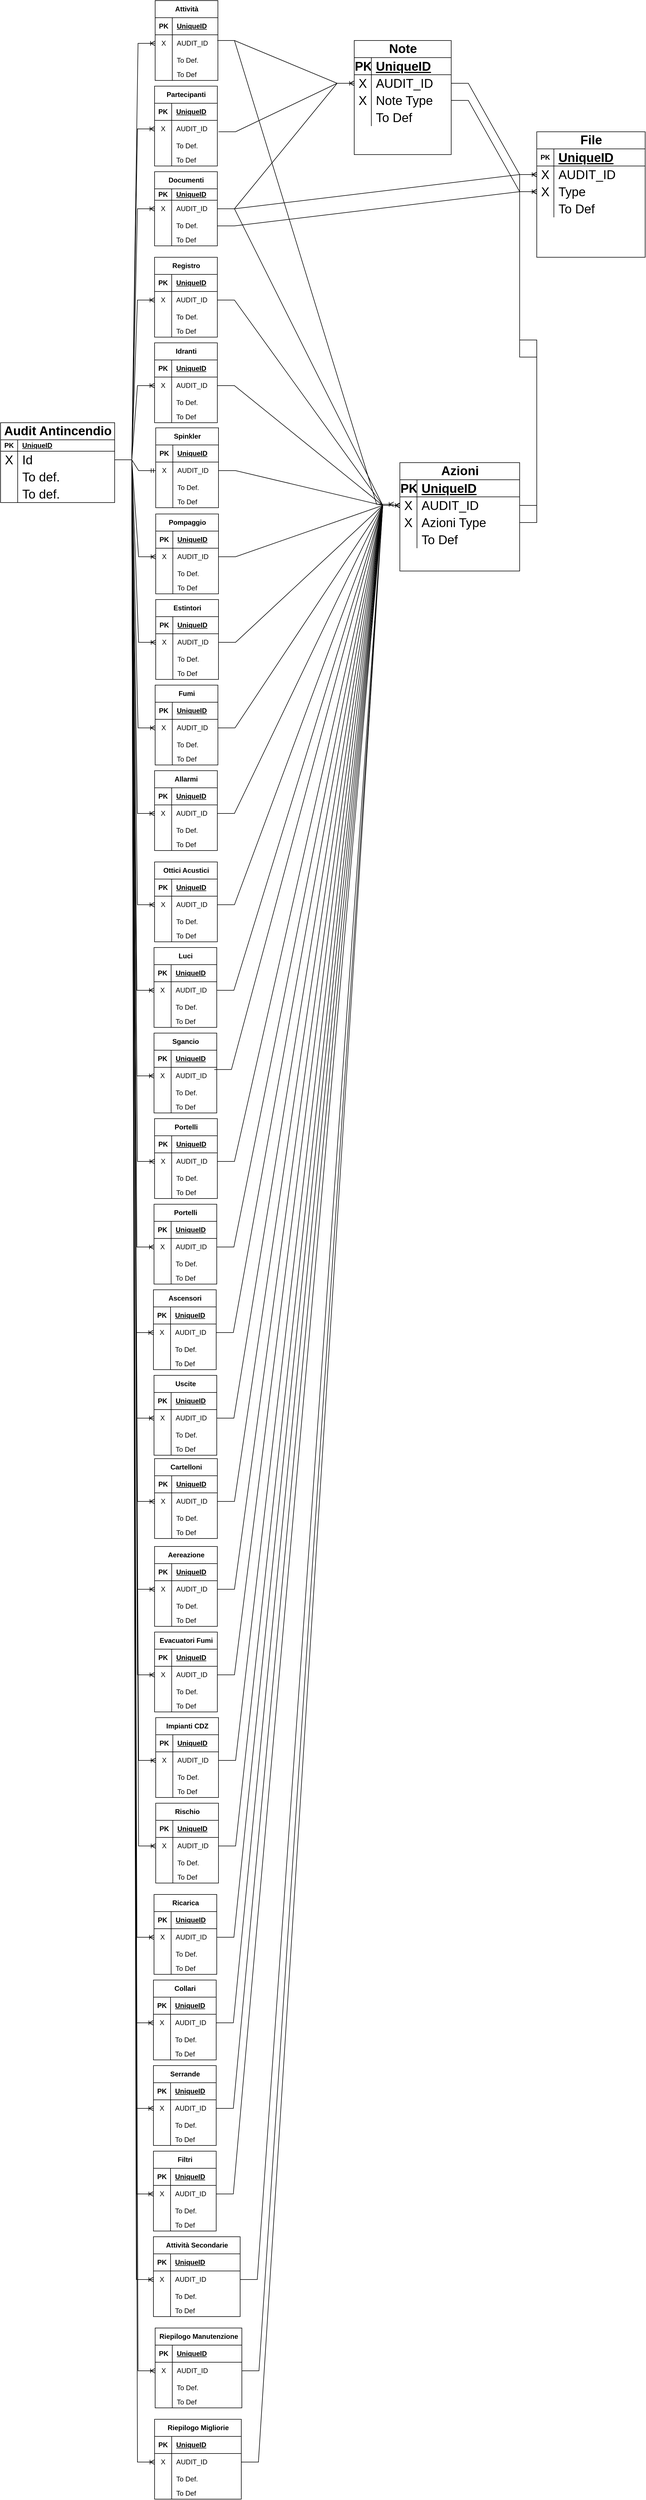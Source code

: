 <mxfile version="21.3.5" type="github">
  <diagram name="Pagina-1" id="GjqKrRL03kL3dzH_K-zs">
    <mxGraphModel dx="1687" dy="889" grid="1" gridSize="10" guides="1" tooltips="1" connect="1" arrows="1" fold="1" page="1" pageScale="1" pageWidth="1169" pageHeight="1654" math="0" shadow="0">
      <root>
        <mxCell id="0" />
        <mxCell id="1" parent="0" />
        <mxCell id="HazIDTLfb7K123Wa0Thc-1" value="Audit Antincendio" style="shape=table;startSize=30;container=1;collapsible=1;childLayout=tableLayout;fixedRows=1;rowLines=0;fontStyle=1;align=center;resizeLast=1;html=1;fontSize=22;" vertex="1" parent="1">
          <mxGeometry x="10" y="770" width="200" height="140" as="geometry" />
        </mxCell>
        <mxCell id="HazIDTLfb7K123Wa0Thc-2" value="" style="shape=tableRow;horizontal=0;startSize=0;swimlaneHead=0;swimlaneBody=0;fillColor=none;collapsible=0;dropTarget=0;points=[[0,0.5],[1,0.5]];portConstraint=eastwest;top=0;left=0;right=0;bottom=1;" vertex="1" parent="HazIDTLfb7K123Wa0Thc-1">
          <mxGeometry y="30" width="200" height="20" as="geometry" />
        </mxCell>
        <mxCell id="HazIDTLfb7K123Wa0Thc-3" value="PK" style="shape=partialRectangle;connectable=0;fillColor=none;top=0;left=0;bottom=0;right=0;fontStyle=1;overflow=hidden;whiteSpace=wrap;html=1;" vertex="1" parent="HazIDTLfb7K123Wa0Thc-2">
          <mxGeometry width="30" height="20" as="geometry">
            <mxRectangle width="30" height="20" as="alternateBounds" />
          </mxGeometry>
        </mxCell>
        <mxCell id="HazIDTLfb7K123Wa0Thc-4" value="UniqueID" style="shape=partialRectangle;connectable=0;fillColor=none;top=0;left=0;bottom=0;right=0;align=left;spacingLeft=6;fontStyle=5;overflow=hidden;whiteSpace=wrap;html=1;" vertex="1" parent="HazIDTLfb7K123Wa0Thc-2">
          <mxGeometry x="30" width="170" height="20" as="geometry">
            <mxRectangle width="170" height="20" as="alternateBounds" />
          </mxGeometry>
        </mxCell>
        <mxCell id="HazIDTLfb7K123Wa0Thc-5" value="" style="shape=tableRow;horizontal=0;startSize=0;swimlaneHead=0;swimlaneBody=0;fillColor=none;collapsible=0;dropTarget=0;points=[[0,0.5],[1,0.5]];portConstraint=eastwest;top=0;left=0;right=0;bottom=0;" vertex="1" parent="HazIDTLfb7K123Wa0Thc-1">
          <mxGeometry y="50" width="200" height="30" as="geometry" />
        </mxCell>
        <mxCell id="HazIDTLfb7K123Wa0Thc-6" value="X" style="shape=partialRectangle;connectable=0;fillColor=none;top=0;left=0;bottom=0;right=0;editable=1;overflow=hidden;whiteSpace=wrap;html=1;fontSize=22;" vertex="1" parent="HazIDTLfb7K123Wa0Thc-5">
          <mxGeometry width="30" height="30" as="geometry">
            <mxRectangle width="30" height="30" as="alternateBounds" />
          </mxGeometry>
        </mxCell>
        <mxCell id="HazIDTLfb7K123Wa0Thc-7" value="Id" style="shape=partialRectangle;connectable=0;fillColor=none;top=0;left=0;bottom=0;right=0;align=left;spacingLeft=6;overflow=hidden;whiteSpace=wrap;html=1;fontSize=22;" vertex="1" parent="HazIDTLfb7K123Wa0Thc-5">
          <mxGeometry x="30" width="170" height="30" as="geometry">
            <mxRectangle width="170" height="30" as="alternateBounds" />
          </mxGeometry>
        </mxCell>
        <mxCell id="HazIDTLfb7K123Wa0Thc-8" value="" style="shape=tableRow;horizontal=0;startSize=0;swimlaneHead=0;swimlaneBody=0;fillColor=none;collapsible=0;dropTarget=0;points=[[0,0.5],[1,0.5]];portConstraint=eastwest;top=0;left=0;right=0;bottom=0;" vertex="1" parent="HazIDTLfb7K123Wa0Thc-1">
          <mxGeometry y="80" width="200" height="30" as="geometry" />
        </mxCell>
        <mxCell id="HazIDTLfb7K123Wa0Thc-9" value="" style="shape=partialRectangle;connectable=0;fillColor=none;top=0;left=0;bottom=0;right=0;editable=1;overflow=hidden;whiteSpace=wrap;html=1;" vertex="1" parent="HazIDTLfb7K123Wa0Thc-8">
          <mxGeometry width="30" height="30" as="geometry">
            <mxRectangle width="30" height="30" as="alternateBounds" />
          </mxGeometry>
        </mxCell>
        <mxCell id="HazIDTLfb7K123Wa0Thc-10" value="To def." style="shape=partialRectangle;connectable=0;fillColor=none;top=0;left=0;bottom=0;right=0;align=left;spacingLeft=6;overflow=hidden;whiteSpace=wrap;html=1;fontSize=22;" vertex="1" parent="HazIDTLfb7K123Wa0Thc-8">
          <mxGeometry x="30" width="170" height="30" as="geometry">
            <mxRectangle width="170" height="30" as="alternateBounds" />
          </mxGeometry>
        </mxCell>
        <mxCell id="HazIDTLfb7K123Wa0Thc-11" value="" style="shape=tableRow;horizontal=0;startSize=0;swimlaneHead=0;swimlaneBody=0;fillColor=none;collapsible=0;dropTarget=0;points=[[0,0.5],[1,0.5]];portConstraint=eastwest;top=0;left=0;right=0;bottom=0;" vertex="1" parent="HazIDTLfb7K123Wa0Thc-1">
          <mxGeometry y="110" width="200" height="30" as="geometry" />
        </mxCell>
        <mxCell id="HazIDTLfb7K123Wa0Thc-12" value="" style="shape=partialRectangle;connectable=0;fillColor=none;top=0;left=0;bottom=0;right=0;editable=1;overflow=hidden;whiteSpace=wrap;html=1;" vertex="1" parent="HazIDTLfb7K123Wa0Thc-11">
          <mxGeometry width="30" height="30" as="geometry">
            <mxRectangle width="30" height="30" as="alternateBounds" />
          </mxGeometry>
        </mxCell>
        <mxCell id="HazIDTLfb7K123Wa0Thc-13" value="To def." style="shape=partialRectangle;connectable=0;fillColor=none;top=0;left=0;bottom=0;right=0;align=left;spacingLeft=6;overflow=hidden;whiteSpace=wrap;html=1;fontSize=22;" vertex="1" parent="HazIDTLfb7K123Wa0Thc-11">
          <mxGeometry x="30" width="170" height="30" as="geometry">
            <mxRectangle width="170" height="30" as="alternateBounds" />
          </mxGeometry>
        </mxCell>
        <mxCell id="HazIDTLfb7K123Wa0Thc-17" value="Note" style="shape=table;startSize=30;container=1;collapsible=1;childLayout=tableLayout;fixedRows=1;rowLines=0;fontStyle=1;align=center;resizeLast=1;html=1;fontSize=22;" vertex="1" parent="1">
          <mxGeometry x="630" y="100" width="170" height="200" as="geometry" />
        </mxCell>
        <mxCell id="HazIDTLfb7K123Wa0Thc-18" value="" style="shape=tableRow;horizontal=0;startSize=0;swimlaneHead=0;swimlaneBody=0;fillColor=none;collapsible=0;dropTarget=0;points=[[0,0.5],[1,0.5]];portConstraint=eastwest;top=0;left=0;right=0;bottom=1;" vertex="1" parent="HazIDTLfb7K123Wa0Thc-17">
          <mxGeometry y="30" width="170" height="30" as="geometry" />
        </mxCell>
        <mxCell id="HazIDTLfb7K123Wa0Thc-19" value="PK" style="shape=partialRectangle;connectable=0;fillColor=none;top=0;left=0;bottom=0;right=0;fontStyle=1;overflow=hidden;whiteSpace=wrap;html=1;fontSize=22;" vertex="1" parent="HazIDTLfb7K123Wa0Thc-18">
          <mxGeometry width="30" height="30" as="geometry">
            <mxRectangle width="30" height="30" as="alternateBounds" />
          </mxGeometry>
        </mxCell>
        <mxCell id="HazIDTLfb7K123Wa0Thc-20" value="UniqueID" style="shape=partialRectangle;connectable=0;fillColor=none;top=0;left=0;bottom=0;right=0;align=left;spacingLeft=6;fontStyle=5;overflow=hidden;whiteSpace=wrap;html=1;fontSize=22;" vertex="1" parent="HazIDTLfb7K123Wa0Thc-18">
          <mxGeometry x="30" width="140" height="30" as="geometry">
            <mxRectangle width="140" height="30" as="alternateBounds" />
          </mxGeometry>
        </mxCell>
        <mxCell id="HazIDTLfb7K123Wa0Thc-21" value="" style="shape=tableRow;horizontal=0;startSize=0;swimlaneHead=0;swimlaneBody=0;fillColor=none;collapsible=0;dropTarget=0;points=[[0,0.5],[1,0.5]];portConstraint=eastwest;top=0;left=0;right=0;bottom=0;" vertex="1" parent="HazIDTLfb7K123Wa0Thc-17">
          <mxGeometry y="60" width="170" height="30" as="geometry" />
        </mxCell>
        <mxCell id="HazIDTLfb7K123Wa0Thc-22" value="X" style="shape=partialRectangle;connectable=0;fillColor=none;top=0;left=0;bottom=0;right=0;editable=1;overflow=hidden;whiteSpace=wrap;html=1;fontSize=22;" vertex="1" parent="HazIDTLfb7K123Wa0Thc-21">
          <mxGeometry width="30" height="30" as="geometry">
            <mxRectangle width="30" height="30" as="alternateBounds" />
          </mxGeometry>
        </mxCell>
        <mxCell id="HazIDTLfb7K123Wa0Thc-23" value="AUDIT_ID" style="shape=partialRectangle;connectable=0;fillColor=none;top=0;left=0;bottom=0;right=0;align=left;spacingLeft=6;overflow=hidden;whiteSpace=wrap;html=1;fontSize=22;" vertex="1" parent="HazIDTLfb7K123Wa0Thc-21">
          <mxGeometry x="30" width="140" height="30" as="geometry">
            <mxRectangle width="140" height="30" as="alternateBounds" />
          </mxGeometry>
        </mxCell>
        <mxCell id="HazIDTLfb7K123Wa0Thc-24" value="" style="shape=tableRow;horizontal=0;startSize=0;swimlaneHead=0;swimlaneBody=0;fillColor=none;collapsible=0;dropTarget=0;points=[[0,0.5],[1,0.5]];portConstraint=eastwest;top=0;left=0;right=0;bottom=0;" vertex="1" parent="HazIDTLfb7K123Wa0Thc-17">
          <mxGeometry y="90" width="170" height="30" as="geometry" />
        </mxCell>
        <mxCell id="HazIDTLfb7K123Wa0Thc-25" value="X" style="shape=partialRectangle;connectable=0;fillColor=none;top=0;left=0;bottom=0;right=0;editable=1;overflow=hidden;whiteSpace=wrap;html=1;fontSize=22;" vertex="1" parent="HazIDTLfb7K123Wa0Thc-24">
          <mxGeometry width="30" height="30" as="geometry">
            <mxRectangle width="30" height="30" as="alternateBounds" />
          </mxGeometry>
        </mxCell>
        <mxCell id="HazIDTLfb7K123Wa0Thc-26" value="Note Type" style="shape=partialRectangle;connectable=0;fillColor=none;top=0;left=0;bottom=0;right=0;align=left;spacingLeft=6;overflow=hidden;whiteSpace=wrap;html=1;fontSize=22;" vertex="1" parent="HazIDTLfb7K123Wa0Thc-24">
          <mxGeometry x="30" width="140" height="30" as="geometry">
            <mxRectangle width="140" height="30" as="alternateBounds" />
          </mxGeometry>
        </mxCell>
        <mxCell id="HazIDTLfb7K123Wa0Thc-27" value="" style="shape=tableRow;horizontal=0;startSize=0;swimlaneHead=0;swimlaneBody=0;fillColor=none;collapsible=0;dropTarget=0;points=[[0,0.5],[1,0.5]];portConstraint=eastwest;top=0;left=0;right=0;bottom=0;" vertex="1" parent="HazIDTLfb7K123Wa0Thc-17">
          <mxGeometry y="120" width="170" height="30" as="geometry" />
        </mxCell>
        <mxCell id="HazIDTLfb7K123Wa0Thc-28" value="" style="shape=partialRectangle;connectable=0;fillColor=none;top=0;left=0;bottom=0;right=0;editable=1;overflow=hidden;whiteSpace=wrap;html=1;" vertex="1" parent="HazIDTLfb7K123Wa0Thc-27">
          <mxGeometry width="30" height="30" as="geometry">
            <mxRectangle width="30" height="30" as="alternateBounds" />
          </mxGeometry>
        </mxCell>
        <mxCell id="HazIDTLfb7K123Wa0Thc-29" value="To Def" style="shape=partialRectangle;connectable=0;fillColor=none;top=0;left=0;bottom=0;right=0;align=left;spacingLeft=6;overflow=hidden;whiteSpace=wrap;html=1;fontSize=22;" vertex="1" parent="HazIDTLfb7K123Wa0Thc-27">
          <mxGeometry x="30" width="140" height="30" as="geometry">
            <mxRectangle width="140" height="30" as="alternateBounds" />
          </mxGeometry>
        </mxCell>
        <mxCell id="HazIDTLfb7K123Wa0Thc-30" value="Azioni" style="shape=table;startSize=30;container=1;collapsible=1;childLayout=tableLayout;fixedRows=1;rowLines=0;fontStyle=1;align=center;resizeLast=1;html=1;fontSize=22;" vertex="1" parent="1">
          <mxGeometry x="710" y="840" width="210" height="190" as="geometry" />
        </mxCell>
        <mxCell id="HazIDTLfb7K123Wa0Thc-31" value="" style="shape=tableRow;horizontal=0;startSize=0;swimlaneHead=0;swimlaneBody=0;fillColor=none;collapsible=0;dropTarget=0;points=[[0,0.5],[1,0.5]];portConstraint=eastwest;top=0;left=0;right=0;bottom=1;" vertex="1" parent="HazIDTLfb7K123Wa0Thc-30">
          <mxGeometry y="30" width="210" height="30" as="geometry" />
        </mxCell>
        <mxCell id="HazIDTLfb7K123Wa0Thc-32" value="PK" style="shape=partialRectangle;connectable=0;fillColor=none;top=0;left=0;bottom=0;right=0;fontStyle=1;overflow=hidden;whiteSpace=wrap;html=1;fontSize=22;" vertex="1" parent="HazIDTLfb7K123Wa0Thc-31">
          <mxGeometry width="30" height="30" as="geometry">
            <mxRectangle width="30" height="30" as="alternateBounds" />
          </mxGeometry>
        </mxCell>
        <mxCell id="HazIDTLfb7K123Wa0Thc-33" value="UniqueID" style="shape=partialRectangle;connectable=0;fillColor=none;top=0;left=0;bottom=0;right=0;align=left;spacingLeft=6;fontStyle=5;overflow=hidden;whiteSpace=wrap;html=1;fontSize=22;" vertex="1" parent="HazIDTLfb7K123Wa0Thc-31">
          <mxGeometry x="30" width="180" height="30" as="geometry">
            <mxRectangle width="180" height="30" as="alternateBounds" />
          </mxGeometry>
        </mxCell>
        <mxCell id="HazIDTLfb7K123Wa0Thc-34" value="" style="shape=tableRow;horizontal=0;startSize=0;swimlaneHead=0;swimlaneBody=0;fillColor=none;collapsible=0;dropTarget=0;points=[[0,0.5],[1,0.5]];portConstraint=eastwest;top=0;left=0;right=0;bottom=0;" vertex="1" parent="HazIDTLfb7K123Wa0Thc-30">
          <mxGeometry y="60" width="210" height="30" as="geometry" />
        </mxCell>
        <mxCell id="HazIDTLfb7K123Wa0Thc-35" value="X" style="shape=partialRectangle;connectable=0;fillColor=none;top=0;left=0;bottom=0;right=0;editable=1;overflow=hidden;whiteSpace=wrap;html=1;fontSize=22;" vertex="1" parent="HazIDTLfb7K123Wa0Thc-34">
          <mxGeometry width="30" height="30" as="geometry">
            <mxRectangle width="30" height="30" as="alternateBounds" />
          </mxGeometry>
        </mxCell>
        <mxCell id="HazIDTLfb7K123Wa0Thc-36" value="AUDIT_ID" style="shape=partialRectangle;connectable=0;fillColor=none;top=0;left=0;bottom=0;right=0;align=left;spacingLeft=6;overflow=hidden;whiteSpace=wrap;html=1;fontSize=22;" vertex="1" parent="HazIDTLfb7K123Wa0Thc-34">
          <mxGeometry x="30" width="180" height="30" as="geometry">
            <mxRectangle width="180" height="30" as="alternateBounds" />
          </mxGeometry>
        </mxCell>
        <mxCell id="HazIDTLfb7K123Wa0Thc-37" value="" style="shape=tableRow;horizontal=0;startSize=0;swimlaneHead=0;swimlaneBody=0;fillColor=none;collapsible=0;dropTarget=0;points=[[0,0.5],[1,0.5]];portConstraint=eastwest;top=0;left=0;right=0;bottom=0;" vertex="1" parent="HazIDTLfb7K123Wa0Thc-30">
          <mxGeometry y="90" width="210" height="30" as="geometry" />
        </mxCell>
        <mxCell id="HazIDTLfb7K123Wa0Thc-38" value="X" style="shape=partialRectangle;connectable=0;fillColor=none;top=0;left=0;bottom=0;right=0;editable=1;overflow=hidden;whiteSpace=wrap;html=1;fontSize=22;" vertex="1" parent="HazIDTLfb7K123Wa0Thc-37">
          <mxGeometry width="30" height="30" as="geometry">
            <mxRectangle width="30" height="30" as="alternateBounds" />
          </mxGeometry>
        </mxCell>
        <mxCell id="HazIDTLfb7K123Wa0Thc-39" value="Azioni Type" style="shape=partialRectangle;connectable=0;fillColor=none;top=0;left=0;bottom=0;right=0;align=left;spacingLeft=6;overflow=hidden;whiteSpace=wrap;html=1;fontSize=22;" vertex="1" parent="HazIDTLfb7K123Wa0Thc-37">
          <mxGeometry x="30" width="180" height="30" as="geometry">
            <mxRectangle width="180" height="30" as="alternateBounds" />
          </mxGeometry>
        </mxCell>
        <mxCell id="HazIDTLfb7K123Wa0Thc-40" value="" style="shape=tableRow;horizontal=0;startSize=0;swimlaneHead=0;swimlaneBody=0;fillColor=none;collapsible=0;dropTarget=0;points=[[0,0.5],[1,0.5]];portConstraint=eastwest;top=0;left=0;right=0;bottom=0;" vertex="1" parent="HazIDTLfb7K123Wa0Thc-30">
          <mxGeometry y="120" width="210" height="30" as="geometry" />
        </mxCell>
        <mxCell id="HazIDTLfb7K123Wa0Thc-41" value="" style="shape=partialRectangle;connectable=0;fillColor=none;top=0;left=0;bottom=0;right=0;editable=1;overflow=hidden;whiteSpace=wrap;html=1;" vertex="1" parent="HazIDTLfb7K123Wa0Thc-40">
          <mxGeometry width="30" height="30" as="geometry">
            <mxRectangle width="30" height="30" as="alternateBounds" />
          </mxGeometry>
        </mxCell>
        <mxCell id="HazIDTLfb7K123Wa0Thc-42" value="To Def" style="shape=partialRectangle;connectable=0;fillColor=none;top=0;left=0;bottom=0;right=0;align=left;spacingLeft=6;overflow=hidden;whiteSpace=wrap;html=1;fontSize=22;" vertex="1" parent="HazIDTLfb7K123Wa0Thc-40">
          <mxGeometry x="30" width="180" height="30" as="geometry">
            <mxRectangle width="180" height="30" as="alternateBounds" />
          </mxGeometry>
        </mxCell>
        <mxCell id="HazIDTLfb7K123Wa0Thc-43" value="&lt;font style=&quot;font-size: 22px;&quot;&gt;File&lt;/font&gt;" style="shape=table;startSize=30;container=1;collapsible=1;childLayout=tableLayout;fixedRows=1;rowLines=0;fontStyle=1;align=center;resizeLast=1;html=1;" vertex="1" parent="1">
          <mxGeometry x="950" y="260" width="190" height="220" as="geometry" />
        </mxCell>
        <mxCell id="HazIDTLfb7K123Wa0Thc-44" value="" style="shape=tableRow;horizontal=0;startSize=0;swimlaneHead=0;swimlaneBody=0;fillColor=none;collapsible=0;dropTarget=0;points=[[0,0.5],[1,0.5]];portConstraint=eastwest;top=0;left=0;right=0;bottom=1;" vertex="1" parent="HazIDTLfb7K123Wa0Thc-43">
          <mxGeometry y="30" width="190" height="30" as="geometry" />
        </mxCell>
        <mxCell id="HazIDTLfb7K123Wa0Thc-45" value="PK" style="shape=partialRectangle;connectable=0;fillColor=none;top=0;left=0;bottom=0;right=0;fontStyle=1;overflow=hidden;whiteSpace=wrap;html=1;" vertex="1" parent="HazIDTLfb7K123Wa0Thc-44">
          <mxGeometry width="30" height="30" as="geometry">
            <mxRectangle width="30" height="30" as="alternateBounds" />
          </mxGeometry>
        </mxCell>
        <mxCell id="HazIDTLfb7K123Wa0Thc-46" value="UniqueID" style="shape=partialRectangle;connectable=0;fillColor=none;top=0;left=0;bottom=0;right=0;align=left;spacingLeft=6;fontStyle=5;overflow=hidden;whiteSpace=wrap;html=1;fontSize=22;" vertex="1" parent="HazIDTLfb7K123Wa0Thc-44">
          <mxGeometry x="30" width="160" height="30" as="geometry">
            <mxRectangle width="160" height="30" as="alternateBounds" />
          </mxGeometry>
        </mxCell>
        <mxCell id="HazIDTLfb7K123Wa0Thc-47" value="" style="shape=tableRow;horizontal=0;startSize=0;swimlaneHead=0;swimlaneBody=0;fillColor=none;collapsible=0;dropTarget=0;points=[[0,0.5],[1,0.5]];portConstraint=eastwest;top=0;left=0;right=0;bottom=0;" vertex="1" parent="HazIDTLfb7K123Wa0Thc-43">
          <mxGeometry y="60" width="190" height="30" as="geometry" />
        </mxCell>
        <mxCell id="HazIDTLfb7K123Wa0Thc-48" value="X" style="shape=partialRectangle;connectable=0;fillColor=none;top=0;left=0;bottom=0;right=0;editable=1;overflow=hidden;whiteSpace=wrap;html=1;fontSize=22;" vertex="1" parent="HazIDTLfb7K123Wa0Thc-47">
          <mxGeometry width="30" height="30" as="geometry">
            <mxRectangle width="30" height="30" as="alternateBounds" />
          </mxGeometry>
        </mxCell>
        <mxCell id="HazIDTLfb7K123Wa0Thc-49" value="AUDIT_ID" style="shape=partialRectangle;connectable=0;fillColor=none;top=0;left=0;bottom=0;right=0;align=left;spacingLeft=6;overflow=hidden;whiteSpace=wrap;html=1;fontSize=22;" vertex="1" parent="HazIDTLfb7K123Wa0Thc-47">
          <mxGeometry x="30" width="160" height="30" as="geometry">
            <mxRectangle width="160" height="30" as="alternateBounds" />
          </mxGeometry>
        </mxCell>
        <mxCell id="HazIDTLfb7K123Wa0Thc-50" value="" style="shape=tableRow;horizontal=0;startSize=0;swimlaneHead=0;swimlaneBody=0;fillColor=none;collapsible=0;dropTarget=0;points=[[0,0.5],[1,0.5]];portConstraint=eastwest;top=0;left=0;right=0;bottom=0;" vertex="1" parent="HazIDTLfb7K123Wa0Thc-43">
          <mxGeometry y="90" width="190" height="30" as="geometry" />
        </mxCell>
        <mxCell id="HazIDTLfb7K123Wa0Thc-51" value="X" style="shape=partialRectangle;connectable=0;fillColor=none;top=0;left=0;bottom=0;right=0;editable=1;overflow=hidden;whiteSpace=wrap;html=1;fontSize=22;" vertex="1" parent="HazIDTLfb7K123Wa0Thc-50">
          <mxGeometry width="30" height="30" as="geometry">
            <mxRectangle width="30" height="30" as="alternateBounds" />
          </mxGeometry>
        </mxCell>
        <mxCell id="HazIDTLfb7K123Wa0Thc-52" value="Type&lt;br style=&quot;font-size: 22px;&quot;&gt;" style="shape=partialRectangle;connectable=0;fillColor=none;top=0;left=0;bottom=0;right=0;align=left;spacingLeft=6;overflow=hidden;whiteSpace=wrap;html=1;fontSize=22;" vertex="1" parent="HazIDTLfb7K123Wa0Thc-50">
          <mxGeometry x="30" width="160" height="30" as="geometry">
            <mxRectangle width="160" height="30" as="alternateBounds" />
          </mxGeometry>
        </mxCell>
        <mxCell id="HazIDTLfb7K123Wa0Thc-53" value="" style="shape=tableRow;horizontal=0;startSize=0;swimlaneHead=0;swimlaneBody=0;fillColor=none;collapsible=0;dropTarget=0;points=[[0,0.5],[1,0.5]];portConstraint=eastwest;top=0;left=0;right=0;bottom=0;" vertex="1" parent="HazIDTLfb7K123Wa0Thc-43">
          <mxGeometry y="120" width="190" height="30" as="geometry" />
        </mxCell>
        <mxCell id="HazIDTLfb7K123Wa0Thc-54" value="" style="shape=partialRectangle;connectable=0;fillColor=none;top=0;left=0;bottom=0;right=0;editable=1;overflow=hidden;whiteSpace=wrap;html=1;" vertex="1" parent="HazIDTLfb7K123Wa0Thc-53">
          <mxGeometry width="30" height="30" as="geometry">
            <mxRectangle width="30" height="30" as="alternateBounds" />
          </mxGeometry>
        </mxCell>
        <mxCell id="HazIDTLfb7K123Wa0Thc-55" value="To Def" style="shape=partialRectangle;connectable=0;fillColor=none;top=0;left=0;bottom=0;right=0;align=left;spacingLeft=6;overflow=hidden;whiteSpace=wrap;html=1;fontSize=22;" vertex="1" parent="HazIDTLfb7K123Wa0Thc-53">
          <mxGeometry x="30" width="160" height="30" as="geometry">
            <mxRectangle width="160" height="30" as="alternateBounds" />
          </mxGeometry>
        </mxCell>
        <mxCell id="HazIDTLfb7K123Wa0Thc-56" value="" style="edgeStyle=entityRelationEdgeStyle;fontSize=12;html=1;endArrow=ERoneToMany;rounded=0;exitX=1;exitY=0.5;exitDx=0;exitDy=0;" edge="1" parent="1" source="HazIDTLfb7K123Wa0Thc-24" target="HazIDTLfb7K123Wa0Thc-50">
          <mxGeometry width="100" height="100" relative="1" as="geometry">
            <mxPoint x="590" y="190" as="sourcePoint" />
            <mxPoint x="690" y="90" as="targetPoint" />
          </mxGeometry>
        </mxCell>
        <mxCell id="HazIDTLfb7K123Wa0Thc-57" value="" style="edgeStyle=entityRelationEdgeStyle;fontSize=12;html=1;endArrow=ERoneToMany;rounded=0;entryX=0;entryY=0.5;entryDx=0;entryDy=0;" edge="1" parent="1" source="HazIDTLfb7K123Wa0Thc-21" target="HazIDTLfb7K123Wa0Thc-47">
          <mxGeometry width="100" height="100" relative="1" as="geometry">
            <mxPoint x="592" y="170" as="sourcePoint" />
            <mxPoint x="692" y="70" as="targetPoint" />
          </mxGeometry>
        </mxCell>
        <mxCell id="HazIDTLfb7K123Wa0Thc-58" value="" style="edgeStyle=entityRelationEdgeStyle;fontSize=12;html=1;endArrow=ERoneToMany;rounded=0;exitX=1;exitY=0.5;exitDx=0;exitDy=0;" edge="1" parent="1" source="HazIDTLfb7K123Wa0Thc-34" target="HazIDTLfb7K123Wa0Thc-47">
          <mxGeometry width="100" height="100" relative="1" as="geometry">
            <mxPoint x="610" y="390" as="sourcePoint" />
            <mxPoint x="690" y="280" as="targetPoint" />
          </mxGeometry>
        </mxCell>
        <mxCell id="HazIDTLfb7K123Wa0Thc-59" value="" style="edgeStyle=entityRelationEdgeStyle;fontSize=12;html=1;endArrow=ERoneToMany;rounded=0;exitX=1;exitY=0.5;exitDx=0;exitDy=0;" edge="1" parent="1" source="HazIDTLfb7K123Wa0Thc-37" target="HazIDTLfb7K123Wa0Thc-50">
          <mxGeometry width="100" height="100" relative="1" as="geometry">
            <mxPoint x="600" y="400" as="sourcePoint" />
            <mxPoint x="700" y="300" as="targetPoint" />
          </mxGeometry>
        </mxCell>
        <mxCell id="HazIDTLfb7K123Wa0Thc-60" value="Attività" style="shape=table;startSize=30;container=1;collapsible=1;childLayout=tableLayout;fixedRows=1;rowLines=0;fontStyle=1;align=center;resizeLast=1;html=1;" vertex="1" parent="1">
          <mxGeometry x="281" y="30" width="110" height="140" as="geometry" />
        </mxCell>
        <mxCell id="HazIDTLfb7K123Wa0Thc-61" value="" style="shape=tableRow;horizontal=0;startSize=0;swimlaneHead=0;swimlaneBody=0;fillColor=none;collapsible=0;dropTarget=0;points=[[0,0.5],[1,0.5]];portConstraint=eastwest;top=0;left=0;right=0;bottom=1;" vertex="1" parent="HazIDTLfb7K123Wa0Thc-60">
          <mxGeometry y="30" width="110" height="30" as="geometry" />
        </mxCell>
        <mxCell id="HazIDTLfb7K123Wa0Thc-62" value="PK" style="shape=partialRectangle;connectable=0;fillColor=none;top=0;left=0;bottom=0;right=0;fontStyle=1;overflow=hidden;whiteSpace=wrap;html=1;" vertex="1" parent="HazIDTLfb7K123Wa0Thc-61">
          <mxGeometry width="30" height="30" as="geometry">
            <mxRectangle width="30" height="30" as="alternateBounds" />
          </mxGeometry>
        </mxCell>
        <mxCell id="HazIDTLfb7K123Wa0Thc-63" value="UniqueID" style="shape=partialRectangle;connectable=0;fillColor=none;top=0;left=0;bottom=0;right=0;align=left;spacingLeft=6;fontStyle=5;overflow=hidden;whiteSpace=wrap;html=1;" vertex="1" parent="HazIDTLfb7K123Wa0Thc-61">
          <mxGeometry x="30" width="80" height="30" as="geometry">
            <mxRectangle width="80" height="30" as="alternateBounds" />
          </mxGeometry>
        </mxCell>
        <mxCell id="HazIDTLfb7K123Wa0Thc-64" value="" style="shape=tableRow;horizontal=0;startSize=0;swimlaneHead=0;swimlaneBody=0;fillColor=none;collapsible=0;dropTarget=0;points=[[0,0.5],[1,0.5]];portConstraint=eastwest;top=0;left=0;right=0;bottom=0;" vertex="1" parent="HazIDTLfb7K123Wa0Thc-60">
          <mxGeometry y="60" width="110" height="30" as="geometry" />
        </mxCell>
        <mxCell id="HazIDTLfb7K123Wa0Thc-65" value="X" style="shape=partialRectangle;connectable=0;fillColor=none;top=0;left=0;bottom=0;right=0;editable=1;overflow=hidden;whiteSpace=wrap;html=1;" vertex="1" parent="HazIDTLfb7K123Wa0Thc-64">
          <mxGeometry width="30" height="30" as="geometry">
            <mxRectangle width="30" height="30" as="alternateBounds" />
          </mxGeometry>
        </mxCell>
        <mxCell id="HazIDTLfb7K123Wa0Thc-66" value="AUDIT_ID" style="shape=partialRectangle;connectable=0;fillColor=none;top=0;left=0;bottom=0;right=0;align=left;spacingLeft=6;overflow=hidden;whiteSpace=wrap;html=1;" vertex="1" parent="HazIDTLfb7K123Wa0Thc-64">
          <mxGeometry x="30" width="80" height="30" as="geometry">
            <mxRectangle width="80" height="30" as="alternateBounds" />
          </mxGeometry>
        </mxCell>
        <mxCell id="HazIDTLfb7K123Wa0Thc-67" value="" style="shape=tableRow;horizontal=0;startSize=0;swimlaneHead=0;swimlaneBody=0;fillColor=none;collapsible=0;dropTarget=0;points=[[0,0.5],[1,0.5]];portConstraint=eastwest;top=0;left=0;right=0;bottom=0;" vertex="1" parent="HazIDTLfb7K123Wa0Thc-60">
          <mxGeometry y="90" width="110" height="30" as="geometry" />
        </mxCell>
        <mxCell id="HazIDTLfb7K123Wa0Thc-68" value="" style="shape=partialRectangle;connectable=0;fillColor=none;top=0;left=0;bottom=0;right=0;editable=1;overflow=hidden;whiteSpace=wrap;html=1;" vertex="1" parent="HazIDTLfb7K123Wa0Thc-67">
          <mxGeometry width="30" height="30" as="geometry">
            <mxRectangle width="30" height="30" as="alternateBounds" />
          </mxGeometry>
        </mxCell>
        <mxCell id="HazIDTLfb7K123Wa0Thc-69" value="To Def." style="shape=partialRectangle;connectable=0;fillColor=none;top=0;left=0;bottom=0;right=0;align=left;spacingLeft=6;overflow=hidden;whiteSpace=wrap;html=1;" vertex="1" parent="HazIDTLfb7K123Wa0Thc-67">
          <mxGeometry x="30" width="80" height="30" as="geometry">
            <mxRectangle width="80" height="30" as="alternateBounds" />
          </mxGeometry>
        </mxCell>
        <mxCell id="HazIDTLfb7K123Wa0Thc-70" value="" style="shape=tableRow;horizontal=0;startSize=0;swimlaneHead=0;swimlaneBody=0;fillColor=none;collapsible=0;dropTarget=0;points=[[0,0.5],[1,0.5]];portConstraint=eastwest;top=0;left=0;right=0;bottom=0;" vertex="1" parent="HazIDTLfb7K123Wa0Thc-60">
          <mxGeometry y="120" width="110" height="20" as="geometry" />
        </mxCell>
        <mxCell id="HazIDTLfb7K123Wa0Thc-71" value="" style="shape=partialRectangle;connectable=0;fillColor=none;top=0;left=0;bottom=0;right=0;editable=1;overflow=hidden;whiteSpace=wrap;html=1;" vertex="1" parent="HazIDTLfb7K123Wa0Thc-70">
          <mxGeometry width="30" height="20" as="geometry">
            <mxRectangle width="30" height="20" as="alternateBounds" />
          </mxGeometry>
        </mxCell>
        <mxCell id="HazIDTLfb7K123Wa0Thc-72" value="To Def" style="shape=partialRectangle;connectable=0;fillColor=none;top=0;left=0;bottom=0;right=0;align=left;spacingLeft=6;overflow=hidden;whiteSpace=wrap;html=1;" vertex="1" parent="HazIDTLfb7K123Wa0Thc-70">
          <mxGeometry x="30" width="80" height="20" as="geometry">
            <mxRectangle width="80" height="20" as="alternateBounds" />
          </mxGeometry>
        </mxCell>
        <mxCell id="HazIDTLfb7K123Wa0Thc-73" value="" style="edgeStyle=entityRelationEdgeStyle;fontSize=12;html=1;endArrow=ERoneToMany;rounded=0;" edge="1" parent="1" source="HazIDTLfb7K123Wa0Thc-5" target="HazIDTLfb7K123Wa0Thc-64">
          <mxGeometry width="100" height="100" relative="1" as="geometry">
            <mxPoint x="140" y="320" as="sourcePoint" />
            <mxPoint x="240" y="220" as="targetPoint" />
          </mxGeometry>
        </mxCell>
        <mxCell id="HazIDTLfb7K123Wa0Thc-74" value="" style="edgeStyle=entityRelationEdgeStyle;fontSize=22;html=1;endArrow=ERoneToMany;rounded=0;" edge="1" parent="1" target="HazIDTLfb7K123Wa0Thc-21">
          <mxGeometry width="100" height="100" relative="1" as="geometry">
            <mxPoint x="390" y="100" as="sourcePoint" />
            <mxPoint x="490" as="targetPoint" />
          </mxGeometry>
        </mxCell>
        <mxCell id="HazIDTLfb7K123Wa0Thc-76" value="" style="edgeStyle=entityRelationEdgeStyle;fontSize=12;html=1;endArrow=ERoneToMany;rounded=0;entryX=-0.051;entryY=0.433;entryDx=0;entryDy=0;entryPerimeter=0;" edge="1" parent="1" target="HazIDTLfb7K123Wa0Thc-34">
          <mxGeometry width="100" height="100" relative="1" as="geometry">
            <mxPoint x="390" y="100" as="sourcePoint" />
            <mxPoint x="490" as="targetPoint" />
          </mxGeometry>
        </mxCell>
        <mxCell id="HazIDTLfb7K123Wa0Thc-78" value="Partecipanti" style="shape=table;startSize=30;container=1;collapsible=1;childLayout=tableLayout;fixedRows=1;rowLines=0;fontStyle=1;align=center;resizeLast=1;html=1;" vertex="1" parent="1">
          <mxGeometry x="280" y="180" width="110" height="140" as="geometry" />
        </mxCell>
        <mxCell id="HazIDTLfb7K123Wa0Thc-79" value="" style="shape=tableRow;horizontal=0;startSize=0;swimlaneHead=0;swimlaneBody=0;fillColor=none;collapsible=0;dropTarget=0;points=[[0,0.5],[1,0.5]];portConstraint=eastwest;top=0;left=0;right=0;bottom=1;" vertex="1" parent="HazIDTLfb7K123Wa0Thc-78">
          <mxGeometry y="30" width="110" height="30" as="geometry" />
        </mxCell>
        <mxCell id="HazIDTLfb7K123Wa0Thc-80" value="PK" style="shape=partialRectangle;connectable=0;fillColor=none;top=0;left=0;bottom=0;right=0;fontStyle=1;overflow=hidden;whiteSpace=wrap;html=1;" vertex="1" parent="HazIDTLfb7K123Wa0Thc-79">
          <mxGeometry width="30" height="30" as="geometry">
            <mxRectangle width="30" height="30" as="alternateBounds" />
          </mxGeometry>
        </mxCell>
        <mxCell id="HazIDTLfb7K123Wa0Thc-81" value="UniqueID" style="shape=partialRectangle;connectable=0;fillColor=none;top=0;left=0;bottom=0;right=0;align=left;spacingLeft=6;fontStyle=5;overflow=hidden;whiteSpace=wrap;html=1;" vertex="1" parent="HazIDTLfb7K123Wa0Thc-79">
          <mxGeometry x="30" width="80" height="30" as="geometry">
            <mxRectangle width="80" height="30" as="alternateBounds" />
          </mxGeometry>
        </mxCell>
        <mxCell id="HazIDTLfb7K123Wa0Thc-82" value="" style="shape=tableRow;horizontal=0;startSize=0;swimlaneHead=0;swimlaneBody=0;fillColor=none;collapsible=0;dropTarget=0;points=[[0,0.5],[1,0.5]];portConstraint=eastwest;top=0;left=0;right=0;bottom=0;" vertex="1" parent="HazIDTLfb7K123Wa0Thc-78">
          <mxGeometry y="60" width="110" height="30" as="geometry" />
        </mxCell>
        <mxCell id="HazIDTLfb7K123Wa0Thc-83" value="X" style="shape=partialRectangle;connectable=0;fillColor=none;top=0;left=0;bottom=0;right=0;editable=1;overflow=hidden;whiteSpace=wrap;html=1;" vertex="1" parent="HazIDTLfb7K123Wa0Thc-82">
          <mxGeometry width="30" height="30" as="geometry">
            <mxRectangle width="30" height="30" as="alternateBounds" />
          </mxGeometry>
        </mxCell>
        <mxCell id="HazIDTLfb7K123Wa0Thc-84" value="AUDIT_ID" style="shape=partialRectangle;connectable=0;fillColor=none;top=0;left=0;bottom=0;right=0;align=left;spacingLeft=6;overflow=hidden;whiteSpace=wrap;html=1;" vertex="1" parent="HazIDTLfb7K123Wa0Thc-82">
          <mxGeometry x="30" width="80" height="30" as="geometry">
            <mxRectangle width="80" height="30" as="alternateBounds" />
          </mxGeometry>
        </mxCell>
        <mxCell id="HazIDTLfb7K123Wa0Thc-85" value="" style="shape=tableRow;horizontal=0;startSize=0;swimlaneHead=0;swimlaneBody=0;fillColor=none;collapsible=0;dropTarget=0;points=[[0,0.5],[1,0.5]];portConstraint=eastwest;top=0;left=0;right=0;bottom=0;" vertex="1" parent="HazIDTLfb7K123Wa0Thc-78">
          <mxGeometry y="90" width="110" height="30" as="geometry" />
        </mxCell>
        <mxCell id="HazIDTLfb7K123Wa0Thc-86" value="" style="shape=partialRectangle;connectable=0;fillColor=none;top=0;left=0;bottom=0;right=0;editable=1;overflow=hidden;whiteSpace=wrap;html=1;" vertex="1" parent="HazIDTLfb7K123Wa0Thc-85">
          <mxGeometry width="30" height="30" as="geometry">
            <mxRectangle width="30" height="30" as="alternateBounds" />
          </mxGeometry>
        </mxCell>
        <mxCell id="HazIDTLfb7K123Wa0Thc-87" value="To Def." style="shape=partialRectangle;connectable=0;fillColor=none;top=0;left=0;bottom=0;right=0;align=left;spacingLeft=6;overflow=hidden;whiteSpace=wrap;html=1;" vertex="1" parent="HazIDTLfb7K123Wa0Thc-85">
          <mxGeometry x="30" width="80" height="30" as="geometry">
            <mxRectangle width="80" height="30" as="alternateBounds" />
          </mxGeometry>
        </mxCell>
        <mxCell id="HazIDTLfb7K123Wa0Thc-88" value="" style="shape=tableRow;horizontal=0;startSize=0;swimlaneHead=0;swimlaneBody=0;fillColor=none;collapsible=0;dropTarget=0;points=[[0,0.5],[1,0.5]];portConstraint=eastwest;top=0;left=0;right=0;bottom=0;" vertex="1" parent="HazIDTLfb7K123Wa0Thc-78">
          <mxGeometry y="120" width="110" height="20" as="geometry" />
        </mxCell>
        <mxCell id="HazIDTLfb7K123Wa0Thc-89" value="" style="shape=partialRectangle;connectable=0;fillColor=none;top=0;left=0;bottom=0;right=0;editable=1;overflow=hidden;whiteSpace=wrap;html=1;" vertex="1" parent="HazIDTLfb7K123Wa0Thc-88">
          <mxGeometry width="30" height="20" as="geometry">
            <mxRectangle width="30" height="20" as="alternateBounds" />
          </mxGeometry>
        </mxCell>
        <mxCell id="HazIDTLfb7K123Wa0Thc-90" value="To Def" style="shape=partialRectangle;connectable=0;fillColor=none;top=0;left=0;bottom=0;right=0;align=left;spacingLeft=6;overflow=hidden;whiteSpace=wrap;html=1;" vertex="1" parent="HazIDTLfb7K123Wa0Thc-88">
          <mxGeometry x="30" width="80" height="20" as="geometry">
            <mxRectangle width="80" height="20" as="alternateBounds" />
          </mxGeometry>
        </mxCell>
        <mxCell id="HazIDTLfb7K123Wa0Thc-91" value="Documenti" style="shape=table;startSize=30;container=1;collapsible=1;childLayout=tableLayout;fixedRows=1;rowLines=0;fontStyle=1;align=center;resizeLast=1;html=1;" vertex="1" parent="1">
          <mxGeometry x="280" y="330" width="110" height="130" as="geometry" />
        </mxCell>
        <mxCell id="HazIDTLfb7K123Wa0Thc-92" value="" style="shape=tableRow;horizontal=0;startSize=0;swimlaneHead=0;swimlaneBody=0;fillColor=none;collapsible=0;dropTarget=0;points=[[0,0.5],[1,0.5]];portConstraint=eastwest;top=0;left=0;right=0;bottom=1;" vertex="1" parent="HazIDTLfb7K123Wa0Thc-91">
          <mxGeometry y="30" width="110" height="20" as="geometry" />
        </mxCell>
        <mxCell id="HazIDTLfb7K123Wa0Thc-93" value="PK" style="shape=partialRectangle;connectable=0;fillColor=none;top=0;left=0;bottom=0;right=0;fontStyle=1;overflow=hidden;whiteSpace=wrap;html=1;" vertex="1" parent="HazIDTLfb7K123Wa0Thc-92">
          <mxGeometry width="30" height="20" as="geometry">
            <mxRectangle width="30" height="20" as="alternateBounds" />
          </mxGeometry>
        </mxCell>
        <mxCell id="HazIDTLfb7K123Wa0Thc-94" value="UniqueID" style="shape=partialRectangle;connectable=0;fillColor=none;top=0;left=0;bottom=0;right=0;align=left;spacingLeft=6;fontStyle=5;overflow=hidden;whiteSpace=wrap;html=1;" vertex="1" parent="HazIDTLfb7K123Wa0Thc-92">
          <mxGeometry x="30" width="80" height="20" as="geometry">
            <mxRectangle width="80" height="20" as="alternateBounds" />
          </mxGeometry>
        </mxCell>
        <mxCell id="HazIDTLfb7K123Wa0Thc-95" value="" style="shape=tableRow;horizontal=0;startSize=0;swimlaneHead=0;swimlaneBody=0;fillColor=none;collapsible=0;dropTarget=0;points=[[0,0.5],[1,0.5]];portConstraint=eastwest;top=0;left=0;right=0;bottom=0;" vertex="1" parent="HazIDTLfb7K123Wa0Thc-91">
          <mxGeometry y="50" width="110" height="30" as="geometry" />
        </mxCell>
        <mxCell id="HazIDTLfb7K123Wa0Thc-96" value="X" style="shape=partialRectangle;connectable=0;fillColor=none;top=0;left=0;bottom=0;right=0;editable=1;overflow=hidden;whiteSpace=wrap;html=1;" vertex="1" parent="HazIDTLfb7K123Wa0Thc-95">
          <mxGeometry width="30" height="30" as="geometry">
            <mxRectangle width="30" height="30" as="alternateBounds" />
          </mxGeometry>
        </mxCell>
        <mxCell id="HazIDTLfb7K123Wa0Thc-97" value="AUDIT_ID" style="shape=partialRectangle;connectable=0;fillColor=none;top=0;left=0;bottom=0;right=0;align=left;spacingLeft=6;overflow=hidden;whiteSpace=wrap;html=1;" vertex="1" parent="HazIDTLfb7K123Wa0Thc-95">
          <mxGeometry x="30" width="80" height="30" as="geometry">
            <mxRectangle width="80" height="30" as="alternateBounds" />
          </mxGeometry>
        </mxCell>
        <mxCell id="HazIDTLfb7K123Wa0Thc-98" value="" style="shape=tableRow;horizontal=0;startSize=0;swimlaneHead=0;swimlaneBody=0;fillColor=none;collapsible=0;dropTarget=0;points=[[0,0.5],[1,0.5]];portConstraint=eastwest;top=0;left=0;right=0;bottom=0;" vertex="1" parent="HazIDTLfb7K123Wa0Thc-91">
          <mxGeometry y="80" width="110" height="30" as="geometry" />
        </mxCell>
        <mxCell id="HazIDTLfb7K123Wa0Thc-99" value="" style="shape=partialRectangle;connectable=0;fillColor=none;top=0;left=0;bottom=0;right=0;editable=1;overflow=hidden;whiteSpace=wrap;html=1;" vertex="1" parent="HazIDTLfb7K123Wa0Thc-98">
          <mxGeometry width="30" height="30" as="geometry">
            <mxRectangle width="30" height="30" as="alternateBounds" />
          </mxGeometry>
        </mxCell>
        <mxCell id="HazIDTLfb7K123Wa0Thc-100" value="To Def." style="shape=partialRectangle;connectable=0;fillColor=none;top=0;left=0;bottom=0;right=0;align=left;spacingLeft=6;overflow=hidden;whiteSpace=wrap;html=1;" vertex="1" parent="HazIDTLfb7K123Wa0Thc-98">
          <mxGeometry x="30" width="80" height="30" as="geometry">
            <mxRectangle width="80" height="30" as="alternateBounds" />
          </mxGeometry>
        </mxCell>
        <mxCell id="HazIDTLfb7K123Wa0Thc-101" value="" style="shape=tableRow;horizontal=0;startSize=0;swimlaneHead=0;swimlaneBody=0;fillColor=none;collapsible=0;dropTarget=0;points=[[0,0.5],[1,0.5]];portConstraint=eastwest;top=0;left=0;right=0;bottom=0;" vertex="1" parent="HazIDTLfb7K123Wa0Thc-91">
          <mxGeometry y="110" width="110" height="20" as="geometry" />
        </mxCell>
        <mxCell id="HazIDTLfb7K123Wa0Thc-102" value="" style="shape=partialRectangle;connectable=0;fillColor=none;top=0;left=0;bottom=0;right=0;editable=1;overflow=hidden;whiteSpace=wrap;html=1;" vertex="1" parent="HazIDTLfb7K123Wa0Thc-101">
          <mxGeometry width="30" height="20" as="geometry">
            <mxRectangle width="30" height="20" as="alternateBounds" />
          </mxGeometry>
        </mxCell>
        <mxCell id="HazIDTLfb7K123Wa0Thc-103" value="To Def" style="shape=partialRectangle;connectable=0;fillColor=none;top=0;left=0;bottom=0;right=0;align=left;spacingLeft=6;overflow=hidden;whiteSpace=wrap;html=1;" vertex="1" parent="HazIDTLfb7K123Wa0Thc-101">
          <mxGeometry x="30" width="80" height="20" as="geometry">
            <mxRectangle width="80" height="20" as="alternateBounds" />
          </mxGeometry>
        </mxCell>
        <mxCell id="HazIDTLfb7K123Wa0Thc-104" value="Registro" style="shape=table;startSize=30;container=1;collapsible=1;childLayout=tableLayout;fixedRows=1;rowLines=0;fontStyle=1;align=center;resizeLast=1;html=1;" vertex="1" parent="1">
          <mxGeometry x="280" y="480" width="110" height="140" as="geometry" />
        </mxCell>
        <mxCell id="HazIDTLfb7K123Wa0Thc-105" value="" style="shape=tableRow;horizontal=0;startSize=0;swimlaneHead=0;swimlaneBody=0;fillColor=none;collapsible=0;dropTarget=0;points=[[0,0.5],[1,0.5]];portConstraint=eastwest;top=0;left=0;right=0;bottom=1;" vertex="1" parent="HazIDTLfb7K123Wa0Thc-104">
          <mxGeometry y="30" width="110" height="30" as="geometry" />
        </mxCell>
        <mxCell id="HazIDTLfb7K123Wa0Thc-106" value="PK" style="shape=partialRectangle;connectable=0;fillColor=none;top=0;left=0;bottom=0;right=0;fontStyle=1;overflow=hidden;whiteSpace=wrap;html=1;" vertex="1" parent="HazIDTLfb7K123Wa0Thc-105">
          <mxGeometry width="30" height="30" as="geometry">
            <mxRectangle width="30" height="30" as="alternateBounds" />
          </mxGeometry>
        </mxCell>
        <mxCell id="HazIDTLfb7K123Wa0Thc-107" value="UniqueID" style="shape=partialRectangle;connectable=0;fillColor=none;top=0;left=0;bottom=0;right=0;align=left;spacingLeft=6;fontStyle=5;overflow=hidden;whiteSpace=wrap;html=1;" vertex="1" parent="HazIDTLfb7K123Wa0Thc-105">
          <mxGeometry x="30" width="80" height="30" as="geometry">
            <mxRectangle width="80" height="30" as="alternateBounds" />
          </mxGeometry>
        </mxCell>
        <mxCell id="HazIDTLfb7K123Wa0Thc-108" value="" style="shape=tableRow;horizontal=0;startSize=0;swimlaneHead=0;swimlaneBody=0;fillColor=none;collapsible=0;dropTarget=0;points=[[0,0.5],[1,0.5]];portConstraint=eastwest;top=0;left=0;right=0;bottom=0;" vertex="1" parent="HazIDTLfb7K123Wa0Thc-104">
          <mxGeometry y="60" width="110" height="30" as="geometry" />
        </mxCell>
        <mxCell id="HazIDTLfb7K123Wa0Thc-109" value="X" style="shape=partialRectangle;connectable=0;fillColor=none;top=0;left=0;bottom=0;right=0;editable=1;overflow=hidden;whiteSpace=wrap;html=1;" vertex="1" parent="HazIDTLfb7K123Wa0Thc-108">
          <mxGeometry width="30" height="30" as="geometry">
            <mxRectangle width="30" height="30" as="alternateBounds" />
          </mxGeometry>
        </mxCell>
        <mxCell id="HazIDTLfb7K123Wa0Thc-110" value="AUDIT_ID" style="shape=partialRectangle;connectable=0;fillColor=none;top=0;left=0;bottom=0;right=0;align=left;spacingLeft=6;overflow=hidden;whiteSpace=wrap;html=1;" vertex="1" parent="HazIDTLfb7K123Wa0Thc-108">
          <mxGeometry x="30" width="80" height="30" as="geometry">
            <mxRectangle width="80" height="30" as="alternateBounds" />
          </mxGeometry>
        </mxCell>
        <mxCell id="HazIDTLfb7K123Wa0Thc-111" value="" style="shape=tableRow;horizontal=0;startSize=0;swimlaneHead=0;swimlaneBody=0;fillColor=none;collapsible=0;dropTarget=0;points=[[0,0.5],[1,0.5]];portConstraint=eastwest;top=0;left=0;right=0;bottom=0;" vertex="1" parent="HazIDTLfb7K123Wa0Thc-104">
          <mxGeometry y="90" width="110" height="30" as="geometry" />
        </mxCell>
        <mxCell id="HazIDTLfb7K123Wa0Thc-112" value="" style="shape=partialRectangle;connectable=0;fillColor=none;top=0;left=0;bottom=0;right=0;editable=1;overflow=hidden;whiteSpace=wrap;html=1;" vertex="1" parent="HazIDTLfb7K123Wa0Thc-111">
          <mxGeometry width="30" height="30" as="geometry">
            <mxRectangle width="30" height="30" as="alternateBounds" />
          </mxGeometry>
        </mxCell>
        <mxCell id="HazIDTLfb7K123Wa0Thc-113" value="To Def." style="shape=partialRectangle;connectable=0;fillColor=none;top=0;left=0;bottom=0;right=0;align=left;spacingLeft=6;overflow=hidden;whiteSpace=wrap;html=1;" vertex="1" parent="HazIDTLfb7K123Wa0Thc-111">
          <mxGeometry x="30" width="80" height="30" as="geometry">
            <mxRectangle width="80" height="30" as="alternateBounds" />
          </mxGeometry>
        </mxCell>
        <mxCell id="HazIDTLfb7K123Wa0Thc-114" value="" style="shape=tableRow;horizontal=0;startSize=0;swimlaneHead=0;swimlaneBody=0;fillColor=none;collapsible=0;dropTarget=0;points=[[0,0.5],[1,0.5]];portConstraint=eastwest;top=0;left=0;right=0;bottom=0;" vertex="1" parent="HazIDTLfb7K123Wa0Thc-104">
          <mxGeometry y="120" width="110" height="20" as="geometry" />
        </mxCell>
        <mxCell id="HazIDTLfb7K123Wa0Thc-115" value="" style="shape=partialRectangle;connectable=0;fillColor=none;top=0;left=0;bottom=0;right=0;editable=1;overflow=hidden;whiteSpace=wrap;html=1;" vertex="1" parent="HazIDTLfb7K123Wa0Thc-114">
          <mxGeometry width="30" height="20" as="geometry">
            <mxRectangle width="30" height="20" as="alternateBounds" />
          </mxGeometry>
        </mxCell>
        <mxCell id="HazIDTLfb7K123Wa0Thc-116" value="To Def" style="shape=partialRectangle;connectable=0;fillColor=none;top=0;left=0;bottom=0;right=0;align=left;spacingLeft=6;overflow=hidden;whiteSpace=wrap;html=1;" vertex="1" parent="HazIDTLfb7K123Wa0Thc-114">
          <mxGeometry x="30" width="80" height="20" as="geometry">
            <mxRectangle width="80" height="20" as="alternateBounds" />
          </mxGeometry>
        </mxCell>
        <mxCell id="HazIDTLfb7K123Wa0Thc-117" value="Spinkler" style="shape=table;startSize=30;container=1;collapsible=1;childLayout=tableLayout;fixedRows=1;rowLines=0;fontStyle=1;align=center;resizeLast=1;html=1;" vertex="1" parent="1">
          <mxGeometry x="282" y="779" width="110" height="140" as="geometry" />
        </mxCell>
        <mxCell id="HazIDTLfb7K123Wa0Thc-118" value="" style="shape=tableRow;horizontal=0;startSize=0;swimlaneHead=0;swimlaneBody=0;fillColor=none;collapsible=0;dropTarget=0;points=[[0,0.5],[1,0.5]];portConstraint=eastwest;top=0;left=0;right=0;bottom=1;" vertex="1" parent="HazIDTLfb7K123Wa0Thc-117">
          <mxGeometry y="30" width="110" height="30" as="geometry" />
        </mxCell>
        <mxCell id="HazIDTLfb7K123Wa0Thc-119" value="PK" style="shape=partialRectangle;connectable=0;fillColor=none;top=0;left=0;bottom=0;right=0;fontStyle=1;overflow=hidden;whiteSpace=wrap;html=1;" vertex="1" parent="HazIDTLfb7K123Wa0Thc-118">
          <mxGeometry width="30" height="30" as="geometry">
            <mxRectangle width="30" height="30" as="alternateBounds" />
          </mxGeometry>
        </mxCell>
        <mxCell id="HazIDTLfb7K123Wa0Thc-120" value="UniqueID" style="shape=partialRectangle;connectable=0;fillColor=none;top=0;left=0;bottom=0;right=0;align=left;spacingLeft=6;fontStyle=5;overflow=hidden;whiteSpace=wrap;html=1;" vertex="1" parent="HazIDTLfb7K123Wa0Thc-118">
          <mxGeometry x="30" width="80" height="30" as="geometry">
            <mxRectangle width="80" height="30" as="alternateBounds" />
          </mxGeometry>
        </mxCell>
        <mxCell id="HazIDTLfb7K123Wa0Thc-121" value="" style="shape=tableRow;horizontal=0;startSize=0;swimlaneHead=0;swimlaneBody=0;fillColor=none;collapsible=0;dropTarget=0;points=[[0,0.5],[1,0.5]];portConstraint=eastwest;top=0;left=0;right=0;bottom=0;" vertex="1" parent="HazIDTLfb7K123Wa0Thc-117">
          <mxGeometry y="60" width="110" height="30" as="geometry" />
        </mxCell>
        <mxCell id="HazIDTLfb7K123Wa0Thc-122" value="X" style="shape=partialRectangle;connectable=0;fillColor=none;top=0;left=0;bottom=0;right=0;editable=1;overflow=hidden;whiteSpace=wrap;html=1;" vertex="1" parent="HazIDTLfb7K123Wa0Thc-121">
          <mxGeometry width="30" height="30" as="geometry">
            <mxRectangle width="30" height="30" as="alternateBounds" />
          </mxGeometry>
        </mxCell>
        <mxCell id="HazIDTLfb7K123Wa0Thc-123" value="AUDIT_ID" style="shape=partialRectangle;connectable=0;fillColor=none;top=0;left=0;bottom=0;right=0;align=left;spacingLeft=6;overflow=hidden;whiteSpace=wrap;html=1;" vertex="1" parent="HazIDTLfb7K123Wa0Thc-121">
          <mxGeometry x="30" width="80" height="30" as="geometry">
            <mxRectangle width="80" height="30" as="alternateBounds" />
          </mxGeometry>
        </mxCell>
        <mxCell id="HazIDTLfb7K123Wa0Thc-124" value="" style="shape=tableRow;horizontal=0;startSize=0;swimlaneHead=0;swimlaneBody=0;fillColor=none;collapsible=0;dropTarget=0;points=[[0,0.5],[1,0.5]];portConstraint=eastwest;top=0;left=0;right=0;bottom=0;" vertex="1" parent="HazIDTLfb7K123Wa0Thc-117">
          <mxGeometry y="90" width="110" height="30" as="geometry" />
        </mxCell>
        <mxCell id="HazIDTLfb7K123Wa0Thc-125" value="" style="shape=partialRectangle;connectable=0;fillColor=none;top=0;left=0;bottom=0;right=0;editable=1;overflow=hidden;whiteSpace=wrap;html=1;" vertex="1" parent="HazIDTLfb7K123Wa0Thc-124">
          <mxGeometry width="30" height="30" as="geometry">
            <mxRectangle width="30" height="30" as="alternateBounds" />
          </mxGeometry>
        </mxCell>
        <mxCell id="HazIDTLfb7K123Wa0Thc-126" value="To Def." style="shape=partialRectangle;connectable=0;fillColor=none;top=0;left=0;bottom=0;right=0;align=left;spacingLeft=6;overflow=hidden;whiteSpace=wrap;html=1;" vertex="1" parent="HazIDTLfb7K123Wa0Thc-124">
          <mxGeometry x="30" width="80" height="30" as="geometry">
            <mxRectangle width="80" height="30" as="alternateBounds" />
          </mxGeometry>
        </mxCell>
        <mxCell id="HazIDTLfb7K123Wa0Thc-127" value="" style="shape=tableRow;horizontal=0;startSize=0;swimlaneHead=0;swimlaneBody=0;fillColor=none;collapsible=0;dropTarget=0;points=[[0,0.5],[1,0.5]];portConstraint=eastwest;top=0;left=0;right=0;bottom=0;" vertex="1" parent="HazIDTLfb7K123Wa0Thc-117">
          <mxGeometry y="120" width="110" height="20" as="geometry" />
        </mxCell>
        <mxCell id="HazIDTLfb7K123Wa0Thc-128" value="" style="shape=partialRectangle;connectable=0;fillColor=none;top=0;left=0;bottom=0;right=0;editable=1;overflow=hidden;whiteSpace=wrap;html=1;" vertex="1" parent="HazIDTLfb7K123Wa0Thc-127">
          <mxGeometry width="30" height="20" as="geometry">
            <mxRectangle width="30" height="20" as="alternateBounds" />
          </mxGeometry>
        </mxCell>
        <mxCell id="HazIDTLfb7K123Wa0Thc-129" value="To Def" style="shape=partialRectangle;connectable=0;fillColor=none;top=0;left=0;bottom=0;right=0;align=left;spacingLeft=6;overflow=hidden;whiteSpace=wrap;html=1;" vertex="1" parent="HazIDTLfb7K123Wa0Thc-127">
          <mxGeometry x="30" width="80" height="20" as="geometry">
            <mxRectangle width="80" height="20" as="alternateBounds" />
          </mxGeometry>
        </mxCell>
        <mxCell id="HazIDTLfb7K123Wa0Thc-133" value="Idranti" style="shape=table;startSize=30;container=1;collapsible=1;childLayout=tableLayout;fixedRows=1;rowLines=0;fontStyle=1;align=center;resizeLast=1;html=1;" vertex="1" parent="1">
          <mxGeometry x="280" y="630" width="110" height="140" as="geometry" />
        </mxCell>
        <mxCell id="HazIDTLfb7K123Wa0Thc-134" value="" style="shape=tableRow;horizontal=0;startSize=0;swimlaneHead=0;swimlaneBody=0;fillColor=none;collapsible=0;dropTarget=0;points=[[0,0.5],[1,0.5]];portConstraint=eastwest;top=0;left=0;right=0;bottom=1;" vertex="1" parent="HazIDTLfb7K123Wa0Thc-133">
          <mxGeometry y="30" width="110" height="30" as="geometry" />
        </mxCell>
        <mxCell id="HazIDTLfb7K123Wa0Thc-135" value="PK" style="shape=partialRectangle;connectable=0;fillColor=none;top=0;left=0;bottom=0;right=0;fontStyle=1;overflow=hidden;whiteSpace=wrap;html=1;" vertex="1" parent="HazIDTLfb7K123Wa0Thc-134">
          <mxGeometry width="30" height="30" as="geometry">
            <mxRectangle width="30" height="30" as="alternateBounds" />
          </mxGeometry>
        </mxCell>
        <mxCell id="HazIDTLfb7K123Wa0Thc-136" value="UniqueID" style="shape=partialRectangle;connectable=0;fillColor=none;top=0;left=0;bottom=0;right=0;align=left;spacingLeft=6;fontStyle=5;overflow=hidden;whiteSpace=wrap;html=1;" vertex="1" parent="HazIDTLfb7K123Wa0Thc-134">
          <mxGeometry x="30" width="80" height="30" as="geometry">
            <mxRectangle width="80" height="30" as="alternateBounds" />
          </mxGeometry>
        </mxCell>
        <mxCell id="HazIDTLfb7K123Wa0Thc-137" value="" style="shape=tableRow;horizontal=0;startSize=0;swimlaneHead=0;swimlaneBody=0;fillColor=none;collapsible=0;dropTarget=0;points=[[0,0.5],[1,0.5]];portConstraint=eastwest;top=0;left=0;right=0;bottom=0;" vertex="1" parent="HazIDTLfb7K123Wa0Thc-133">
          <mxGeometry y="60" width="110" height="30" as="geometry" />
        </mxCell>
        <mxCell id="HazIDTLfb7K123Wa0Thc-138" value="X" style="shape=partialRectangle;connectable=0;fillColor=none;top=0;left=0;bottom=0;right=0;editable=1;overflow=hidden;whiteSpace=wrap;html=1;" vertex="1" parent="HazIDTLfb7K123Wa0Thc-137">
          <mxGeometry width="30" height="30" as="geometry">
            <mxRectangle width="30" height="30" as="alternateBounds" />
          </mxGeometry>
        </mxCell>
        <mxCell id="HazIDTLfb7K123Wa0Thc-139" value="AUDIT_ID" style="shape=partialRectangle;connectable=0;fillColor=none;top=0;left=0;bottom=0;right=0;align=left;spacingLeft=6;overflow=hidden;whiteSpace=wrap;html=1;" vertex="1" parent="HazIDTLfb7K123Wa0Thc-137">
          <mxGeometry x="30" width="80" height="30" as="geometry">
            <mxRectangle width="80" height="30" as="alternateBounds" />
          </mxGeometry>
        </mxCell>
        <mxCell id="HazIDTLfb7K123Wa0Thc-140" value="" style="shape=tableRow;horizontal=0;startSize=0;swimlaneHead=0;swimlaneBody=0;fillColor=none;collapsible=0;dropTarget=0;points=[[0,0.5],[1,0.5]];portConstraint=eastwest;top=0;left=0;right=0;bottom=0;" vertex="1" parent="HazIDTLfb7K123Wa0Thc-133">
          <mxGeometry y="90" width="110" height="30" as="geometry" />
        </mxCell>
        <mxCell id="HazIDTLfb7K123Wa0Thc-141" value="" style="shape=partialRectangle;connectable=0;fillColor=none;top=0;left=0;bottom=0;right=0;editable=1;overflow=hidden;whiteSpace=wrap;html=1;" vertex="1" parent="HazIDTLfb7K123Wa0Thc-140">
          <mxGeometry width="30" height="30" as="geometry">
            <mxRectangle width="30" height="30" as="alternateBounds" />
          </mxGeometry>
        </mxCell>
        <mxCell id="HazIDTLfb7K123Wa0Thc-142" value="To Def." style="shape=partialRectangle;connectable=0;fillColor=none;top=0;left=0;bottom=0;right=0;align=left;spacingLeft=6;overflow=hidden;whiteSpace=wrap;html=1;" vertex="1" parent="HazIDTLfb7K123Wa0Thc-140">
          <mxGeometry x="30" width="80" height="30" as="geometry">
            <mxRectangle width="80" height="30" as="alternateBounds" />
          </mxGeometry>
        </mxCell>
        <mxCell id="HazIDTLfb7K123Wa0Thc-143" value="" style="shape=tableRow;horizontal=0;startSize=0;swimlaneHead=0;swimlaneBody=0;fillColor=none;collapsible=0;dropTarget=0;points=[[0,0.5],[1,0.5]];portConstraint=eastwest;top=0;left=0;right=0;bottom=0;" vertex="1" parent="HazIDTLfb7K123Wa0Thc-133">
          <mxGeometry y="120" width="110" height="20" as="geometry" />
        </mxCell>
        <mxCell id="HazIDTLfb7K123Wa0Thc-144" value="" style="shape=partialRectangle;connectable=0;fillColor=none;top=0;left=0;bottom=0;right=0;editable=1;overflow=hidden;whiteSpace=wrap;html=1;" vertex="1" parent="HazIDTLfb7K123Wa0Thc-143">
          <mxGeometry width="30" height="20" as="geometry">
            <mxRectangle width="30" height="20" as="alternateBounds" />
          </mxGeometry>
        </mxCell>
        <mxCell id="HazIDTLfb7K123Wa0Thc-145" value="To Def" style="shape=partialRectangle;connectable=0;fillColor=none;top=0;left=0;bottom=0;right=0;align=left;spacingLeft=6;overflow=hidden;whiteSpace=wrap;html=1;" vertex="1" parent="HazIDTLfb7K123Wa0Thc-143">
          <mxGeometry x="30" width="80" height="20" as="geometry">
            <mxRectangle width="80" height="20" as="alternateBounds" />
          </mxGeometry>
        </mxCell>
        <mxCell id="HazIDTLfb7K123Wa0Thc-146" value="" style="edgeStyle=entityRelationEdgeStyle;fontSize=12;html=1;endArrow=ERoneToMany;rounded=0;entryX=0;entryY=0.5;entryDx=0;entryDy=0;" edge="1" parent="1" source="HazIDTLfb7K123Wa0Thc-95" target="HazIDTLfb7K123Wa0Thc-47">
          <mxGeometry width="100" height="100" relative="1" as="geometry">
            <mxPoint x="392" y="390" as="sourcePoint" />
            <mxPoint x="492" y="290" as="targetPoint" />
          </mxGeometry>
        </mxCell>
        <mxCell id="HazIDTLfb7K123Wa0Thc-147" value="" style="edgeStyle=entityRelationEdgeStyle;fontSize=12;html=1;endArrow=ERoneToMany;rounded=0;exitX=1;exitY=0.5;exitDx=0;exitDy=0;" edge="1" parent="1" source="HazIDTLfb7K123Wa0Thc-98" target="HazIDTLfb7K123Wa0Thc-50">
          <mxGeometry width="100" height="100" relative="1" as="geometry">
            <mxPoint x="480" y="380" as="sourcePoint" />
            <mxPoint x="580" y="280" as="targetPoint" />
          </mxGeometry>
        </mxCell>
        <mxCell id="HazIDTLfb7K123Wa0Thc-148" value="Pompaggio" style="shape=table;startSize=30;container=1;collapsible=1;childLayout=tableLayout;fixedRows=1;rowLines=0;fontStyle=1;align=center;resizeLast=1;html=1;" vertex="1" parent="1">
          <mxGeometry x="282" y="930" width="110" height="140" as="geometry" />
        </mxCell>
        <mxCell id="HazIDTLfb7K123Wa0Thc-149" value="" style="shape=tableRow;horizontal=0;startSize=0;swimlaneHead=0;swimlaneBody=0;fillColor=none;collapsible=0;dropTarget=0;points=[[0,0.5],[1,0.5]];portConstraint=eastwest;top=0;left=0;right=0;bottom=1;" vertex="1" parent="HazIDTLfb7K123Wa0Thc-148">
          <mxGeometry y="30" width="110" height="30" as="geometry" />
        </mxCell>
        <mxCell id="HazIDTLfb7K123Wa0Thc-150" value="PK" style="shape=partialRectangle;connectable=0;fillColor=none;top=0;left=0;bottom=0;right=0;fontStyle=1;overflow=hidden;whiteSpace=wrap;html=1;" vertex="1" parent="HazIDTLfb7K123Wa0Thc-149">
          <mxGeometry width="30" height="30" as="geometry">
            <mxRectangle width="30" height="30" as="alternateBounds" />
          </mxGeometry>
        </mxCell>
        <mxCell id="HazIDTLfb7K123Wa0Thc-151" value="UniqueID" style="shape=partialRectangle;connectable=0;fillColor=none;top=0;left=0;bottom=0;right=0;align=left;spacingLeft=6;fontStyle=5;overflow=hidden;whiteSpace=wrap;html=1;" vertex="1" parent="HazIDTLfb7K123Wa0Thc-149">
          <mxGeometry x="30" width="80" height="30" as="geometry">
            <mxRectangle width="80" height="30" as="alternateBounds" />
          </mxGeometry>
        </mxCell>
        <mxCell id="HazIDTLfb7K123Wa0Thc-152" value="" style="shape=tableRow;horizontal=0;startSize=0;swimlaneHead=0;swimlaneBody=0;fillColor=none;collapsible=0;dropTarget=0;points=[[0,0.5],[1,0.5]];portConstraint=eastwest;top=0;left=0;right=0;bottom=0;" vertex="1" parent="HazIDTLfb7K123Wa0Thc-148">
          <mxGeometry y="60" width="110" height="30" as="geometry" />
        </mxCell>
        <mxCell id="HazIDTLfb7K123Wa0Thc-153" value="X" style="shape=partialRectangle;connectable=0;fillColor=none;top=0;left=0;bottom=0;right=0;editable=1;overflow=hidden;whiteSpace=wrap;html=1;" vertex="1" parent="HazIDTLfb7K123Wa0Thc-152">
          <mxGeometry width="30" height="30" as="geometry">
            <mxRectangle width="30" height="30" as="alternateBounds" />
          </mxGeometry>
        </mxCell>
        <mxCell id="HazIDTLfb7K123Wa0Thc-154" value="AUDIT_ID" style="shape=partialRectangle;connectable=0;fillColor=none;top=0;left=0;bottom=0;right=0;align=left;spacingLeft=6;overflow=hidden;whiteSpace=wrap;html=1;" vertex="1" parent="HazIDTLfb7K123Wa0Thc-152">
          <mxGeometry x="30" width="80" height="30" as="geometry">
            <mxRectangle width="80" height="30" as="alternateBounds" />
          </mxGeometry>
        </mxCell>
        <mxCell id="HazIDTLfb7K123Wa0Thc-155" value="" style="shape=tableRow;horizontal=0;startSize=0;swimlaneHead=0;swimlaneBody=0;fillColor=none;collapsible=0;dropTarget=0;points=[[0,0.5],[1,0.5]];portConstraint=eastwest;top=0;left=0;right=0;bottom=0;" vertex="1" parent="HazIDTLfb7K123Wa0Thc-148">
          <mxGeometry y="90" width="110" height="30" as="geometry" />
        </mxCell>
        <mxCell id="HazIDTLfb7K123Wa0Thc-156" value="" style="shape=partialRectangle;connectable=0;fillColor=none;top=0;left=0;bottom=0;right=0;editable=1;overflow=hidden;whiteSpace=wrap;html=1;" vertex="1" parent="HazIDTLfb7K123Wa0Thc-155">
          <mxGeometry width="30" height="30" as="geometry">
            <mxRectangle width="30" height="30" as="alternateBounds" />
          </mxGeometry>
        </mxCell>
        <mxCell id="HazIDTLfb7K123Wa0Thc-157" value="To Def." style="shape=partialRectangle;connectable=0;fillColor=none;top=0;left=0;bottom=0;right=0;align=left;spacingLeft=6;overflow=hidden;whiteSpace=wrap;html=1;" vertex="1" parent="HazIDTLfb7K123Wa0Thc-155">
          <mxGeometry x="30" width="80" height="30" as="geometry">
            <mxRectangle width="80" height="30" as="alternateBounds" />
          </mxGeometry>
        </mxCell>
        <mxCell id="HazIDTLfb7K123Wa0Thc-158" value="" style="shape=tableRow;horizontal=0;startSize=0;swimlaneHead=0;swimlaneBody=0;fillColor=none;collapsible=0;dropTarget=0;points=[[0,0.5],[1,0.5]];portConstraint=eastwest;top=0;left=0;right=0;bottom=0;" vertex="1" parent="HazIDTLfb7K123Wa0Thc-148">
          <mxGeometry y="120" width="110" height="20" as="geometry" />
        </mxCell>
        <mxCell id="HazIDTLfb7K123Wa0Thc-159" value="" style="shape=partialRectangle;connectable=0;fillColor=none;top=0;left=0;bottom=0;right=0;editable=1;overflow=hidden;whiteSpace=wrap;html=1;" vertex="1" parent="HazIDTLfb7K123Wa0Thc-158">
          <mxGeometry width="30" height="20" as="geometry">
            <mxRectangle width="30" height="20" as="alternateBounds" />
          </mxGeometry>
        </mxCell>
        <mxCell id="HazIDTLfb7K123Wa0Thc-160" value="To Def" style="shape=partialRectangle;connectable=0;fillColor=none;top=0;left=0;bottom=0;right=0;align=left;spacingLeft=6;overflow=hidden;whiteSpace=wrap;html=1;" vertex="1" parent="HazIDTLfb7K123Wa0Thc-158">
          <mxGeometry x="30" width="80" height="20" as="geometry">
            <mxRectangle width="80" height="20" as="alternateBounds" />
          </mxGeometry>
        </mxCell>
        <mxCell id="HazIDTLfb7K123Wa0Thc-161" value="Estintori" style="shape=table;startSize=30;container=1;collapsible=1;childLayout=tableLayout;fixedRows=1;rowLines=0;fontStyle=1;align=center;resizeLast=1;html=1;" vertex="1" parent="1">
          <mxGeometry x="282" y="1080" width="110" height="140" as="geometry" />
        </mxCell>
        <mxCell id="HazIDTLfb7K123Wa0Thc-162" value="" style="shape=tableRow;horizontal=0;startSize=0;swimlaneHead=0;swimlaneBody=0;fillColor=none;collapsible=0;dropTarget=0;points=[[0,0.5],[1,0.5]];portConstraint=eastwest;top=0;left=0;right=0;bottom=1;" vertex="1" parent="HazIDTLfb7K123Wa0Thc-161">
          <mxGeometry y="30" width="110" height="30" as="geometry" />
        </mxCell>
        <mxCell id="HazIDTLfb7K123Wa0Thc-163" value="PK" style="shape=partialRectangle;connectable=0;fillColor=none;top=0;left=0;bottom=0;right=0;fontStyle=1;overflow=hidden;whiteSpace=wrap;html=1;" vertex="1" parent="HazIDTLfb7K123Wa0Thc-162">
          <mxGeometry width="30" height="30" as="geometry">
            <mxRectangle width="30" height="30" as="alternateBounds" />
          </mxGeometry>
        </mxCell>
        <mxCell id="HazIDTLfb7K123Wa0Thc-164" value="UniqueID" style="shape=partialRectangle;connectable=0;fillColor=none;top=0;left=0;bottom=0;right=0;align=left;spacingLeft=6;fontStyle=5;overflow=hidden;whiteSpace=wrap;html=1;" vertex="1" parent="HazIDTLfb7K123Wa0Thc-162">
          <mxGeometry x="30" width="80" height="30" as="geometry">
            <mxRectangle width="80" height="30" as="alternateBounds" />
          </mxGeometry>
        </mxCell>
        <mxCell id="HazIDTLfb7K123Wa0Thc-165" value="" style="shape=tableRow;horizontal=0;startSize=0;swimlaneHead=0;swimlaneBody=0;fillColor=none;collapsible=0;dropTarget=0;points=[[0,0.5],[1,0.5]];portConstraint=eastwest;top=0;left=0;right=0;bottom=0;" vertex="1" parent="HazIDTLfb7K123Wa0Thc-161">
          <mxGeometry y="60" width="110" height="30" as="geometry" />
        </mxCell>
        <mxCell id="HazIDTLfb7K123Wa0Thc-166" value="X" style="shape=partialRectangle;connectable=0;fillColor=none;top=0;left=0;bottom=0;right=0;editable=1;overflow=hidden;whiteSpace=wrap;html=1;" vertex="1" parent="HazIDTLfb7K123Wa0Thc-165">
          <mxGeometry width="30" height="30" as="geometry">
            <mxRectangle width="30" height="30" as="alternateBounds" />
          </mxGeometry>
        </mxCell>
        <mxCell id="HazIDTLfb7K123Wa0Thc-167" value="AUDIT_ID" style="shape=partialRectangle;connectable=0;fillColor=none;top=0;left=0;bottom=0;right=0;align=left;spacingLeft=6;overflow=hidden;whiteSpace=wrap;html=1;" vertex="1" parent="HazIDTLfb7K123Wa0Thc-165">
          <mxGeometry x="30" width="80" height="30" as="geometry">
            <mxRectangle width="80" height="30" as="alternateBounds" />
          </mxGeometry>
        </mxCell>
        <mxCell id="HazIDTLfb7K123Wa0Thc-168" value="" style="shape=tableRow;horizontal=0;startSize=0;swimlaneHead=0;swimlaneBody=0;fillColor=none;collapsible=0;dropTarget=0;points=[[0,0.5],[1,0.5]];portConstraint=eastwest;top=0;left=0;right=0;bottom=0;" vertex="1" parent="HazIDTLfb7K123Wa0Thc-161">
          <mxGeometry y="90" width="110" height="30" as="geometry" />
        </mxCell>
        <mxCell id="HazIDTLfb7K123Wa0Thc-169" value="" style="shape=partialRectangle;connectable=0;fillColor=none;top=0;left=0;bottom=0;right=0;editable=1;overflow=hidden;whiteSpace=wrap;html=1;" vertex="1" parent="HazIDTLfb7K123Wa0Thc-168">
          <mxGeometry width="30" height="30" as="geometry">
            <mxRectangle width="30" height="30" as="alternateBounds" />
          </mxGeometry>
        </mxCell>
        <mxCell id="HazIDTLfb7K123Wa0Thc-170" value="To Def." style="shape=partialRectangle;connectable=0;fillColor=none;top=0;left=0;bottom=0;right=0;align=left;spacingLeft=6;overflow=hidden;whiteSpace=wrap;html=1;" vertex="1" parent="HazIDTLfb7K123Wa0Thc-168">
          <mxGeometry x="30" width="80" height="30" as="geometry">
            <mxRectangle width="80" height="30" as="alternateBounds" />
          </mxGeometry>
        </mxCell>
        <mxCell id="HazIDTLfb7K123Wa0Thc-171" value="" style="shape=tableRow;horizontal=0;startSize=0;swimlaneHead=0;swimlaneBody=0;fillColor=none;collapsible=0;dropTarget=0;points=[[0,0.5],[1,0.5]];portConstraint=eastwest;top=0;left=0;right=0;bottom=0;" vertex="1" parent="HazIDTLfb7K123Wa0Thc-161">
          <mxGeometry y="120" width="110" height="20" as="geometry" />
        </mxCell>
        <mxCell id="HazIDTLfb7K123Wa0Thc-172" value="" style="shape=partialRectangle;connectable=0;fillColor=none;top=0;left=0;bottom=0;right=0;editable=1;overflow=hidden;whiteSpace=wrap;html=1;" vertex="1" parent="HazIDTLfb7K123Wa0Thc-171">
          <mxGeometry width="30" height="20" as="geometry">
            <mxRectangle width="30" height="20" as="alternateBounds" />
          </mxGeometry>
        </mxCell>
        <mxCell id="HazIDTLfb7K123Wa0Thc-173" value="To Def" style="shape=partialRectangle;connectable=0;fillColor=none;top=0;left=0;bottom=0;right=0;align=left;spacingLeft=6;overflow=hidden;whiteSpace=wrap;html=1;" vertex="1" parent="HazIDTLfb7K123Wa0Thc-171">
          <mxGeometry x="30" width="80" height="20" as="geometry">
            <mxRectangle width="80" height="20" as="alternateBounds" />
          </mxGeometry>
        </mxCell>
        <mxCell id="HazIDTLfb7K123Wa0Thc-174" value="Fumi" style="shape=table;startSize=30;container=1;collapsible=1;childLayout=tableLayout;fixedRows=1;rowLines=0;fontStyle=1;align=center;resizeLast=1;html=1;" vertex="1" parent="1">
          <mxGeometry x="281" y="1230" width="110" height="140" as="geometry" />
        </mxCell>
        <mxCell id="HazIDTLfb7K123Wa0Thc-175" value="" style="shape=tableRow;horizontal=0;startSize=0;swimlaneHead=0;swimlaneBody=0;fillColor=none;collapsible=0;dropTarget=0;points=[[0,0.5],[1,0.5]];portConstraint=eastwest;top=0;left=0;right=0;bottom=1;" vertex="1" parent="HazIDTLfb7K123Wa0Thc-174">
          <mxGeometry y="30" width="110" height="30" as="geometry" />
        </mxCell>
        <mxCell id="HazIDTLfb7K123Wa0Thc-176" value="PK" style="shape=partialRectangle;connectable=0;fillColor=none;top=0;left=0;bottom=0;right=0;fontStyle=1;overflow=hidden;whiteSpace=wrap;html=1;" vertex="1" parent="HazIDTLfb7K123Wa0Thc-175">
          <mxGeometry width="30" height="30" as="geometry">
            <mxRectangle width="30" height="30" as="alternateBounds" />
          </mxGeometry>
        </mxCell>
        <mxCell id="HazIDTLfb7K123Wa0Thc-177" value="UniqueID" style="shape=partialRectangle;connectable=0;fillColor=none;top=0;left=0;bottom=0;right=0;align=left;spacingLeft=6;fontStyle=5;overflow=hidden;whiteSpace=wrap;html=1;" vertex="1" parent="HazIDTLfb7K123Wa0Thc-175">
          <mxGeometry x="30" width="80" height="30" as="geometry">
            <mxRectangle width="80" height="30" as="alternateBounds" />
          </mxGeometry>
        </mxCell>
        <mxCell id="HazIDTLfb7K123Wa0Thc-178" value="" style="shape=tableRow;horizontal=0;startSize=0;swimlaneHead=0;swimlaneBody=0;fillColor=none;collapsible=0;dropTarget=0;points=[[0,0.5],[1,0.5]];portConstraint=eastwest;top=0;left=0;right=0;bottom=0;" vertex="1" parent="HazIDTLfb7K123Wa0Thc-174">
          <mxGeometry y="60" width="110" height="30" as="geometry" />
        </mxCell>
        <mxCell id="HazIDTLfb7K123Wa0Thc-179" value="X" style="shape=partialRectangle;connectable=0;fillColor=none;top=0;left=0;bottom=0;right=0;editable=1;overflow=hidden;whiteSpace=wrap;html=1;" vertex="1" parent="HazIDTLfb7K123Wa0Thc-178">
          <mxGeometry width="30" height="30" as="geometry">
            <mxRectangle width="30" height="30" as="alternateBounds" />
          </mxGeometry>
        </mxCell>
        <mxCell id="HazIDTLfb7K123Wa0Thc-180" value="AUDIT_ID" style="shape=partialRectangle;connectable=0;fillColor=none;top=0;left=0;bottom=0;right=0;align=left;spacingLeft=6;overflow=hidden;whiteSpace=wrap;html=1;" vertex="1" parent="HazIDTLfb7K123Wa0Thc-178">
          <mxGeometry x="30" width="80" height="30" as="geometry">
            <mxRectangle width="80" height="30" as="alternateBounds" />
          </mxGeometry>
        </mxCell>
        <mxCell id="HazIDTLfb7K123Wa0Thc-181" value="" style="shape=tableRow;horizontal=0;startSize=0;swimlaneHead=0;swimlaneBody=0;fillColor=none;collapsible=0;dropTarget=0;points=[[0,0.5],[1,0.5]];portConstraint=eastwest;top=0;left=0;right=0;bottom=0;" vertex="1" parent="HazIDTLfb7K123Wa0Thc-174">
          <mxGeometry y="90" width="110" height="30" as="geometry" />
        </mxCell>
        <mxCell id="HazIDTLfb7K123Wa0Thc-182" value="" style="shape=partialRectangle;connectable=0;fillColor=none;top=0;left=0;bottom=0;right=0;editable=1;overflow=hidden;whiteSpace=wrap;html=1;" vertex="1" parent="HazIDTLfb7K123Wa0Thc-181">
          <mxGeometry width="30" height="30" as="geometry">
            <mxRectangle width="30" height="30" as="alternateBounds" />
          </mxGeometry>
        </mxCell>
        <mxCell id="HazIDTLfb7K123Wa0Thc-183" value="To Def." style="shape=partialRectangle;connectable=0;fillColor=none;top=0;left=0;bottom=0;right=0;align=left;spacingLeft=6;overflow=hidden;whiteSpace=wrap;html=1;" vertex="1" parent="HazIDTLfb7K123Wa0Thc-181">
          <mxGeometry x="30" width="80" height="30" as="geometry">
            <mxRectangle width="80" height="30" as="alternateBounds" />
          </mxGeometry>
        </mxCell>
        <mxCell id="HazIDTLfb7K123Wa0Thc-184" value="" style="shape=tableRow;horizontal=0;startSize=0;swimlaneHead=0;swimlaneBody=0;fillColor=none;collapsible=0;dropTarget=0;points=[[0,0.5],[1,0.5]];portConstraint=eastwest;top=0;left=0;right=0;bottom=0;" vertex="1" parent="HazIDTLfb7K123Wa0Thc-174">
          <mxGeometry y="120" width="110" height="20" as="geometry" />
        </mxCell>
        <mxCell id="HazIDTLfb7K123Wa0Thc-185" value="" style="shape=partialRectangle;connectable=0;fillColor=none;top=0;left=0;bottom=0;right=0;editable=1;overflow=hidden;whiteSpace=wrap;html=1;" vertex="1" parent="HazIDTLfb7K123Wa0Thc-184">
          <mxGeometry width="30" height="20" as="geometry">
            <mxRectangle width="30" height="20" as="alternateBounds" />
          </mxGeometry>
        </mxCell>
        <mxCell id="HazIDTLfb7K123Wa0Thc-186" value="To Def" style="shape=partialRectangle;connectable=0;fillColor=none;top=0;left=0;bottom=0;right=0;align=left;spacingLeft=6;overflow=hidden;whiteSpace=wrap;html=1;" vertex="1" parent="HazIDTLfb7K123Wa0Thc-184">
          <mxGeometry x="30" width="80" height="20" as="geometry">
            <mxRectangle width="80" height="20" as="alternateBounds" />
          </mxGeometry>
        </mxCell>
        <mxCell id="HazIDTLfb7K123Wa0Thc-187" value="Allarmi" style="shape=table;startSize=30;container=1;collapsible=1;childLayout=tableLayout;fixedRows=1;rowLines=0;fontStyle=1;align=center;resizeLast=1;html=1;" vertex="1" parent="1">
          <mxGeometry x="280" y="1380" width="110" height="140" as="geometry" />
        </mxCell>
        <mxCell id="HazIDTLfb7K123Wa0Thc-188" value="" style="shape=tableRow;horizontal=0;startSize=0;swimlaneHead=0;swimlaneBody=0;fillColor=none;collapsible=0;dropTarget=0;points=[[0,0.5],[1,0.5]];portConstraint=eastwest;top=0;left=0;right=0;bottom=1;" vertex="1" parent="HazIDTLfb7K123Wa0Thc-187">
          <mxGeometry y="30" width="110" height="30" as="geometry" />
        </mxCell>
        <mxCell id="HazIDTLfb7K123Wa0Thc-189" value="PK" style="shape=partialRectangle;connectable=0;fillColor=none;top=0;left=0;bottom=0;right=0;fontStyle=1;overflow=hidden;whiteSpace=wrap;html=1;" vertex="1" parent="HazIDTLfb7K123Wa0Thc-188">
          <mxGeometry width="30" height="30" as="geometry">
            <mxRectangle width="30" height="30" as="alternateBounds" />
          </mxGeometry>
        </mxCell>
        <mxCell id="HazIDTLfb7K123Wa0Thc-190" value="UniqueID" style="shape=partialRectangle;connectable=0;fillColor=none;top=0;left=0;bottom=0;right=0;align=left;spacingLeft=6;fontStyle=5;overflow=hidden;whiteSpace=wrap;html=1;" vertex="1" parent="HazIDTLfb7K123Wa0Thc-188">
          <mxGeometry x="30" width="80" height="30" as="geometry">
            <mxRectangle width="80" height="30" as="alternateBounds" />
          </mxGeometry>
        </mxCell>
        <mxCell id="HazIDTLfb7K123Wa0Thc-191" value="" style="shape=tableRow;horizontal=0;startSize=0;swimlaneHead=0;swimlaneBody=0;fillColor=none;collapsible=0;dropTarget=0;points=[[0,0.5],[1,0.5]];portConstraint=eastwest;top=0;left=0;right=0;bottom=0;" vertex="1" parent="HazIDTLfb7K123Wa0Thc-187">
          <mxGeometry y="60" width="110" height="30" as="geometry" />
        </mxCell>
        <mxCell id="HazIDTLfb7K123Wa0Thc-192" value="X" style="shape=partialRectangle;connectable=0;fillColor=none;top=0;left=0;bottom=0;right=0;editable=1;overflow=hidden;whiteSpace=wrap;html=1;" vertex="1" parent="HazIDTLfb7K123Wa0Thc-191">
          <mxGeometry width="30" height="30" as="geometry">
            <mxRectangle width="30" height="30" as="alternateBounds" />
          </mxGeometry>
        </mxCell>
        <mxCell id="HazIDTLfb7K123Wa0Thc-193" value="AUDIT_ID" style="shape=partialRectangle;connectable=0;fillColor=none;top=0;left=0;bottom=0;right=0;align=left;spacingLeft=6;overflow=hidden;whiteSpace=wrap;html=1;" vertex="1" parent="HazIDTLfb7K123Wa0Thc-191">
          <mxGeometry x="30" width="80" height="30" as="geometry">
            <mxRectangle width="80" height="30" as="alternateBounds" />
          </mxGeometry>
        </mxCell>
        <mxCell id="HazIDTLfb7K123Wa0Thc-194" value="" style="shape=tableRow;horizontal=0;startSize=0;swimlaneHead=0;swimlaneBody=0;fillColor=none;collapsible=0;dropTarget=0;points=[[0,0.5],[1,0.5]];portConstraint=eastwest;top=0;left=0;right=0;bottom=0;" vertex="1" parent="HazIDTLfb7K123Wa0Thc-187">
          <mxGeometry y="90" width="110" height="30" as="geometry" />
        </mxCell>
        <mxCell id="HazIDTLfb7K123Wa0Thc-195" value="" style="shape=partialRectangle;connectable=0;fillColor=none;top=0;left=0;bottom=0;right=0;editable=1;overflow=hidden;whiteSpace=wrap;html=1;" vertex="1" parent="HazIDTLfb7K123Wa0Thc-194">
          <mxGeometry width="30" height="30" as="geometry">
            <mxRectangle width="30" height="30" as="alternateBounds" />
          </mxGeometry>
        </mxCell>
        <mxCell id="HazIDTLfb7K123Wa0Thc-196" value="To Def." style="shape=partialRectangle;connectable=0;fillColor=none;top=0;left=0;bottom=0;right=0;align=left;spacingLeft=6;overflow=hidden;whiteSpace=wrap;html=1;" vertex="1" parent="HazIDTLfb7K123Wa0Thc-194">
          <mxGeometry x="30" width="80" height="30" as="geometry">
            <mxRectangle width="80" height="30" as="alternateBounds" />
          </mxGeometry>
        </mxCell>
        <mxCell id="HazIDTLfb7K123Wa0Thc-197" value="" style="shape=tableRow;horizontal=0;startSize=0;swimlaneHead=0;swimlaneBody=0;fillColor=none;collapsible=0;dropTarget=0;points=[[0,0.5],[1,0.5]];portConstraint=eastwest;top=0;left=0;right=0;bottom=0;" vertex="1" parent="HazIDTLfb7K123Wa0Thc-187">
          <mxGeometry y="120" width="110" height="20" as="geometry" />
        </mxCell>
        <mxCell id="HazIDTLfb7K123Wa0Thc-198" value="" style="shape=partialRectangle;connectable=0;fillColor=none;top=0;left=0;bottom=0;right=0;editable=1;overflow=hidden;whiteSpace=wrap;html=1;" vertex="1" parent="HazIDTLfb7K123Wa0Thc-197">
          <mxGeometry width="30" height="20" as="geometry">
            <mxRectangle width="30" height="20" as="alternateBounds" />
          </mxGeometry>
        </mxCell>
        <mxCell id="HazIDTLfb7K123Wa0Thc-199" value="To Def" style="shape=partialRectangle;connectable=0;fillColor=none;top=0;left=0;bottom=0;right=0;align=left;spacingLeft=6;overflow=hidden;whiteSpace=wrap;html=1;" vertex="1" parent="HazIDTLfb7K123Wa0Thc-197">
          <mxGeometry x="30" width="80" height="20" as="geometry">
            <mxRectangle width="80" height="20" as="alternateBounds" />
          </mxGeometry>
        </mxCell>
        <mxCell id="HazIDTLfb7K123Wa0Thc-200" value="Ottici Acustici" style="shape=table;startSize=30;container=1;collapsible=1;childLayout=tableLayout;fixedRows=1;rowLines=0;fontStyle=1;align=center;resizeLast=1;html=1;" vertex="1" parent="1">
          <mxGeometry x="280" y="1540" width="110" height="140" as="geometry" />
        </mxCell>
        <mxCell id="HazIDTLfb7K123Wa0Thc-201" value="" style="shape=tableRow;horizontal=0;startSize=0;swimlaneHead=0;swimlaneBody=0;fillColor=none;collapsible=0;dropTarget=0;points=[[0,0.5],[1,0.5]];portConstraint=eastwest;top=0;left=0;right=0;bottom=1;" vertex="1" parent="HazIDTLfb7K123Wa0Thc-200">
          <mxGeometry y="30" width="110" height="30" as="geometry" />
        </mxCell>
        <mxCell id="HazIDTLfb7K123Wa0Thc-202" value="PK" style="shape=partialRectangle;connectable=0;fillColor=none;top=0;left=0;bottom=0;right=0;fontStyle=1;overflow=hidden;whiteSpace=wrap;html=1;" vertex="1" parent="HazIDTLfb7K123Wa0Thc-201">
          <mxGeometry width="30" height="30" as="geometry">
            <mxRectangle width="30" height="30" as="alternateBounds" />
          </mxGeometry>
        </mxCell>
        <mxCell id="HazIDTLfb7K123Wa0Thc-203" value="UniqueID" style="shape=partialRectangle;connectable=0;fillColor=none;top=0;left=0;bottom=0;right=0;align=left;spacingLeft=6;fontStyle=5;overflow=hidden;whiteSpace=wrap;html=1;" vertex="1" parent="HazIDTLfb7K123Wa0Thc-201">
          <mxGeometry x="30" width="80" height="30" as="geometry">
            <mxRectangle width="80" height="30" as="alternateBounds" />
          </mxGeometry>
        </mxCell>
        <mxCell id="HazIDTLfb7K123Wa0Thc-204" value="" style="shape=tableRow;horizontal=0;startSize=0;swimlaneHead=0;swimlaneBody=0;fillColor=none;collapsible=0;dropTarget=0;points=[[0,0.5],[1,0.5]];portConstraint=eastwest;top=0;left=0;right=0;bottom=0;" vertex="1" parent="HazIDTLfb7K123Wa0Thc-200">
          <mxGeometry y="60" width="110" height="30" as="geometry" />
        </mxCell>
        <mxCell id="HazIDTLfb7K123Wa0Thc-205" value="X" style="shape=partialRectangle;connectable=0;fillColor=none;top=0;left=0;bottom=0;right=0;editable=1;overflow=hidden;whiteSpace=wrap;html=1;" vertex="1" parent="HazIDTLfb7K123Wa0Thc-204">
          <mxGeometry width="30" height="30" as="geometry">
            <mxRectangle width="30" height="30" as="alternateBounds" />
          </mxGeometry>
        </mxCell>
        <mxCell id="HazIDTLfb7K123Wa0Thc-206" value="AUDIT_ID" style="shape=partialRectangle;connectable=0;fillColor=none;top=0;left=0;bottom=0;right=0;align=left;spacingLeft=6;overflow=hidden;whiteSpace=wrap;html=1;" vertex="1" parent="HazIDTLfb7K123Wa0Thc-204">
          <mxGeometry x="30" width="80" height="30" as="geometry">
            <mxRectangle width="80" height="30" as="alternateBounds" />
          </mxGeometry>
        </mxCell>
        <mxCell id="HazIDTLfb7K123Wa0Thc-207" value="" style="shape=tableRow;horizontal=0;startSize=0;swimlaneHead=0;swimlaneBody=0;fillColor=none;collapsible=0;dropTarget=0;points=[[0,0.5],[1,0.5]];portConstraint=eastwest;top=0;left=0;right=0;bottom=0;" vertex="1" parent="HazIDTLfb7K123Wa0Thc-200">
          <mxGeometry y="90" width="110" height="30" as="geometry" />
        </mxCell>
        <mxCell id="HazIDTLfb7K123Wa0Thc-208" value="" style="shape=partialRectangle;connectable=0;fillColor=none;top=0;left=0;bottom=0;right=0;editable=1;overflow=hidden;whiteSpace=wrap;html=1;" vertex="1" parent="HazIDTLfb7K123Wa0Thc-207">
          <mxGeometry width="30" height="30" as="geometry">
            <mxRectangle width="30" height="30" as="alternateBounds" />
          </mxGeometry>
        </mxCell>
        <mxCell id="HazIDTLfb7K123Wa0Thc-209" value="To Def." style="shape=partialRectangle;connectable=0;fillColor=none;top=0;left=0;bottom=0;right=0;align=left;spacingLeft=6;overflow=hidden;whiteSpace=wrap;html=1;" vertex="1" parent="HazIDTLfb7K123Wa0Thc-207">
          <mxGeometry x="30" width="80" height="30" as="geometry">
            <mxRectangle width="80" height="30" as="alternateBounds" />
          </mxGeometry>
        </mxCell>
        <mxCell id="HazIDTLfb7K123Wa0Thc-210" value="" style="shape=tableRow;horizontal=0;startSize=0;swimlaneHead=0;swimlaneBody=0;fillColor=none;collapsible=0;dropTarget=0;points=[[0,0.5],[1,0.5]];portConstraint=eastwest;top=0;left=0;right=0;bottom=0;" vertex="1" parent="HazIDTLfb7K123Wa0Thc-200">
          <mxGeometry y="120" width="110" height="20" as="geometry" />
        </mxCell>
        <mxCell id="HazIDTLfb7K123Wa0Thc-211" value="" style="shape=partialRectangle;connectable=0;fillColor=none;top=0;left=0;bottom=0;right=0;editable=1;overflow=hidden;whiteSpace=wrap;html=1;" vertex="1" parent="HazIDTLfb7K123Wa0Thc-210">
          <mxGeometry width="30" height="20" as="geometry">
            <mxRectangle width="30" height="20" as="alternateBounds" />
          </mxGeometry>
        </mxCell>
        <mxCell id="HazIDTLfb7K123Wa0Thc-212" value="To Def" style="shape=partialRectangle;connectable=0;fillColor=none;top=0;left=0;bottom=0;right=0;align=left;spacingLeft=6;overflow=hidden;whiteSpace=wrap;html=1;" vertex="1" parent="HazIDTLfb7K123Wa0Thc-210">
          <mxGeometry x="30" width="80" height="20" as="geometry">
            <mxRectangle width="80" height="20" as="alternateBounds" />
          </mxGeometry>
        </mxCell>
        <mxCell id="HazIDTLfb7K123Wa0Thc-213" value="Luci" style="shape=table;startSize=30;container=1;collapsible=1;childLayout=tableLayout;fixedRows=1;rowLines=0;fontStyle=1;align=center;resizeLast=1;html=1;" vertex="1" parent="1">
          <mxGeometry x="279" y="1690" width="110" height="140" as="geometry" />
        </mxCell>
        <mxCell id="HazIDTLfb7K123Wa0Thc-214" value="" style="shape=tableRow;horizontal=0;startSize=0;swimlaneHead=0;swimlaneBody=0;fillColor=none;collapsible=0;dropTarget=0;points=[[0,0.5],[1,0.5]];portConstraint=eastwest;top=0;left=0;right=0;bottom=1;" vertex="1" parent="HazIDTLfb7K123Wa0Thc-213">
          <mxGeometry y="30" width="110" height="30" as="geometry" />
        </mxCell>
        <mxCell id="HazIDTLfb7K123Wa0Thc-215" value="PK" style="shape=partialRectangle;connectable=0;fillColor=none;top=0;left=0;bottom=0;right=0;fontStyle=1;overflow=hidden;whiteSpace=wrap;html=1;" vertex="1" parent="HazIDTLfb7K123Wa0Thc-214">
          <mxGeometry width="30" height="30" as="geometry">
            <mxRectangle width="30" height="30" as="alternateBounds" />
          </mxGeometry>
        </mxCell>
        <mxCell id="HazIDTLfb7K123Wa0Thc-216" value="UniqueID" style="shape=partialRectangle;connectable=0;fillColor=none;top=0;left=0;bottom=0;right=0;align=left;spacingLeft=6;fontStyle=5;overflow=hidden;whiteSpace=wrap;html=1;" vertex="1" parent="HazIDTLfb7K123Wa0Thc-214">
          <mxGeometry x="30" width="80" height="30" as="geometry">
            <mxRectangle width="80" height="30" as="alternateBounds" />
          </mxGeometry>
        </mxCell>
        <mxCell id="HazIDTLfb7K123Wa0Thc-217" value="" style="shape=tableRow;horizontal=0;startSize=0;swimlaneHead=0;swimlaneBody=0;fillColor=none;collapsible=0;dropTarget=0;points=[[0,0.5],[1,0.5]];portConstraint=eastwest;top=0;left=0;right=0;bottom=0;" vertex="1" parent="HazIDTLfb7K123Wa0Thc-213">
          <mxGeometry y="60" width="110" height="30" as="geometry" />
        </mxCell>
        <mxCell id="HazIDTLfb7K123Wa0Thc-218" value="X" style="shape=partialRectangle;connectable=0;fillColor=none;top=0;left=0;bottom=0;right=0;editable=1;overflow=hidden;whiteSpace=wrap;html=1;" vertex="1" parent="HazIDTLfb7K123Wa0Thc-217">
          <mxGeometry width="30" height="30" as="geometry">
            <mxRectangle width="30" height="30" as="alternateBounds" />
          </mxGeometry>
        </mxCell>
        <mxCell id="HazIDTLfb7K123Wa0Thc-219" value="AUDIT_ID" style="shape=partialRectangle;connectable=0;fillColor=none;top=0;left=0;bottom=0;right=0;align=left;spacingLeft=6;overflow=hidden;whiteSpace=wrap;html=1;" vertex="1" parent="HazIDTLfb7K123Wa0Thc-217">
          <mxGeometry x="30" width="80" height="30" as="geometry">
            <mxRectangle width="80" height="30" as="alternateBounds" />
          </mxGeometry>
        </mxCell>
        <mxCell id="HazIDTLfb7K123Wa0Thc-220" value="" style="shape=tableRow;horizontal=0;startSize=0;swimlaneHead=0;swimlaneBody=0;fillColor=none;collapsible=0;dropTarget=0;points=[[0,0.5],[1,0.5]];portConstraint=eastwest;top=0;left=0;right=0;bottom=0;" vertex="1" parent="HazIDTLfb7K123Wa0Thc-213">
          <mxGeometry y="90" width="110" height="30" as="geometry" />
        </mxCell>
        <mxCell id="HazIDTLfb7K123Wa0Thc-221" value="" style="shape=partialRectangle;connectable=0;fillColor=none;top=0;left=0;bottom=0;right=0;editable=1;overflow=hidden;whiteSpace=wrap;html=1;" vertex="1" parent="HazIDTLfb7K123Wa0Thc-220">
          <mxGeometry width="30" height="30" as="geometry">
            <mxRectangle width="30" height="30" as="alternateBounds" />
          </mxGeometry>
        </mxCell>
        <mxCell id="HazIDTLfb7K123Wa0Thc-222" value="To Def." style="shape=partialRectangle;connectable=0;fillColor=none;top=0;left=0;bottom=0;right=0;align=left;spacingLeft=6;overflow=hidden;whiteSpace=wrap;html=1;" vertex="1" parent="HazIDTLfb7K123Wa0Thc-220">
          <mxGeometry x="30" width="80" height="30" as="geometry">
            <mxRectangle width="80" height="30" as="alternateBounds" />
          </mxGeometry>
        </mxCell>
        <mxCell id="HazIDTLfb7K123Wa0Thc-223" value="" style="shape=tableRow;horizontal=0;startSize=0;swimlaneHead=0;swimlaneBody=0;fillColor=none;collapsible=0;dropTarget=0;points=[[0,0.5],[1,0.5]];portConstraint=eastwest;top=0;left=0;right=0;bottom=0;" vertex="1" parent="HazIDTLfb7K123Wa0Thc-213">
          <mxGeometry y="120" width="110" height="20" as="geometry" />
        </mxCell>
        <mxCell id="HazIDTLfb7K123Wa0Thc-224" value="" style="shape=partialRectangle;connectable=0;fillColor=none;top=0;left=0;bottom=0;right=0;editable=1;overflow=hidden;whiteSpace=wrap;html=1;" vertex="1" parent="HazIDTLfb7K123Wa0Thc-223">
          <mxGeometry width="30" height="20" as="geometry">
            <mxRectangle width="30" height="20" as="alternateBounds" />
          </mxGeometry>
        </mxCell>
        <mxCell id="HazIDTLfb7K123Wa0Thc-225" value="To Def" style="shape=partialRectangle;connectable=0;fillColor=none;top=0;left=0;bottom=0;right=0;align=left;spacingLeft=6;overflow=hidden;whiteSpace=wrap;html=1;" vertex="1" parent="HazIDTLfb7K123Wa0Thc-223">
          <mxGeometry x="30" width="80" height="20" as="geometry">
            <mxRectangle width="80" height="20" as="alternateBounds" />
          </mxGeometry>
        </mxCell>
        <mxCell id="HazIDTLfb7K123Wa0Thc-226" value="Sgancio" style="shape=table;startSize=30;container=1;collapsible=1;childLayout=tableLayout;fixedRows=1;rowLines=0;fontStyle=1;align=center;resizeLast=1;html=1;" vertex="1" parent="1">
          <mxGeometry x="279" y="1840" width="110" height="140" as="geometry" />
        </mxCell>
        <mxCell id="HazIDTLfb7K123Wa0Thc-227" value="" style="shape=tableRow;horizontal=0;startSize=0;swimlaneHead=0;swimlaneBody=0;fillColor=none;collapsible=0;dropTarget=0;points=[[0,0.5],[1,0.5]];portConstraint=eastwest;top=0;left=0;right=0;bottom=1;" vertex="1" parent="HazIDTLfb7K123Wa0Thc-226">
          <mxGeometry y="30" width="110" height="30" as="geometry" />
        </mxCell>
        <mxCell id="HazIDTLfb7K123Wa0Thc-228" value="PK" style="shape=partialRectangle;connectable=0;fillColor=none;top=0;left=0;bottom=0;right=0;fontStyle=1;overflow=hidden;whiteSpace=wrap;html=1;" vertex="1" parent="HazIDTLfb7K123Wa0Thc-227">
          <mxGeometry width="30" height="30" as="geometry">
            <mxRectangle width="30" height="30" as="alternateBounds" />
          </mxGeometry>
        </mxCell>
        <mxCell id="HazIDTLfb7K123Wa0Thc-229" value="UniqueID" style="shape=partialRectangle;connectable=0;fillColor=none;top=0;left=0;bottom=0;right=0;align=left;spacingLeft=6;fontStyle=5;overflow=hidden;whiteSpace=wrap;html=1;" vertex="1" parent="HazIDTLfb7K123Wa0Thc-227">
          <mxGeometry x="30" width="80" height="30" as="geometry">
            <mxRectangle width="80" height="30" as="alternateBounds" />
          </mxGeometry>
        </mxCell>
        <mxCell id="HazIDTLfb7K123Wa0Thc-230" value="" style="shape=tableRow;horizontal=0;startSize=0;swimlaneHead=0;swimlaneBody=0;fillColor=none;collapsible=0;dropTarget=0;points=[[0,0.5],[1,0.5]];portConstraint=eastwest;top=0;left=0;right=0;bottom=0;" vertex="1" parent="HazIDTLfb7K123Wa0Thc-226">
          <mxGeometry y="60" width="110" height="30" as="geometry" />
        </mxCell>
        <mxCell id="HazIDTLfb7K123Wa0Thc-231" value="X" style="shape=partialRectangle;connectable=0;fillColor=none;top=0;left=0;bottom=0;right=0;editable=1;overflow=hidden;whiteSpace=wrap;html=1;" vertex="1" parent="HazIDTLfb7K123Wa0Thc-230">
          <mxGeometry width="30" height="30" as="geometry">
            <mxRectangle width="30" height="30" as="alternateBounds" />
          </mxGeometry>
        </mxCell>
        <mxCell id="HazIDTLfb7K123Wa0Thc-232" value="AUDIT_ID" style="shape=partialRectangle;connectable=0;fillColor=none;top=0;left=0;bottom=0;right=0;align=left;spacingLeft=6;overflow=hidden;whiteSpace=wrap;html=1;" vertex="1" parent="HazIDTLfb7K123Wa0Thc-230">
          <mxGeometry x="30" width="80" height="30" as="geometry">
            <mxRectangle width="80" height="30" as="alternateBounds" />
          </mxGeometry>
        </mxCell>
        <mxCell id="HazIDTLfb7K123Wa0Thc-233" value="" style="shape=tableRow;horizontal=0;startSize=0;swimlaneHead=0;swimlaneBody=0;fillColor=none;collapsible=0;dropTarget=0;points=[[0,0.5],[1,0.5]];portConstraint=eastwest;top=0;left=0;right=0;bottom=0;" vertex="1" parent="HazIDTLfb7K123Wa0Thc-226">
          <mxGeometry y="90" width="110" height="30" as="geometry" />
        </mxCell>
        <mxCell id="HazIDTLfb7K123Wa0Thc-234" value="" style="shape=partialRectangle;connectable=0;fillColor=none;top=0;left=0;bottom=0;right=0;editable=1;overflow=hidden;whiteSpace=wrap;html=1;" vertex="1" parent="HazIDTLfb7K123Wa0Thc-233">
          <mxGeometry width="30" height="30" as="geometry">
            <mxRectangle width="30" height="30" as="alternateBounds" />
          </mxGeometry>
        </mxCell>
        <mxCell id="HazIDTLfb7K123Wa0Thc-235" value="To Def." style="shape=partialRectangle;connectable=0;fillColor=none;top=0;left=0;bottom=0;right=0;align=left;spacingLeft=6;overflow=hidden;whiteSpace=wrap;html=1;" vertex="1" parent="HazIDTLfb7K123Wa0Thc-233">
          <mxGeometry x="30" width="80" height="30" as="geometry">
            <mxRectangle width="80" height="30" as="alternateBounds" />
          </mxGeometry>
        </mxCell>
        <mxCell id="HazIDTLfb7K123Wa0Thc-236" value="" style="shape=tableRow;horizontal=0;startSize=0;swimlaneHead=0;swimlaneBody=0;fillColor=none;collapsible=0;dropTarget=0;points=[[0,0.5],[1,0.5]];portConstraint=eastwest;top=0;left=0;right=0;bottom=0;" vertex="1" parent="HazIDTLfb7K123Wa0Thc-226">
          <mxGeometry y="120" width="110" height="20" as="geometry" />
        </mxCell>
        <mxCell id="HazIDTLfb7K123Wa0Thc-237" value="" style="shape=partialRectangle;connectable=0;fillColor=none;top=0;left=0;bottom=0;right=0;editable=1;overflow=hidden;whiteSpace=wrap;html=1;" vertex="1" parent="HazIDTLfb7K123Wa0Thc-236">
          <mxGeometry width="30" height="20" as="geometry">
            <mxRectangle width="30" height="20" as="alternateBounds" />
          </mxGeometry>
        </mxCell>
        <mxCell id="HazIDTLfb7K123Wa0Thc-238" value="To Def" style="shape=partialRectangle;connectable=0;fillColor=none;top=0;left=0;bottom=0;right=0;align=left;spacingLeft=6;overflow=hidden;whiteSpace=wrap;html=1;" vertex="1" parent="HazIDTLfb7K123Wa0Thc-236">
          <mxGeometry x="30" width="80" height="20" as="geometry">
            <mxRectangle width="80" height="20" as="alternateBounds" />
          </mxGeometry>
        </mxCell>
        <mxCell id="HazIDTLfb7K123Wa0Thc-239" value="Portelli" style="shape=table;startSize=30;container=1;collapsible=1;childLayout=tableLayout;fixedRows=1;rowLines=0;fontStyle=1;align=center;resizeLast=1;html=1;" vertex="1" parent="1">
          <mxGeometry x="280" y="1990" width="110" height="140" as="geometry" />
        </mxCell>
        <mxCell id="HazIDTLfb7K123Wa0Thc-240" value="" style="shape=tableRow;horizontal=0;startSize=0;swimlaneHead=0;swimlaneBody=0;fillColor=none;collapsible=0;dropTarget=0;points=[[0,0.5],[1,0.5]];portConstraint=eastwest;top=0;left=0;right=0;bottom=1;" vertex="1" parent="HazIDTLfb7K123Wa0Thc-239">
          <mxGeometry y="30" width="110" height="30" as="geometry" />
        </mxCell>
        <mxCell id="HazIDTLfb7K123Wa0Thc-241" value="PK" style="shape=partialRectangle;connectable=0;fillColor=none;top=0;left=0;bottom=0;right=0;fontStyle=1;overflow=hidden;whiteSpace=wrap;html=1;" vertex="1" parent="HazIDTLfb7K123Wa0Thc-240">
          <mxGeometry width="30" height="30" as="geometry">
            <mxRectangle width="30" height="30" as="alternateBounds" />
          </mxGeometry>
        </mxCell>
        <mxCell id="HazIDTLfb7K123Wa0Thc-242" value="UniqueID" style="shape=partialRectangle;connectable=0;fillColor=none;top=0;left=0;bottom=0;right=0;align=left;spacingLeft=6;fontStyle=5;overflow=hidden;whiteSpace=wrap;html=1;" vertex="1" parent="HazIDTLfb7K123Wa0Thc-240">
          <mxGeometry x="30" width="80" height="30" as="geometry">
            <mxRectangle width="80" height="30" as="alternateBounds" />
          </mxGeometry>
        </mxCell>
        <mxCell id="HazIDTLfb7K123Wa0Thc-243" value="" style="shape=tableRow;horizontal=0;startSize=0;swimlaneHead=0;swimlaneBody=0;fillColor=none;collapsible=0;dropTarget=0;points=[[0,0.5],[1,0.5]];portConstraint=eastwest;top=0;left=0;right=0;bottom=0;" vertex="1" parent="HazIDTLfb7K123Wa0Thc-239">
          <mxGeometry y="60" width="110" height="30" as="geometry" />
        </mxCell>
        <mxCell id="HazIDTLfb7K123Wa0Thc-244" value="X" style="shape=partialRectangle;connectable=0;fillColor=none;top=0;left=0;bottom=0;right=0;editable=1;overflow=hidden;whiteSpace=wrap;html=1;" vertex="1" parent="HazIDTLfb7K123Wa0Thc-243">
          <mxGeometry width="30" height="30" as="geometry">
            <mxRectangle width="30" height="30" as="alternateBounds" />
          </mxGeometry>
        </mxCell>
        <mxCell id="HazIDTLfb7K123Wa0Thc-245" value="AUDIT_ID" style="shape=partialRectangle;connectable=0;fillColor=none;top=0;left=0;bottom=0;right=0;align=left;spacingLeft=6;overflow=hidden;whiteSpace=wrap;html=1;" vertex="1" parent="HazIDTLfb7K123Wa0Thc-243">
          <mxGeometry x="30" width="80" height="30" as="geometry">
            <mxRectangle width="80" height="30" as="alternateBounds" />
          </mxGeometry>
        </mxCell>
        <mxCell id="HazIDTLfb7K123Wa0Thc-246" value="" style="shape=tableRow;horizontal=0;startSize=0;swimlaneHead=0;swimlaneBody=0;fillColor=none;collapsible=0;dropTarget=0;points=[[0,0.5],[1,0.5]];portConstraint=eastwest;top=0;left=0;right=0;bottom=0;" vertex="1" parent="HazIDTLfb7K123Wa0Thc-239">
          <mxGeometry y="90" width="110" height="30" as="geometry" />
        </mxCell>
        <mxCell id="HazIDTLfb7K123Wa0Thc-247" value="" style="shape=partialRectangle;connectable=0;fillColor=none;top=0;left=0;bottom=0;right=0;editable=1;overflow=hidden;whiteSpace=wrap;html=1;" vertex="1" parent="HazIDTLfb7K123Wa0Thc-246">
          <mxGeometry width="30" height="30" as="geometry">
            <mxRectangle width="30" height="30" as="alternateBounds" />
          </mxGeometry>
        </mxCell>
        <mxCell id="HazIDTLfb7K123Wa0Thc-248" value="To Def." style="shape=partialRectangle;connectable=0;fillColor=none;top=0;left=0;bottom=0;right=0;align=left;spacingLeft=6;overflow=hidden;whiteSpace=wrap;html=1;" vertex="1" parent="HazIDTLfb7K123Wa0Thc-246">
          <mxGeometry x="30" width="80" height="30" as="geometry">
            <mxRectangle width="80" height="30" as="alternateBounds" />
          </mxGeometry>
        </mxCell>
        <mxCell id="HazIDTLfb7K123Wa0Thc-249" value="" style="shape=tableRow;horizontal=0;startSize=0;swimlaneHead=0;swimlaneBody=0;fillColor=none;collapsible=0;dropTarget=0;points=[[0,0.5],[1,0.5]];portConstraint=eastwest;top=0;left=0;right=0;bottom=0;" vertex="1" parent="HazIDTLfb7K123Wa0Thc-239">
          <mxGeometry y="120" width="110" height="20" as="geometry" />
        </mxCell>
        <mxCell id="HazIDTLfb7K123Wa0Thc-250" value="" style="shape=partialRectangle;connectable=0;fillColor=none;top=0;left=0;bottom=0;right=0;editable=1;overflow=hidden;whiteSpace=wrap;html=1;" vertex="1" parent="HazIDTLfb7K123Wa0Thc-249">
          <mxGeometry width="30" height="20" as="geometry">
            <mxRectangle width="30" height="20" as="alternateBounds" />
          </mxGeometry>
        </mxCell>
        <mxCell id="HazIDTLfb7K123Wa0Thc-251" value="To Def" style="shape=partialRectangle;connectable=0;fillColor=none;top=0;left=0;bottom=0;right=0;align=left;spacingLeft=6;overflow=hidden;whiteSpace=wrap;html=1;" vertex="1" parent="HazIDTLfb7K123Wa0Thc-249">
          <mxGeometry x="30" width="80" height="20" as="geometry">
            <mxRectangle width="80" height="20" as="alternateBounds" />
          </mxGeometry>
        </mxCell>
        <mxCell id="HazIDTLfb7K123Wa0Thc-252" value="Portelli" style="shape=table;startSize=30;container=1;collapsible=1;childLayout=tableLayout;fixedRows=1;rowLines=0;fontStyle=1;align=center;resizeLast=1;html=1;" vertex="1" parent="1">
          <mxGeometry x="279" y="2140" width="110" height="140" as="geometry" />
        </mxCell>
        <mxCell id="HazIDTLfb7K123Wa0Thc-253" value="" style="shape=tableRow;horizontal=0;startSize=0;swimlaneHead=0;swimlaneBody=0;fillColor=none;collapsible=0;dropTarget=0;points=[[0,0.5],[1,0.5]];portConstraint=eastwest;top=0;left=0;right=0;bottom=1;" vertex="1" parent="HazIDTLfb7K123Wa0Thc-252">
          <mxGeometry y="30" width="110" height="30" as="geometry" />
        </mxCell>
        <mxCell id="HazIDTLfb7K123Wa0Thc-254" value="PK" style="shape=partialRectangle;connectable=0;fillColor=none;top=0;left=0;bottom=0;right=0;fontStyle=1;overflow=hidden;whiteSpace=wrap;html=1;" vertex="1" parent="HazIDTLfb7K123Wa0Thc-253">
          <mxGeometry width="30" height="30" as="geometry">
            <mxRectangle width="30" height="30" as="alternateBounds" />
          </mxGeometry>
        </mxCell>
        <mxCell id="HazIDTLfb7K123Wa0Thc-255" value="UniqueID" style="shape=partialRectangle;connectable=0;fillColor=none;top=0;left=0;bottom=0;right=0;align=left;spacingLeft=6;fontStyle=5;overflow=hidden;whiteSpace=wrap;html=1;" vertex="1" parent="HazIDTLfb7K123Wa0Thc-253">
          <mxGeometry x="30" width="80" height="30" as="geometry">
            <mxRectangle width="80" height="30" as="alternateBounds" />
          </mxGeometry>
        </mxCell>
        <mxCell id="HazIDTLfb7K123Wa0Thc-256" value="" style="shape=tableRow;horizontal=0;startSize=0;swimlaneHead=0;swimlaneBody=0;fillColor=none;collapsible=0;dropTarget=0;points=[[0,0.5],[1,0.5]];portConstraint=eastwest;top=0;left=0;right=0;bottom=0;" vertex="1" parent="HazIDTLfb7K123Wa0Thc-252">
          <mxGeometry y="60" width="110" height="30" as="geometry" />
        </mxCell>
        <mxCell id="HazIDTLfb7K123Wa0Thc-257" value="X" style="shape=partialRectangle;connectable=0;fillColor=none;top=0;left=0;bottom=0;right=0;editable=1;overflow=hidden;whiteSpace=wrap;html=1;" vertex="1" parent="HazIDTLfb7K123Wa0Thc-256">
          <mxGeometry width="30" height="30" as="geometry">
            <mxRectangle width="30" height="30" as="alternateBounds" />
          </mxGeometry>
        </mxCell>
        <mxCell id="HazIDTLfb7K123Wa0Thc-258" value="AUDIT_ID" style="shape=partialRectangle;connectable=0;fillColor=none;top=0;left=0;bottom=0;right=0;align=left;spacingLeft=6;overflow=hidden;whiteSpace=wrap;html=1;" vertex="1" parent="HazIDTLfb7K123Wa0Thc-256">
          <mxGeometry x="30" width="80" height="30" as="geometry">
            <mxRectangle width="80" height="30" as="alternateBounds" />
          </mxGeometry>
        </mxCell>
        <mxCell id="HazIDTLfb7K123Wa0Thc-259" value="" style="shape=tableRow;horizontal=0;startSize=0;swimlaneHead=0;swimlaneBody=0;fillColor=none;collapsible=0;dropTarget=0;points=[[0,0.5],[1,0.5]];portConstraint=eastwest;top=0;left=0;right=0;bottom=0;" vertex="1" parent="HazIDTLfb7K123Wa0Thc-252">
          <mxGeometry y="90" width="110" height="30" as="geometry" />
        </mxCell>
        <mxCell id="HazIDTLfb7K123Wa0Thc-260" value="" style="shape=partialRectangle;connectable=0;fillColor=none;top=0;left=0;bottom=0;right=0;editable=1;overflow=hidden;whiteSpace=wrap;html=1;" vertex="1" parent="HazIDTLfb7K123Wa0Thc-259">
          <mxGeometry width="30" height="30" as="geometry">
            <mxRectangle width="30" height="30" as="alternateBounds" />
          </mxGeometry>
        </mxCell>
        <mxCell id="HazIDTLfb7K123Wa0Thc-261" value="To Def." style="shape=partialRectangle;connectable=0;fillColor=none;top=0;left=0;bottom=0;right=0;align=left;spacingLeft=6;overflow=hidden;whiteSpace=wrap;html=1;" vertex="1" parent="HazIDTLfb7K123Wa0Thc-259">
          <mxGeometry x="30" width="80" height="30" as="geometry">
            <mxRectangle width="80" height="30" as="alternateBounds" />
          </mxGeometry>
        </mxCell>
        <mxCell id="HazIDTLfb7K123Wa0Thc-262" value="" style="shape=tableRow;horizontal=0;startSize=0;swimlaneHead=0;swimlaneBody=0;fillColor=none;collapsible=0;dropTarget=0;points=[[0,0.5],[1,0.5]];portConstraint=eastwest;top=0;left=0;right=0;bottom=0;" vertex="1" parent="HazIDTLfb7K123Wa0Thc-252">
          <mxGeometry y="120" width="110" height="20" as="geometry" />
        </mxCell>
        <mxCell id="HazIDTLfb7K123Wa0Thc-263" value="" style="shape=partialRectangle;connectable=0;fillColor=none;top=0;left=0;bottom=0;right=0;editable=1;overflow=hidden;whiteSpace=wrap;html=1;" vertex="1" parent="HazIDTLfb7K123Wa0Thc-262">
          <mxGeometry width="30" height="20" as="geometry">
            <mxRectangle width="30" height="20" as="alternateBounds" />
          </mxGeometry>
        </mxCell>
        <mxCell id="HazIDTLfb7K123Wa0Thc-264" value="To Def" style="shape=partialRectangle;connectable=0;fillColor=none;top=0;left=0;bottom=0;right=0;align=left;spacingLeft=6;overflow=hidden;whiteSpace=wrap;html=1;" vertex="1" parent="HazIDTLfb7K123Wa0Thc-262">
          <mxGeometry x="30" width="80" height="20" as="geometry">
            <mxRectangle width="80" height="20" as="alternateBounds" />
          </mxGeometry>
        </mxCell>
        <mxCell id="HazIDTLfb7K123Wa0Thc-265" value="Ascensori" style="shape=table;startSize=30;container=1;collapsible=1;childLayout=tableLayout;fixedRows=1;rowLines=0;fontStyle=1;align=center;resizeLast=1;html=1;" vertex="1" parent="1">
          <mxGeometry x="278" y="2290" width="110" height="140" as="geometry" />
        </mxCell>
        <mxCell id="HazIDTLfb7K123Wa0Thc-266" value="" style="shape=tableRow;horizontal=0;startSize=0;swimlaneHead=0;swimlaneBody=0;fillColor=none;collapsible=0;dropTarget=0;points=[[0,0.5],[1,0.5]];portConstraint=eastwest;top=0;left=0;right=0;bottom=1;" vertex="1" parent="HazIDTLfb7K123Wa0Thc-265">
          <mxGeometry y="30" width="110" height="30" as="geometry" />
        </mxCell>
        <mxCell id="HazIDTLfb7K123Wa0Thc-267" value="PK" style="shape=partialRectangle;connectable=0;fillColor=none;top=0;left=0;bottom=0;right=0;fontStyle=1;overflow=hidden;whiteSpace=wrap;html=1;" vertex="1" parent="HazIDTLfb7K123Wa0Thc-266">
          <mxGeometry width="30" height="30" as="geometry">
            <mxRectangle width="30" height="30" as="alternateBounds" />
          </mxGeometry>
        </mxCell>
        <mxCell id="HazIDTLfb7K123Wa0Thc-268" value="UniqueID" style="shape=partialRectangle;connectable=0;fillColor=none;top=0;left=0;bottom=0;right=0;align=left;spacingLeft=6;fontStyle=5;overflow=hidden;whiteSpace=wrap;html=1;" vertex="1" parent="HazIDTLfb7K123Wa0Thc-266">
          <mxGeometry x="30" width="80" height="30" as="geometry">
            <mxRectangle width="80" height="30" as="alternateBounds" />
          </mxGeometry>
        </mxCell>
        <mxCell id="HazIDTLfb7K123Wa0Thc-269" value="" style="shape=tableRow;horizontal=0;startSize=0;swimlaneHead=0;swimlaneBody=0;fillColor=none;collapsible=0;dropTarget=0;points=[[0,0.5],[1,0.5]];portConstraint=eastwest;top=0;left=0;right=0;bottom=0;" vertex="1" parent="HazIDTLfb7K123Wa0Thc-265">
          <mxGeometry y="60" width="110" height="30" as="geometry" />
        </mxCell>
        <mxCell id="HazIDTLfb7K123Wa0Thc-270" value="X" style="shape=partialRectangle;connectable=0;fillColor=none;top=0;left=0;bottom=0;right=0;editable=1;overflow=hidden;whiteSpace=wrap;html=1;" vertex="1" parent="HazIDTLfb7K123Wa0Thc-269">
          <mxGeometry width="30" height="30" as="geometry">
            <mxRectangle width="30" height="30" as="alternateBounds" />
          </mxGeometry>
        </mxCell>
        <mxCell id="HazIDTLfb7K123Wa0Thc-271" value="AUDIT_ID" style="shape=partialRectangle;connectable=0;fillColor=none;top=0;left=0;bottom=0;right=0;align=left;spacingLeft=6;overflow=hidden;whiteSpace=wrap;html=1;" vertex="1" parent="HazIDTLfb7K123Wa0Thc-269">
          <mxGeometry x="30" width="80" height="30" as="geometry">
            <mxRectangle width="80" height="30" as="alternateBounds" />
          </mxGeometry>
        </mxCell>
        <mxCell id="HazIDTLfb7K123Wa0Thc-272" value="" style="shape=tableRow;horizontal=0;startSize=0;swimlaneHead=0;swimlaneBody=0;fillColor=none;collapsible=0;dropTarget=0;points=[[0,0.5],[1,0.5]];portConstraint=eastwest;top=0;left=0;right=0;bottom=0;" vertex="1" parent="HazIDTLfb7K123Wa0Thc-265">
          <mxGeometry y="90" width="110" height="30" as="geometry" />
        </mxCell>
        <mxCell id="HazIDTLfb7K123Wa0Thc-273" value="" style="shape=partialRectangle;connectable=0;fillColor=none;top=0;left=0;bottom=0;right=0;editable=1;overflow=hidden;whiteSpace=wrap;html=1;" vertex="1" parent="HazIDTLfb7K123Wa0Thc-272">
          <mxGeometry width="30" height="30" as="geometry">
            <mxRectangle width="30" height="30" as="alternateBounds" />
          </mxGeometry>
        </mxCell>
        <mxCell id="HazIDTLfb7K123Wa0Thc-274" value="To Def." style="shape=partialRectangle;connectable=0;fillColor=none;top=0;left=0;bottom=0;right=0;align=left;spacingLeft=6;overflow=hidden;whiteSpace=wrap;html=1;" vertex="1" parent="HazIDTLfb7K123Wa0Thc-272">
          <mxGeometry x="30" width="80" height="30" as="geometry">
            <mxRectangle width="80" height="30" as="alternateBounds" />
          </mxGeometry>
        </mxCell>
        <mxCell id="HazIDTLfb7K123Wa0Thc-275" value="" style="shape=tableRow;horizontal=0;startSize=0;swimlaneHead=0;swimlaneBody=0;fillColor=none;collapsible=0;dropTarget=0;points=[[0,0.5],[1,0.5]];portConstraint=eastwest;top=0;left=0;right=0;bottom=0;" vertex="1" parent="HazIDTLfb7K123Wa0Thc-265">
          <mxGeometry y="120" width="110" height="20" as="geometry" />
        </mxCell>
        <mxCell id="HazIDTLfb7K123Wa0Thc-276" value="" style="shape=partialRectangle;connectable=0;fillColor=none;top=0;left=0;bottom=0;right=0;editable=1;overflow=hidden;whiteSpace=wrap;html=1;" vertex="1" parent="HazIDTLfb7K123Wa0Thc-275">
          <mxGeometry width="30" height="20" as="geometry">
            <mxRectangle width="30" height="20" as="alternateBounds" />
          </mxGeometry>
        </mxCell>
        <mxCell id="HazIDTLfb7K123Wa0Thc-277" value="To Def" style="shape=partialRectangle;connectable=0;fillColor=none;top=0;left=0;bottom=0;right=0;align=left;spacingLeft=6;overflow=hidden;whiteSpace=wrap;html=1;" vertex="1" parent="HazIDTLfb7K123Wa0Thc-275">
          <mxGeometry x="30" width="80" height="20" as="geometry">
            <mxRectangle width="80" height="20" as="alternateBounds" />
          </mxGeometry>
        </mxCell>
        <mxCell id="HazIDTLfb7K123Wa0Thc-278" value="Uscite" style="shape=table;startSize=30;container=1;collapsible=1;childLayout=tableLayout;fixedRows=1;rowLines=0;fontStyle=1;align=center;resizeLast=1;html=1;" vertex="1" parent="1">
          <mxGeometry x="279" y="2440" width="110" height="140" as="geometry" />
        </mxCell>
        <mxCell id="HazIDTLfb7K123Wa0Thc-279" value="" style="shape=tableRow;horizontal=0;startSize=0;swimlaneHead=0;swimlaneBody=0;fillColor=none;collapsible=0;dropTarget=0;points=[[0,0.5],[1,0.5]];portConstraint=eastwest;top=0;left=0;right=0;bottom=1;" vertex="1" parent="HazIDTLfb7K123Wa0Thc-278">
          <mxGeometry y="30" width="110" height="30" as="geometry" />
        </mxCell>
        <mxCell id="HazIDTLfb7K123Wa0Thc-280" value="PK" style="shape=partialRectangle;connectable=0;fillColor=none;top=0;left=0;bottom=0;right=0;fontStyle=1;overflow=hidden;whiteSpace=wrap;html=1;" vertex="1" parent="HazIDTLfb7K123Wa0Thc-279">
          <mxGeometry width="30" height="30" as="geometry">
            <mxRectangle width="30" height="30" as="alternateBounds" />
          </mxGeometry>
        </mxCell>
        <mxCell id="HazIDTLfb7K123Wa0Thc-281" value="UniqueID" style="shape=partialRectangle;connectable=0;fillColor=none;top=0;left=0;bottom=0;right=0;align=left;spacingLeft=6;fontStyle=5;overflow=hidden;whiteSpace=wrap;html=1;" vertex="1" parent="HazIDTLfb7K123Wa0Thc-279">
          <mxGeometry x="30" width="80" height="30" as="geometry">
            <mxRectangle width="80" height="30" as="alternateBounds" />
          </mxGeometry>
        </mxCell>
        <mxCell id="HazIDTLfb7K123Wa0Thc-282" value="" style="shape=tableRow;horizontal=0;startSize=0;swimlaneHead=0;swimlaneBody=0;fillColor=none;collapsible=0;dropTarget=0;points=[[0,0.5],[1,0.5]];portConstraint=eastwest;top=0;left=0;right=0;bottom=0;" vertex="1" parent="HazIDTLfb7K123Wa0Thc-278">
          <mxGeometry y="60" width="110" height="30" as="geometry" />
        </mxCell>
        <mxCell id="HazIDTLfb7K123Wa0Thc-283" value="X" style="shape=partialRectangle;connectable=0;fillColor=none;top=0;left=0;bottom=0;right=0;editable=1;overflow=hidden;whiteSpace=wrap;html=1;" vertex="1" parent="HazIDTLfb7K123Wa0Thc-282">
          <mxGeometry width="30" height="30" as="geometry">
            <mxRectangle width="30" height="30" as="alternateBounds" />
          </mxGeometry>
        </mxCell>
        <mxCell id="HazIDTLfb7K123Wa0Thc-284" value="AUDIT_ID" style="shape=partialRectangle;connectable=0;fillColor=none;top=0;left=0;bottom=0;right=0;align=left;spacingLeft=6;overflow=hidden;whiteSpace=wrap;html=1;" vertex="1" parent="HazIDTLfb7K123Wa0Thc-282">
          <mxGeometry x="30" width="80" height="30" as="geometry">
            <mxRectangle width="80" height="30" as="alternateBounds" />
          </mxGeometry>
        </mxCell>
        <mxCell id="HazIDTLfb7K123Wa0Thc-285" value="" style="shape=tableRow;horizontal=0;startSize=0;swimlaneHead=0;swimlaneBody=0;fillColor=none;collapsible=0;dropTarget=0;points=[[0,0.5],[1,0.5]];portConstraint=eastwest;top=0;left=0;right=0;bottom=0;" vertex="1" parent="HazIDTLfb7K123Wa0Thc-278">
          <mxGeometry y="90" width="110" height="30" as="geometry" />
        </mxCell>
        <mxCell id="HazIDTLfb7K123Wa0Thc-286" value="" style="shape=partialRectangle;connectable=0;fillColor=none;top=0;left=0;bottom=0;right=0;editable=1;overflow=hidden;whiteSpace=wrap;html=1;" vertex="1" parent="HazIDTLfb7K123Wa0Thc-285">
          <mxGeometry width="30" height="30" as="geometry">
            <mxRectangle width="30" height="30" as="alternateBounds" />
          </mxGeometry>
        </mxCell>
        <mxCell id="HazIDTLfb7K123Wa0Thc-287" value="To Def." style="shape=partialRectangle;connectable=0;fillColor=none;top=0;left=0;bottom=0;right=0;align=left;spacingLeft=6;overflow=hidden;whiteSpace=wrap;html=1;" vertex="1" parent="HazIDTLfb7K123Wa0Thc-285">
          <mxGeometry x="30" width="80" height="30" as="geometry">
            <mxRectangle width="80" height="30" as="alternateBounds" />
          </mxGeometry>
        </mxCell>
        <mxCell id="HazIDTLfb7K123Wa0Thc-288" value="" style="shape=tableRow;horizontal=0;startSize=0;swimlaneHead=0;swimlaneBody=0;fillColor=none;collapsible=0;dropTarget=0;points=[[0,0.5],[1,0.5]];portConstraint=eastwest;top=0;left=0;right=0;bottom=0;" vertex="1" parent="HazIDTLfb7K123Wa0Thc-278">
          <mxGeometry y="120" width="110" height="20" as="geometry" />
        </mxCell>
        <mxCell id="HazIDTLfb7K123Wa0Thc-289" value="" style="shape=partialRectangle;connectable=0;fillColor=none;top=0;left=0;bottom=0;right=0;editable=1;overflow=hidden;whiteSpace=wrap;html=1;" vertex="1" parent="HazIDTLfb7K123Wa0Thc-288">
          <mxGeometry width="30" height="20" as="geometry">
            <mxRectangle width="30" height="20" as="alternateBounds" />
          </mxGeometry>
        </mxCell>
        <mxCell id="HazIDTLfb7K123Wa0Thc-290" value="To Def" style="shape=partialRectangle;connectable=0;fillColor=none;top=0;left=0;bottom=0;right=0;align=left;spacingLeft=6;overflow=hidden;whiteSpace=wrap;html=1;" vertex="1" parent="HazIDTLfb7K123Wa0Thc-288">
          <mxGeometry x="30" width="80" height="20" as="geometry">
            <mxRectangle width="80" height="20" as="alternateBounds" />
          </mxGeometry>
        </mxCell>
        <mxCell id="HazIDTLfb7K123Wa0Thc-291" value="Cartelloni" style="shape=table;startSize=30;container=1;collapsible=1;childLayout=tableLayout;fixedRows=1;rowLines=0;fontStyle=1;align=center;resizeLast=1;html=1;" vertex="1" parent="1">
          <mxGeometry x="280" y="2586" width="110" height="140" as="geometry" />
        </mxCell>
        <mxCell id="HazIDTLfb7K123Wa0Thc-292" value="" style="shape=tableRow;horizontal=0;startSize=0;swimlaneHead=0;swimlaneBody=0;fillColor=none;collapsible=0;dropTarget=0;points=[[0,0.5],[1,0.5]];portConstraint=eastwest;top=0;left=0;right=0;bottom=1;" vertex="1" parent="HazIDTLfb7K123Wa0Thc-291">
          <mxGeometry y="30" width="110" height="30" as="geometry" />
        </mxCell>
        <mxCell id="HazIDTLfb7K123Wa0Thc-293" value="PK" style="shape=partialRectangle;connectable=0;fillColor=none;top=0;left=0;bottom=0;right=0;fontStyle=1;overflow=hidden;whiteSpace=wrap;html=1;" vertex="1" parent="HazIDTLfb7K123Wa0Thc-292">
          <mxGeometry width="30" height="30" as="geometry">
            <mxRectangle width="30" height="30" as="alternateBounds" />
          </mxGeometry>
        </mxCell>
        <mxCell id="HazIDTLfb7K123Wa0Thc-294" value="UniqueID" style="shape=partialRectangle;connectable=0;fillColor=none;top=0;left=0;bottom=0;right=0;align=left;spacingLeft=6;fontStyle=5;overflow=hidden;whiteSpace=wrap;html=1;" vertex="1" parent="HazIDTLfb7K123Wa0Thc-292">
          <mxGeometry x="30" width="80" height="30" as="geometry">
            <mxRectangle width="80" height="30" as="alternateBounds" />
          </mxGeometry>
        </mxCell>
        <mxCell id="HazIDTLfb7K123Wa0Thc-295" value="" style="shape=tableRow;horizontal=0;startSize=0;swimlaneHead=0;swimlaneBody=0;fillColor=none;collapsible=0;dropTarget=0;points=[[0,0.5],[1,0.5]];portConstraint=eastwest;top=0;left=0;right=0;bottom=0;" vertex="1" parent="HazIDTLfb7K123Wa0Thc-291">
          <mxGeometry y="60" width="110" height="30" as="geometry" />
        </mxCell>
        <mxCell id="HazIDTLfb7K123Wa0Thc-296" value="X" style="shape=partialRectangle;connectable=0;fillColor=none;top=0;left=0;bottom=0;right=0;editable=1;overflow=hidden;whiteSpace=wrap;html=1;" vertex="1" parent="HazIDTLfb7K123Wa0Thc-295">
          <mxGeometry width="30" height="30" as="geometry">
            <mxRectangle width="30" height="30" as="alternateBounds" />
          </mxGeometry>
        </mxCell>
        <mxCell id="HazIDTLfb7K123Wa0Thc-297" value="AUDIT_ID" style="shape=partialRectangle;connectable=0;fillColor=none;top=0;left=0;bottom=0;right=0;align=left;spacingLeft=6;overflow=hidden;whiteSpace=wrap;html=1;" vertex="1" parent="HazIDTLfb7K123Wa0Thc-295">
          <mxGeometry x="30" width="80" height="30" as="geometry">
            <mxRectangle width="80" height="30" as="alternateBounds" />
          </mxGeometry>
        </mxCell>
        <mxCell id="HazIDTLfb7K123Wa0Thc-298" value="" style="shape=tableRow;horizontal=0;startSize=0;swimlaneHead=0;swimlaneBody=0;fillColor=none;collapsible=0;dropTarget=0;points=[[0,0.5],[1,0.5]];portConstraint=eastwest;top=0;left=0;right=0;bottom=0;" vertex="1" parent="HazIDTLfb7K123Wa0Thc-291">
          <mxGeometry y="90" width="110" height="30" as="geometry" />
        </mxCell>
        <mxCell id="HazIDTLfb7K123Wa0Thc-299" value="" style="shape=partialRectangle;connectable=0;fillColor=none;top=0;left=0;bottom=0;right=0;editable=1;overflow=hidden;whiteSpace=wrap;html=1;" vertex="1" parent="HazIDTLfb7K123Wa0Thc-298">
          <mxGeometry width="30" height="30" as="geometry">
            <mxRectangle width="30" height="30" as="alternateBounds" />
          </mxGeometry>
        </mxCell>
        <mxCell id="HazIDTLfb7K123Wa0Thc-300" value="To Def." style="shape=partialRectangle;connectable=0;fillColor=none;top=0;left=0;bottom=0;right=0;align=left;spacingLeft=6;overflow=hidden;whiteSpace=wrap;html=1;" vertex="1" parent="HazIDTLfb7K123Wa0Thc-298">
          <mxGeometry x="30" width="80" height="30" as="geometry">
            <mxRectangle width="80" height="30" as="alternateBounds" />
          </mxGeometry>
        </mxCell>
        <mxCell id="HazIDTLfb7K123Wa0Thc-301" value="" style="shape=tableRow;horizontal=0;startSize=0;swimlaneHead=0;swimlaneBody=0;fillColor=none;collapsible=0;dropTarget=0;points=[[0,0.5],[1,0.5]];portConstraint=eastwest;top=0;left=0;right=0;bottom=0;" vertex="1" parent="HazIDTLfb7K123Wa0Thc-291">
          <mxGeometry y="120" width="110" height="20" as="geometry" />
        </mxCell>
        <mxCell id="HazIDTLfb7K123Wa0Thc-302" value="" style="shape=partialRectangle;connectable=0;fillColor=none;top=0;left=0;bottom=0;right=0;editable=1;overflow=hidden;whiteSpace=wrap;html=1;" vertex="1" parent="HazIDTLfb7K123Wa0Thc-301">
          <mxGeometry width="30" height="20" as="geometry">
            <mxRectangle width="30" height="20" as="alternateBounds" />
          </mxGeometry>
        </mxCell>
        <mxCell id="HazIDTLfb7K123Wa0Thc-303" value="To Def" style="shape=partialRectangle;connectable=0;fillColor=none;top=0;left=0;bottom=0;right=0;align=left;spacingLeft=6;overflow=hidden;whiteSpace=wrap;html=1;" vertex="1" parent="HazIDTLfb7K123Wa0Thc-301">
          <mxGeometry x="30" width="80" height="20" as="geometry">
            <mxRectangle width="80" height="20" as="alternateBounds" />
          </mxGeometry>
        </mxCell>
        <mxCell id="HazIDTLfb7K123Wa0Thc-304" value="Aereazione" style="shape=table;startSize=30;container=1;collapsible=1;childLayout=tableLayout;fixedRows=1;rowLines=0;fontStyle=1;align=center;resizeLast=1;html=1;" vertex="1" parent="1">
          <mxGeometry x="280" y="2740" width="110" height="140" as="geometry" />
        </mxCell>
        <mxCell id="HazIDTLfb7K123Wa0Thc-305" value="" style="shape=tableRow;horizontal=0;startSize=0;swimlaneHead=0;swimlaneBody=0;fillColor=none;collapsible=0;dropTarget=0;points=[[0,0.5],[1,0.5]];portConstraint=eastwest;top=0;left=0;right=0;bottom=1;" vertex="1" parent="HazIDTLfb7K123Wa0Thc-304">
          <mxGeometry y="30" width="110" height="30" as="geometry" />
        </mxCell>
        <mxCell id="HazIDTLfb7K123Wa0Thc-306" value="PK" style="shape=partialRectangle;connectable=0;fillColor=none;top=0;left=0;bottom=0;right=0;fontStyle=1;overflow=hidden;whiteSpace=wrap;html=1;" vertex="1" parent="HazIDTLfb7K123Wa0Thc-305">
          <mxGeometry width="30" height="30" as="geometry">
            <mxRectangle width="30" height="30" as="alternateBounds" />
          </mxGeometry>
        </mxCell>
        <mxCell id="HazIDTLfb7K123Wa0Thc-307" value="UniqueID" style="shape=partialRectangle;connectable=0;fillColor=none;top=0;left=0;bottom=0;right=0;align=left;spacingLeft=6;fontStyle=5;overflow=hidden;whiteSpace=wrap;html=1;" vertex="1" parent="HazIDTLfb7K123Wa0Thc-305">
          <mxGeometry x="30" width="80" height="30" as="geometry">
            <mxRectangle width="80" height="30" as="alternateBounds" />
          </mxGeometry>
        </mxCell>
        <mxCell id="HazIDTLfb7K123Wa0Thc-308" value="" style="shape=tableRow;horizontal=0;startSize=0;swimlaneHead=0;swimlaneBody=0;fillColor=none;collapsible=0;dropTarget=0;points=[[0,0.5],[1,0.5]];portConstraint=eastwest;top=0;left=0;right=0;bottom=0;" vertex="1" parent="HazIDTLfb7K123Wa0Thc-304">
          <mxGeometry y="60" width="110" height="30" as="geometry" />
        </mxCell>
        <mxCell id="HazIDTLfb7K123Wa0Thc-309" value="X" style="shape=partialRectangle;connectable=0;fillColor=none;top=0;left=0;bottom=0;right=0;editable=1;overflow=hidden;whiteSpace=wrap;html=1;" vertex="1" parent="HazIDTLfb7K123Wa0Thc-308">
          <mxGeometry width="30" height="30" as="geometry">
            <mxRectangle width="30" height="30" as="alternateBounds" />
          </mxGeometry>
        </mxCell>
        <mxCell id="HazIDTLfb7K123Wa0Thc-310" value="AUDIT_ID" style="shape=partialRectangle;connectable=0;fillColor=none;top=0;left=0;bottom=0;right=0;align=left;spacingLeft=6;overflow=hidden;whiteSpace=wrap;html=1;" vertex="1" parent="HazIDTLfb7K123Wa0Thc-308">
          <mxGeometry x="30" width="80" height="30" as="geometry">
            <mxRectangle width="80" height="30" as="alternateBounds" />
          </mxGeometry>
        </mxCell>
        <mxCell id="HazIDTLfb7K123Wa0Thc-311" value="" style="shape=tableRow;horizontal=0;startSize=0;swimlaneHead=0;swimlaneBody=0;fillColor=none;collapsible=0;dropTarget=0;points=[[0,0.5],[1,0.5]];portConstraint=eastwest;top=0;left=0;right=0;bottom=0;" vertex="1" parent="HazIDTLfb7K123Wa0Thc-304">
          <mxGeometry y="90" width="110" height="30" as="geometry" />
        </mxCell>
        <mxCell id="HazIDTLfb7K123Wa0Thc-312" value="" style="shape=partialRectangle;connectable=0;fillColor=none;top=0;left=0;bottom=0;right=0;editable=1;overflow=hidden;whiteSpace=wrap;html=1;" vertex="1" parent="HazIDTLfb7K123Wa0Thc-311">
          <mxGeometry width="30" height="30" as="geometry">
            <mxRectangle width="30" height="30" as="alternateBounds" />
          </mxGeometry>
        </mxCell>
        <mxCell id="HazIDTLfb7K123Wa0Thc-313" value="To Def." style="shape=partialRectangle;connectable=0;fillColor=none;top=0;left=0;bottom=0;right=0;align=left;spacingLeft=6;overflow=hidden;whiteSpace=wrap;html=1;" vertex="1" parent="HazIDTLfb7K123Wa0Thc-311">
          <mxGeometry x="30" width="80" height="30" as="geometry">
            <mxRectangle width="80" height="30" as="alternateBounds" />
          </mxGeometry>
        </mxCell>
        <mxCell id="HazIDTLfb7K123Wa0Thc-314" value="" style="shape=tableRow;horizontal=0;startSize=0;swimlaneHead=0;swimlaneBody=0;fillColor=none;collapsible=0;dropTarget=0;points=[[0,0.5],[1,0.5]];portConstraint=eastwest;top=0;left=0;right=0;bottom=0;" vertex="1" parent="HazIDTLfb7K123Wa0Thc-304">
          <mxGeometry y="120" width="110" height="20" as="geometry" />
        </mxCell>
        <mxCell id="HazIDTLfb7K123Wa0Thc-315" value="" style="shape=partialRectangle;connectable=0;fillColor=none;top=0;left=0;bottom=0;right=0;editable=1;overflow=hidden;whiteSpace=wrap;html=1;" vertex="1" parent="HazIDTLfb7K123Wa0Thc-314">
          <mxGeometry width="30" height="20" as="geometry">
            <mxRectangle width="30" height="20" as="alternateBounds" />
          </mxGeometry>
        </mxCell>
        <mxCell id="HazIDTLfb7K123Wa0Thc-316" value="To Def" style="shape=partialRectangle;connectable=0;fillColor=none;top=0;left=0;bottom=0;right=0;align=left;spacingLeft=6;overflow=hidden;whiteSpace=wrap;html=1;" vertex="1" parent="HazIDTLfb7K123Wa0Thc-314">
          <mxGeometry x="30" width="80" height="20" as="geometry">
            <mxRectangle width="80" height="20" as="alternateBounds" />
          </mxGeometry>
        </mxCell>
        <mxCell id="HazIDTLfb7K123Wa0Thc-317" value="Evacuatori Fumi" style="shape=table;startSize=30;container=1;collapsible=1;childLayout=tableLayout;fixedRows=1;rowLines=0;fontStyle=1;align=center;resizeLast=1;html=1;" vertex="1" parent="1">
          <mxGeometry x="280" y="2890" width="110" height="140" as="geometry" />
        </mxCell>
        <mxCell id="HazIDTLfb7K123Wa0Thc-318" value="" style="shape=tableRow;horizontal=0;startSize=0;swimlaneHead=0;swimlaneBody=0;fillColor=none;collapsible=0;dropTarget=0;points=[[0,0.5],[1,0.5]];portConstraint=eastwest;top=0;left=0;right=0;bottom=1;" vertex="1" parent="HazIDTLfb7K123Wa0Thc-317">
          <mxGeometry y="30" width="110" height="30" as="geometry" />
        </mxCell>
        <mxCell id="HazIDTLfb7K123Wa0Thc-319" value="PK" style="shape=partialRectangle;connectable=0;fillColor=none;top=0;left=0;bottom=0;right=0;fontStyle=1;overflow=hidden;whiteSpace=wrap;html=1;" vertex="1" parent="HazIDTLfb7K123Wa0Thc-318">
          <mxGeometry width="30" height="30" as="geometry">
            <mxRectangle width="30" height="30" as="alternateBounds" />
          </mxGeometry>
        </mxCell>
        <mxCell id="HazIDTLfb7K123Wa0Thc-320" value="UniqueID" style="shape=partialRectangle;connectable=0;fillColor=none;top=0;left=0;bottom=0;right=0;align=left;spacingLeft=6;fontStyle=5;overflow=hidden;whiteSpace=wrap;html=1;" vertex="1" parent="HazIDTLfb7K123Wa0Thc-318">
          <mxGeometry x="30" width="80" height="30" as="geometry">
            <mxRectangle width="80" height="30" as="alternateBounds" />
          </mxGeometry>
        </mxCell>
        <mxCell id="HazIDTLfb7K123Wa0Thc-321" value="" style="shape=tableRow;horizontal=0;startSize=0;swimlaneHead=0;swimlaneBody=0;fillColor=none;collapsible=0;dropTarget=0;points=[[0,0.5],[1,0.5]];portConstraint=eastwest;top=0;left=0;right=0;bottom=0;" vertex="1" parent="HazIDTLfb7K123Wa0Thc-317">
          <mxGeometry y="60" width="110" height="30" as="geometry" />
        </mxCell>
        <mxCell id="HazIDTLfb7K123Wa0Thc-322" value="X" style="shape=partialRectangle;connectable=0;fillColor=none;top=0;left=0;bottom=0;right=0;editable=1;overflow=hidden;whiteSpace=wrap;html=1;" vertex="1" parent="HazIDTLfb7K123Wa0Thc-321">
          <mxGeometry width="30" height="30" as="geometry">
            <mxRectangle width="30" height="30" as="alternateBounds" />
          </mxGeometry>
        </mxCell>
        <mxCell id="HazIDTLfb7K123Wa0Thc-323" value="AUDIT_ID" style="shape=partialRectangle;connectable=0;fillColor=none;top=0;left=0;bottom=0;right=0;align=left;spacingLeft=6;overflow=hidden;whiteSpace=wrap;html=1;" vertex="1" parent="HazIDTLfb7K123Wa0Thc-321">
          <mxGeometry x="30" width="80" height="30" as="geometry">
            <mxRectangle width="80" height="30" as="alternateBounds" />
          </mxGeometry>
        </mxCell>
        <mxCell id="HazIDTLfb7K123Wa0Thc-324" value="" style="shape=tableRow;horizontal=0;startSize=0;swimlaneHead=0;swimlaneBody=0;fillColor=none;collapsible=0;dropTarget=0;points=[[0,0.5],[1,0.5]];portConstraint=eastwest;top=0;left=0;right=0;bottom=0;" vertex="1" parent="HazIDTLfb7K123Wa0Thc-317">
          <mxGeometry y="90" width="110" height="30" as="geometry" />
        </mxCell>
        <mxCell id="HazIDTLfb7K123Wa0Thc-325" value="" style="shape=partialRectangle;connectable=0;fillColor=none;top=0;left=0;bottom=0;right=0;editable=1;overflow=hidden;whiteSpace=wrap;html=1;" vertex="1" parent="HazIDTLfb7K123Wa0Thc-324">
          <mxGeometry width="30" height="30" as="geometry">
            <mxRectangle width="30" height="30" as="alternateBounds" />
          </mxGeometry>
        </mxCell>
        <mxCell id="HazIDTLfb7K123Wa0Thc-326" value="To Def." style="shape=partialRectangle;connectable=0;fillColor=none;top=0;left=0;bottom=0;right=0;align=left;spacingLeft=6;overflow=hidden;whiteSpace=wrap;html=1;" vertex="1" parent="HazIDTLfb7K123Wa0Thc-324">
          <mxGeometry x="30" width="80" height="30" as="geometry">
            <mxRectangle width="80" height="30" as="alternateBounds" />
          </mxGeometry>
        </mxCell>
        <mxCell id="HazIDTLfb7K123Wa0Thc-327" value="" style="shape=tableRow;horizontal=0;startSize=0;swimlaneHead=0;swimlaneBody=0;fillColor=none;collapsible=0;dropTarget=0;points=[[0,0.5],[1,0.5]];portConstraint=eastwest;top=0;left=0;right=0;bottom=0;" vertex="1" parent="HazIDTLfb7K123Wa0Thc-317">
          <mxGeometry y="120" width="110" height="20" as="geometry" />
        </mxCell>
        <mxCell id="HazIDTLfb7K123Wa0Thc-328" value="" style="shape=partialRectangle;connectable=0;fillColor=none;top=0;left=0;bottom=0;right=0;editable=1;overflow=hidden;whiteSpace=wrap;html=1;" vertex="1" parent="HazIDTLfb7K123Wa0Thc-327">
          <mxGeometry width="30" height="20" as="geometry">
            <mxRectangle width="30" height="20" as="alternateBounds" />
          </mxGeometry>
        </mxCell>
        <mxCell id="HazIDTLfb7K123Wa0Thc-329" value="To Def" style="shape=partialRectangle;connectable=0;fillColor=none;top=0;left=0;bottom=0;right=0;align=left;spacingLeft=6;overflow=hidden;whiteSpace=wrap;html=1;" vertex="1" parent="HazIDTLfb7K123Wa0Thc-327">
          <mxGeometry x="30" width="80" height="20" as="geometry">
            <mxRectangle width="80" height="20" as="alternateBounds" />
          </mxGeometry>
        </mxCell>
        <mxCell id="HazIDTLfb7K123Wa0Thc-330" value="Impianti CDZ" style="shape=table;startSize=30;container=1;collapsible=1;childLayout=tableLayout;fixedRows=1;rowLines=0;fontStyle=1;align=center;resizeLast=1;html=1;" vertex="1" parent="1">
          <mxGeometry x="282" y="3040" width="110" height="140" as="geometry" />
        </mxCell>
        <mxCell id="HazIDTLfb7K123Wa0Thc-331" value="" style="shape=tableRow;horizontal=0;startSize=0;swimlaneHead=0;swimlaneBody=0;fillColor=none;collapsible=0;dropTarget=0;points=[[0,0.5],[1,0.5]];portConstraint=eastwest;top=0;left=0;right=0;bottom=1;" vertex="1" parent="HazIDTLfb7K123Wa0Thc-330">
          <mxGeometry y="30" width="110" height="30" as="geometry" />
        </mxCell>
        <mxCell id="HazIDTLfb7K123Wa0Thc-332" value="PK" style="shape=partialRectangle;connectable=0;fillColor=none;top=0;left=0;bottom=0;right=0;fontStyle=1;overflow=hidden;whiteSpace=wrap;html=1;" vertex="1" parent="HazIDTLfb7K123Wa0Thc-331">
          <mxGeometry width="30" height="30" as="geometry">
            <mxRectangle width="30" height="30" as="alternateBounds" />
          </mxGeometry>
        </mxCell>
        <mxCell id="HazIDTLfb7K123Wa0Thc-333" value="UniqueID" style="shape=partialRectangle;connectable=0;fillColor=none;top=0;left=0;bottom=0;right=0;align=left;spacingLeft=6;fontStyle=5;overflow=hidden;whiteSpace=wrap;html=1;" vertex="1" parent="HazIDTLfb7K123Wa0Thc-331">
          <mxGeometry x="30" width="80" height="30" as="geometry">
            <mxRectangle width="80" height="30" as="alternateBounds" />
          </mxGeometry>
        </mxCell>
        <mxCell id="HazIDTLfb7K123Wa0Thc-334" value="" style="shape=tableRow;horizontal=0;startSize=0;swimlaneHead=0;swimlaneBody=0;fillColor=none;collapsible=0;dropTarget=0;points=[[0,0.5],[1,0.5]];portConstraint=eastwest;top=0;left=0;right=0;bottom=0;" vertex="1" parent="HazIDTLfb7K123Wa0Thc-330">
          <mxGeometry y="60" width="110" height="30" as="geometry" />
        </mxCell>
        <mxCell id="HazIDTLfb7K123Wa0Thc-335" value="X" style="shape=partialRectangle;connectable=0;fillColor=none;top=0;left=0;bottom=0;right=0;editable=1;overflow=hidden;whiteSpace=wrap;html=1;" vertex="1" parent="HazIDTLfb7K123Wa0Thc-334">
          <mxGeometry width="30" height="30" as="geometry">
            <mxRectangle width="30" height="30" as="alternateBounds" />
          </mxGeometry>
        </mxCell>
        <mxCell id="HazIDTLfb7K123Wa0Thc-336" value="AUDIT_ID" style="shape=partialRectangle;connectable=0;fillColor=none;top=0;left=0;bottom=0;right=0;align=left;spacingLeft=6;overflow=hidden;whiteSpace=wrap;html=1;" vertex="1" parent="HazIDTLfb7K123Wa0Thc-334">
          <mxGeometry x="30" width="80" height="30" as="geometry">
            <mxRectangle width="80" height="30" as="alternateBounds" />
          </mxGeometry>
        </mxCell>
        <mxCell id="HazIDTLfb7K123Wa0Thc-337" value="" style="shape=tableRow;horizontal=0;startSize=0;swimlaneHead=0;swimlaneBody=0;fillColor=none;collapsible=0;dropTarget=0;points=[[0,0.5],[1,0.5]];portConstraint=eastwest;top=0;left=0;right=0;bottom=0;" vertex="1" parent="HazIDTLfb7K123Wa0Thc-330">
          <mxGeometry y="90" width="110" height="30" as="geometry" />
        </mxCell>
        <mxCell id="HazIDTLfb7K123Wa0Thc-338" value="" style="shape=partialRectangle;connectable=0;fillColor=none;top=0;left=0;bottom=0;right=0;editable=1;overflow=hidden;whiteSpace=wrap;html=1;" vertex="1" parent="HazIDTLfb7K123Wa0Thc-337">
          <mxGeometry width="30" height="30" as="geometry">
            <mxRectangle width="30" height="30" as="alternateBounds" />
          </mxGeometry>
        </mxCell>
        <mxCell id="HazIDTLfb7K123Wa0Thc-339" value="To Def." style="shape=partialRectangle;connectable=0;fillColor=none;top=0;left=0;bottom=0;right=0;align=left;spacingLeft=6;overflow=hidden;whiteSpace=wrap;html=1;" vertex="1" parent="HazIDTLfb7K123Wa0Thc-337">
          <mxGeometry x="30" width="80" height="30" as="geometry">
            <mxRectangle width="80" height="30" as="alternateBounds" />
          </mxGeometry>
        </mxCell>
        <mxCell id="HazIDTLfb7K123Wa0Thc-340" value="" style="shape=tableRow;horizontal=0;startSize=0;swimlaneHead=0;swimlaneBody=0;fillColor=none;collapsible=0;dropTarget=0;points=[[0,0.5],[1,0.5]];portConstraint=eastwest;top=0;left=0;right=0;bottom=0;" vertex="1" parent="HazIDTLfb7K123Wa0Thc-330">
          <mxGeometry y="120" width="110" height="20" as="geometry" />
        </mxCell>
        <mxCell id="HazIDTLfb7K123Wa0Thc-341" value="" style="shape=partialRectangle;connectable=0;fillColor=none;top=0;left=0;bottom=0;right=0;editable=1;overflow=hidden;whiteSpace=wrap;html=1;" vertex="1" parent="HazIDTLfb7K123Wa0Thc-340">
          <mxGeometry width="30" height="20" as="geometry">
            <mxRectangle width="30" height="20" as="alternateBounds" />
          </mxGeometry>
        </mxCell>
        <mxCell id="HazIDTLfb7K123Wa0Thc-342" value="To Def" style="shape=partialRectangle;connectable=0;fillColor=none;top=0;left=0;bottom=0;right=0;align=left;spacingLeft=6;overflow=hidden;whiteSpace=wrap;html=1;" vertex="1" parent="HazIDTLfb7K123Wa0Thc-340">
          <mxGeometry x="30" width="80" height="20" as="geometry">
            <mxRectangle width="80" height="20" as="alternateBounds" />
          </mxGeometry>
        </mxCell>
        <mxCell id="HazIDTLfb7K123Wa0Thc-343" value="Rischio" style="shape=table;startSize=30;container=1;collapsible=1;childLayout=tableLayout;fixedRows=1;rowLines=0;fontStyle=1;align=center;resizeLast=1;html=1;" vertex="1" parent="1">
          <mxGeometry x="282" y="3190" width="110" height="140" as="geometry" />
        </mxCell>
        <mxCell id="HazIDTLfb7K123Wa0Thc-344" value="" style="shape=tableRow;horizontal=0;startSize=0;swimlaneHead=0;swimlaneBody=0;fillColor=none;collapsible=0;dropTarget=0;points=[[0,0.5],[1,0.5]];portConstraint=eastwest;top=0;left=0;right=0;bottom=1;" vertex="1" parent="HazIDTLfb7K123Wa0Thc-343">
          <mxGeometry y="30" width="110" height="30" as="geometry" />
        </mxCell>
        <mxCell id="HazIDTLfb7K123Wa0Thc-345" value="PK" style="shape=partialRectangle;connectable=0;fillColor=none;top=0;left=0;bottom=0;right=0;fontStyle=1;overflow=hidden;whiteSpace=wrap;html=1;" vertex="1" parent="HazIDTLfb7K123Wa0Thc-344">
          <mxGeometry width="30" height="30" as="geometry">
            <mxRectangle width="30" height="30" as="alternateBounds" />
          </mxGeometry>
        </mxCell>
        <mxCell id="HazIDTLfb7K123Wa0Thc-346" value="UniqueID" style="shape=partialRectangle;connectable=0;fillColor=none;top=0;left=0;bottom=0;right=0;align=left;spacingLeft=6;fontStyle=5;overflow=hidden;whiteSpace=wrap;html=1;" vertex="1" parent="HazIDTLfb7K123Wa0Thc-344">
          <mxGeometry x="30" width="80" height="30" as="geometry">
            <mxRectangle width="80" height="30" as="alternateBounds" />
          </mxGeometry>
        </mxCell>
        <mxCell id="HazIDTLfb7K123Wa0Thc-347" value="" style="shape=tableRow;horizontal=0;startSize=0;swimlaneHead=0;swimlaneBody=0;fillColor=none;collapsible=0;dropTarget=0;points=[[0,0.5],[1,0.5]];portConstraint=eastwest;top=0;left=0;right=0;bottom=0;" vertex="1" parent="HazIDTLfb7K123Wa0Thc-343">
          <mxGeometry y="60" width="110" height="30" as="geometry" />
        </mxCell>
        <mxCell id="HazIDTLfb7K123Wa0Thc-348" value="X" style="shape=partialRectangle;connectable=0;fillColor=none;top=0;left=0;bottom=0;right=0;editable=1;overflow=hidden;whiteSpace=wrap;html=1;" vertex="1" parent="HazIDTLfb7K123Wa0Thc-347">
          <mxGeometry width="30" height="30" as="geometry">
            <mxRectangle width="30" height="30" as="alternateBounds" />
          </mxGeometry>
        </mxCell>
        <mxCell id="HazIDTLfb7K123Wa0Thc-349" value="AUDIT_ID" style="shape=partialRectangle;connectable=0;fillColor=none;top=0;left=0;bottom=0;right=0;align=left;spacingLeft=6;overflow=hidden;whiteSpace=wrap;html=1;" vertex="1" parent="HazIDTLfb7K123Wa0Thc-347">
          <mxGeometry x="30" width="80" height="30" as="geometry">
            <mxRectangle width="80" height="30" as="alternateBounds" />
          </mxGeometry>
        </mxCell>
        <mxCell id="HazIDTLfb7K123Wa0Thc-350" value="" style="shape=tableRow;horizontal=0;startSize=0;swimlaneHead=0;swimlaneBody=0;fillColor=none;collapsible=0;dropTarget=0;points=[[0,0.5],[1,0.5]];portConstraint=eastwest;top=0;left=0;right=0;bottom=0;" vertex="1" parent="HazIDTLfb7K123Wa0Thc-343">
          <mxGeometry y="90" width="110" height="30" as="geometry" />
        </mxCell>
        <mxCell id="HazIDTLfb7K123Wa0Thc-351" value="" style="shape=partialRectangle;connectable=0;fillColor=none;top=0;left=0;bottom=0;right=0;editable=1;overflow=hidden;whiteSpace=wrap;html=1;" vertex="1" parent="HazIDTLfb7K123Wa0Thc-350">
          <mxGeometry width="30" height="30" as="geometry">
            <mxRectangle width="30" height="30" as="alternateBounds" />
          </mxGeometry>
        </mxCell>
        <mxCell id="HazIDTLfb7K123Wa0Thc-352" value="To Def." style="shape=partialRectangle;connectable=0;fillColor=none;top=0;left=0;bottom=0;right=0;align=left;spacingLeft=6;overflow=hidden;whiteSpace=wrap;html=1;" vertex="1" parent="HazIDTLfb7K123Wa0Thc-350">
          <mxGeometry x="30" width="80" height="30" as="geometry">
            <mxRectangle width="80" height="30" as="alternateBounds" />
          </mxGeometry>
        </mxCell>
        <mxCell id="HazIDTLfb7K123Wa0Thc-353" value="" style="shape=tableRow;horizontal=0;startSize=0;swimlaneHead=0;swimlaneBody=0;fillColor=none;collapsible=0;dropTarget=0;points=[[0,0.5],[1,0.5]];portConstraint=eastwest;top=0;left=0;right=0;bottom=0;" vertex="1" parent="HazIDTLfb7K123Wa0Thc-343">
          <mxGeometry y="120" width="110" height="20" as="geometry" />
        </mxCell>
        <mxCell id="HazIDTLfb7K123Wa0Thc-354" value="" style="shape=partialRectangle;connectable=0;fillColor=none;top=0;left=0;bottom=0;right=0;editable=1;overflow=hidden;whiteSpace=wrap;html=1;" vertex="1" parent="HazIDTLfb7K123Wa0Thc-353">
          <mxGeometry width="30" height="20" as="geometry">
            <mxRectangle width="30" height="20" as="alternateBounds" />
          </mxGeometry>
        </mxCell>
        <mxCell id="HazIDTLfb7K123Wa0Thc-355" value="To Def" style="shape=partialRectangle;connectable=0;fillColor=none;top=0;left=0;bottom=0;right=0;align=left;spacingLeft=6;overflow=hidden;whiteSpace=wrap;html=1;" vertex="1" parent="HazIDTLfb7K123Wa0Thc-353">
          <mxGeometry x="30" width="80" height="20" as="geometry">
            <mxRectangle width="80" height="20" as="alternateBounds" />
          </mxGeometry>
        </mxCell>
        <mxCell id="HazIDTLfb7K123Wa0Thc-356" value="Ricarica" style="shape=table;startSize=30;container=1;collapsible=1;childLayout=tableLayout;fixedRows=1;rowLines=0;fontStyle=1;align=center;resizeLast=1;html=1;" vertex="1" parent="1">
          <mxGeometry x="279" y="3350" width="110" height="140" as="geometry" />
        </mxCell>
        <mxCell id="HazIDTLfb7K123Wa0Thc-357" value="" style="shape=tableRow;horizontal=0;startSize=0;swimlaneHead=0;swimlaneBody=0;fillColor=none;collapsible=0;dropTarget=0;points=[[0,0.5],[1,0.5]];portConstraint=eastwest;top=0;left=0;right=0;bottom=1;" vertex="1" parent="HazIDTLfb7K123Wa0Thc-356">
          <mxGeometry y="30" width="110" height="30" as="geometry" />
        </mxCell>
        <mxCell id="HazIDTLfb7K123Wa0Thc-358" value="PK" style="shape=partialRectangle;connectable=0;fillColor=none;top=0;left=0;bottom=0;right=0;fontStyle=1;overflow=hidden;whiteSpace=wrap;html=1;" vertex="1" parent="HazIDTLfb7K123Wa0Thc-357">
          <mxGeometry width="30" height="30" as="geometry">
            <mxRectangle width="30" height="30" as="alternateBounds" />
          </mxGeometry>
        </mxCell>
        <mxCell id="HazIDTLfb7K123Wa0Thc-359" value="UniqueID" style="shape=partialRectangle;connectable=0;fillColor=none;top=0;left=0;bottom=0;right=0;align=left;spacingLeft=6;fontStyle=5;overflow=hidden;whiteSpace=wrap;html=1;" vertex="1" parent="HazIDTLfb7K123Wa0Thc-357">
          <mxGeometry x="30" width="80" height="30" as="geometry">
            <mxRectangle width="80" height="30" as="alternateBounds" />
          </mxGeometry>
        </mxCell>
        <mxCell id="HazIDTLfb7K123Wa0Thc-360" value="" style="shape=tableRow;horizontal=0;startSize=0;swimlaneHead=0;swimlaneBody=0;fillColor=none;collapsible=0;dropTarget=0;points=[[0,0.5],[1,0.5]];portConstraint=eastwest;top=0;left=0;right=0;bottom=0;" vertex="1" parent="HazIDTLfb7K123Wa0Thc-356">
          <mxGeometry y="60" width="110" height="30" as="geometry" />
        </mxCell>
        <mxCell id="HazIDTLfb7K123Wa0Thc-361" value="X" style="shape=partialRectangle;connectable=0;fillColor=none;top=0;left=0;bottom=0;right=0;editable=1;overflow=hidden;whiteSpace=wrap;html=1;" vertex="1" parent="HazIDTLfb7K123Wa0Thc-360">
          <mxGeometry width="30" height="30" as="geometry">
            <mxRectangle width="30" height="30" as="alternateBounds" />
          </mxGeometry>
        </mxCell>
        <mxCell id="HazIDTLfb7K123Wa0Thc-362" value="AUDIT_ID" style="shape=partialRectangle;connectable=0;fillColor=none;top=0;left=0;bottom=0;right=0;align=left;spacingLeft=6;overflow=hidden;whiteSpace=wrap;html=1;" vertex="1" parent="HazIDTLfb7K123Wa0Thc-360">
          <mxGeometry x="30" width="80" height="30" as="geometry">
            <mxRectangle width="80" height="30" as="alternateBounds" />
          </mxGeometry>
        </mxCell>
        <mxCell id="HazIDTLfb7K123Wa0Thc-363" value="" style="shape=tableRow;horizontal=0;startSize=0;swimlaneHead=0;swimlaneBody=0;fillColor=none;collapsible=0;dropTarget=0;points=[[0,0.5],[1,0.5]];portConstraint=eastwest;top=0;left=0;right=0;bottom=0;" vertex="1" parent="HazIDTLfb7K123Wa0Thc-356">
          <mxGeometry y="90" width="110" height="30" as="geometry" />
        </mxCell>
        <mxCell id="HazIDTLfb7K123Wa0Thc-364" value="" style="shape=partialRectangle;connectable=0;fillColor=none;top=0;left=0;bottom=0;right=0;editable=1;overflow=hidden;whiteSpace=wrap;html=1;" vertex="1" parent="HazIDTLfb7K123Wa0Thc-363">
          <mxGeometry width="30" height="30" as="geometry">
            <mxRectangle width="30" height="30" as="alternateBounds" />
          </mxGeometry>
        </mxCell>
        <mxCell id="HazIDTLfb7K123Wa0Thc-365" value="To Def." style="shape=partialRectangle;connectable=0;fillColor=none;top=0;left=0;bottom=0;right=0;align=left;spacingLeft=6;overflow=hidden;whiteSpace=wrap;html=1;" vertex="1" parent="HazIDTLfb7K123Wa0Thc-363">
          <mxGeometry x="30" width="80" height="30" as="geometry">
            <mxRectangle width="80" height="30" as="alternateBounds" />
          </mxGeometry>
        </mxCell>
        <mxCell id="HazIDTLfb7K123Wa0Thc-366" value="" style="shape=tableRow;horizontal=0;startSize=0;swimlaneHead=0;swimlaneBody=0;fillColor=none;collapsible=0;dropTarget=0;points=[[0,0.5],[1,0.5]];portConstraint=eastwest;top=0;left=0;right=0;bottom=0;" vertex="1" parent="HazIDTLfb7K123Wa0Thc-356">
          <mxGeometry y="120" width="110" height="20" as="geometry" />
        </mxCell>
        <mxCell id="HazIDTLfb7K123Wa0Thc-367" value="" style="shape=partialRectangle;connectable=0;fillColor=none;top=0;left=0;bottom=0;right=0;editable=1;overflow=hidden;whiteSpace=wrap;html=1;" vertex="1" parent="HazIDTLfb7K123Wa0Thc-366">
          <mxGeometry width="30" height="20" as="geometry">
            <mxRectangle width="30" height="20" as="alternateBounds" />
          </mxGeometry>
        </mxCell>
        <mxCell id="HazIDTLfb7K123Wa0Thc-368" value="To Def" style="shape=partialRectangle;connectable=0;fillColor=none;top=0;left=0;bottom=0;right=0;align=left;spacingLeft=6;overflow=hidden;whiteSpace=wrap;html=1;" vertex="1" parent="HazIDTLfb7K123Wa0Thc-366">
          <mxGeometry x="30" width="80" height="20" as="geometry">
            <mxRectangle width="80" height="20" as="alternateBounds" />
          </mxGeometry>
        </mxCell>
        <mxCell id="HazIDTLfb7K123Wa0Thc-369" value="Collari" style="shape=table;startSize=30;container=1;collapsible=1;childLayout=tableLayout;fixedRows=1;rowLines=0;fontStyle=1;align=center;resizeLast=1;html=1;" vertex="1" parent="1">
          <mxGeometry x="278" y="3500" width="110" height="140" as="geometry" />
        </mxCell>
        <mxCell id="HazIDTLfb7K123Wa0Thc-370" value="" style="shape=tableRow;horizontal=0;startSize=0;swimlaneHead=0;swimlaneBody=0;fillColor=none;collapsible=0;dropTarget=0;points=[[0,0.5],[1,0.5]];portConstraint=eastwest;top=0;left=0;right=0;bottom=1;" vertex="1" parent="HazIDTLfb7K123Wa0Thc-369">
          <mxGeometry y="30" width="110" height="30" as="geometry" />
        </mxCell>
        <mxCell id="HazIDTLfb7K123Wa0Thc-371" value="PK" style="shape=partialRectangle;connectable=0;fillColor=none;top=0;left=0;bottom=0;right=0;fontStyle=1;overflow=hidden;whiteSpace=wrap;html=1;" vertex="1" parent="HazIDTLfb7K123Wa0Thc-370">
          <mxGeometry width="30" height="30" as="geometry">
            <mxRectangle width="30" height="30" as="alternateBounds" />
          </mxGeometry>
        </mxCell>
        <mxCell id="HazIDTLfb7K123Wa0Thc-372" value="UniqueID" style="shape=partialRectangle;connectable=0;fillColor=none;top=0;left=0;bottom=0;right=0;align=left;spacingLeft=6;fontStyle=5;overflow=hidden;whiteSpace=wrap;html=1;" vertex="1" parent="HazIDTLfb7K123Wa0Thc-370">
          <mxGeometry x="30" width="80" height="30" as="geometry">
            <mxRectangle width="80" height="30" as="alternateBounds" />
          </mxGeometry>
        </mxCell>
        <mxCell id="HazIDTLfb7K123Wa0Thc-373" value="" style="shape=tableRow;horizontal=0;startSize=0;swimlaneHead=0;swimlaneBody=0;fillColor=none;collapsible=0;dropTarget=0;points=[[0,0.5],[1,0.5]];portConstraint=eastwest;top=0;left=0;right=0;bottom=0;" vertex="1" parent="HazIDTLfb7K123Wa0Thc-369">
          <mxGeometry y="60" width="110" height="30" as="geometry" />
        </mxCell>
        <mxCell id="HazIDTLfb7K123Wa0Thc-374" value="X" style="shape=partialRectangle;connectable=0;fillColor=none;top=0;left=0;bottom=0;right=0;editable=1;overflow=hidden;whiteSpace=wrap;html=1;" vertex="1" parent="HazIDTLfb7K123Wa0Thc-373">
          <mxGeometry width="30" height="30" as="geometry">
            <mxRectangle width="30" height="30" as="alternateBounds" />
          </mxGeometry>
        </mxCell>
        <mxCell id="HazIDTLfb7K123Wa0Thc-375" value="AUDIT_ID" style="shape=partialRectangle;connectable=0;fillColor=none;top=0;left=0;bottom=0;right=0;align=left;spacingLeft=6;overflow=hidden;whiteSpace=wrap;html=1;" vertex="1" parent="HazIDTLfb7K123Wa0Thc-373">
          <mxGeometry x="30" width="80" height="30" as="geometry">
            <mxRectangle width="80" height="30" as="alternateBounds" />
          </mxGeometry>
        </mxCell>
        <mxCell id="HazIDTLfb7K123Wa0Thc-376" value="" style="shape=tableRow;horizontal=0;startSize=0;swimlaneHead=0;swimlaneBody=0;fillColor=none;collapsible=0;dropTarget=0;points=[[0,0.5],[1,0.5]];portConstraint=eastwest;top=0;left=0;right=0;bottom=0;" vertex="1" parent="HazIDTLfb7K123Wa0Thc-369">
          <mxGeometry y="90" width="110" height="30" as="geometry" />
        </mxCell>
        <mxCell id="HazIDTLfb7K123Wa0Thc-377" value="" style="shape=partialRectangle;connectable=0;fillColor=none;top=0;left=0;bottom=0;right=0;editable=1;overflow=hidden;whiteSpace=wrap;html=1;" vertex="1" parent="HazIDTLfb7K123Wa0Thc-376">
          <mxGeometry width="30" height="30" as="geometry">
            <mxRectangle width="30" height="30" as="alternateBounds" />
          </mxGeometry>
        </mxCell>
        <mxCell id="HazIDTLfb7K123Wa0Thc-378" value="To Def." style="shape=partialRectangle;connectable=0;fillColor=none;top=0;left=0;bottom=0;right=0;align=left;spacingLeft=6;overflow=hidden;whiteSpace=wrap;html=1;" vertex="1" parent="HazIDTLfb7K123Wa0Thc-376">
          <mxGeometry x="30" width="80" height="30" as="geometry">
            <mxRectangle width="80" height="30" as="alternateBounds" />
          </mxGeometry>
        </mxCell>
        <mxCell id="HazIDTLfb7K123Wa0Thc-379" value="" style="shape=tableRow;horizontal=0;startSize=0;swimlaneHead=0;swimlaneBody=0;fillColor=none;collapsible=0;dropTarget=0;points=[[0,0.5],[1,0.5]];portConstraint=eastwest;top=0;left=0;right=0;bottom=0;" vertex="1" parent="HazIDTLfb7K123Wa0Thc-369">
          <mxGeometry y="120" width="110" height="20" as="geometry" />
        </mxCell>
        <mxCell id="HazIDTLfb7K123Wa0Thc-380" value="" style="shape=partialRectangle;connectable=0;fillColor=none;top=0;left=0;bottom=0;right=0;editable=1;overflow=hidden;whiteSpace=wrap;html=1;" vertex="1" parent="HazIDTLfb7K123Wa0Thc-379">
          <mxGeometry width="30" height="20" as="geometry">
            <mxRectangle width="30" height="20" as="alternateBounds" />
          </mxGeometry>
        </mxCell>
        <mxCell id="HazIDTLfb7K123Wa0Thc-381" value="To Def" style="shape=partialRectangle;connectable=0;fillColor=none;top=0;left=0;bottom=0;right=0;align=left;spacingLeft=6;overflow=hidden;whiteSpace=wrap;html=1;" vertex="1" parent="HazIDTLfb7K123Wa0Thc-379">
          <mxGeometry x="30" width="80" height="20" as="geometry">
            <mxRectangle width="80" height="20" as="alternateBounds" />
          </mxGeometry>
        </mxCell>
        <mxCell id="HazIDTLfb7K123Wa0Thc-382" value="Serrande" style="shape=table;startSize=30;container=1;collapsible=1;childLayout=tableLayout;fixedRows=1;rowLines=0;fontStyle=1;align=center;resizeLast=1;html=1;" vertex="1" parent="1">
          <mxGeometry x="278" y="3650" width="110" height="140" as="geometry" />
        </mxCell>
        <mxCell id="HazIDTLfb7K123Wa0Thc-383" value="" style="shape=tableRow;horizontal=0;startSize=0;swimlaneHead=0;swimlaneBody=0;fillColor=none;collapsible=0;dropTarget=0;points=[[0,0.5],[1,0.5]];portConstraint=eastwest;top=0;left=0;right=0;bottom=1;" vertex="1" parent="HazIDTLfb7K123Wa0Thc-382">
          <mxGeometry y="30" width="110" height="30" as="geometry" />
        </mxCell>
        <mxCell id="HazIDTLfb7K123Wa0Thc-384" value="PK" style="shape=partialRectangle;connectable=0;fillColor=none;top=0;left=0;bottom=0;right=0;fontStyle=1;overflow=hidden;whiteSpace=wrap;html=1;" vertex="1" parent="HazIDTLfb7K123Wa0Thc-383">
          <mxGeometry width="30" height="30" as="geometry">
            <mxRectangle width="30" height="30" as="alternateBounds" />
          </mxGeometry>
        </mxCell>
        <mxCell id="HazIDTLfb7K123Wa0Thc-385" value="UniqueID" style="shape=partialRectangle;connectable=0;fillColor=none;top=0;left=0;bottom=0;right=0;align=left;spacingLeft=6;fontStyle=5;overflow=hidden;whiteSpace=wrap;html=1;" vertex="1" parent="HazIDTLfb7K123Wa0Thc-383">
          <mxGeometry x="30" width="80" height="30" as="geometry">
            <mxRectangle width="80" height="30" as="alternateBounds" />
          </mxGeometry>
        </mxCell>
        <mxCell id="HazIDTLfb7K123Wa0Thc-386" value="" style="shape=tableRow;horizontal=0;startSize=0;swimlaneHead=0;swimlaneBody=0;fillColor=none;collapsible=0;dropTarget=0;points=[[0,0.5],[1,0.5]];portConstraint=eastwest;top=0;left=0;right=0;bottom=0;" vertex="1" parent="HazIDTLfb7K123Wa0Thc-382">
          <mxGeometry y="60" width="110" height="30" as="geometry" />
        </mxCell>
        <mxCell id="HazIDTLfb7K123Wa0Thc-387" value="X" style="shape=partialRectangle;connectable=0;fillColor=none;top=0;left=0;bottom=0;right=0;editable=1;overflow=hidden;whiteSpace=wrap;html=1;" vertex="1" parent="HazIDTLfb7K123Wa0Thc-386">
          <mxGeometry width="30" height="30" as="geometry">
            <mxRectangle width="30" height="30" as="alternateBounds" />
          </mxGeometry>
        </mxCell>
        <mxCell id="HazIDTLfb7K123Wa0Thc-388" value="AUDIT_ID" style="shape=partialRectangle;connectable=0;fillColor=none;top=0;left=0;bottom=0;right=0;align=left;spacingLeft=6;overflow=hidden;whiteSpace=wrap;html=1;" vertex="1" parent="HazIDTLfb7K123Wa0Thc-386">
          <mxGeometry x="30" width="80" height="30" as="geometry">
            <mxRectangle width="80" height="30" as="alternateBounds" />
          </mxGeometry>
        </mxCell>
        <mxCell id="HazIDTLfb7K123Wa0Thc-389" value="" style="shape=tableRow;horizontal=0;startSize=0;swimlaneHead=0;swimlaneBody=0;fillColor=none;collapsible=0;dropTarget=0;points=[[0,0.5],[1,0.5]];portConstraint=eastwest;top=0;left=0;right=0;bottom=0;" vertex="1" parent="HazIDTLfb7K123Wa0Thc-382">
          <mxGeometry y="90" width="110" height="30" as="geometry" />
        </mxCell>
        <mxCell id="HazIDTLfb7K123Wa0Thc-390" value="" style="shape=partialRectangle;connectable=0;fillColor=none;top=0;left=0;bottom=0;right=0;editable=1;overflow=hidden;whiteSpace=wrap;html=1;" vertex="1" parent="HazIDTLfb7K123Wa0Thc-389">
          <mxGeometry width="30" height="30" as="geometry">
            <mxRectangle width="30" height="30" as="alternateBounds" />
          </mxGeometry>
        </mxCell>
        <mxCell id="HazIDTLfb7K123Wa0Thc-391" value="To Def." style="shape=partialRectangle;connectable=0;fillColor=none;top=0;left=0;bottom=0;right=0;align=left;spacingLeft=6;overflow=hidden;whiteSpace=wrap;html=1;" vertex="1" parent="HazIDTLfb7K123Wa0Thc-389">
          <mxGeometry x="30" width="80" height="30" as="geometry">
            <mxRectangle width="80" height="30" as="alternateBounds" />
          </mxGeometry>
        </mxCell>
        <mxCell id="HazIDTLfb7K123Wa0Thc-392" value="" style="shape=tableRow;horizontal=0;startSize=0;swimlaneHead=0;swimlaneBody=0;fillColor=none;collapsible=0;dropTarget=0;points=[[0,0.5],[1,0.5]];portConstraint=eastwest;top=0;left=0;right=0;bottom=0;" vertex="1" parent="HazIDTLfb7K123Wa0Thc-382">
          <mxGeometry y="120" width="110" height="20" as="geometry" />
        </mxCell>
        <mxCell id="HazIDTLfb7K123Wa0Thc-393" value="" style="shape=partialRectangle;connectable=0;fillColor=none;top=0;left=0;bottom=0;right=0;editable=1;overflow=hidden;whiteSpace=wrap;html=1;" vertex="1" parent="HazIDTLfb7K123Wa0Thc-392">
          <mxGeometry width="30" height="20" as="geometry">
            <mxRectangle width="30" height="20" as="alternateBounds" />
          </mxGeometry>
        </mxCell>
        <mxCell id="HazIDTLfb7K123Wa0Thc-394" value="To Def" style="shape=partialRectangle;connectable=0;fillColor=none;top=0;left=0;bottom=0;right=0;align=left;spacingLeft=6;overflow=hidden;whiteSpace=wrap;html=1;" vertex="1" parent="HazIDTLfb7K123Wa0Thc-392">
          <mxGeometry x="30" width="80" height="20" as="geometry">
            <mxRectangle width="80" height="20" as="alternateBounds" />
          </mxGeometry>
        </mxCell>
        <mxCell id="HazIDTLfb7K123Wa0Thc-395" value="Filtri" style="shape=table;startSize=30;container=1;collapsible=1;childLayout=tableLayout;fixedRows=1;rowLines=0;fontStyle=1;align=center;resizeLast=1;html=1;" vertex="1" parent="1">
          <mxGeometry x="278" y="3800" width="110" height="140" as="geometry" />
        </mxCell>
        <mxCell id="HazIDTLfb7K123Wa0Thc-396" value="" style="shape=tableRow;horizontal=0;startSize=0;swimlaneHead=0;swimlaneBody=0;fillColor=none;collapsible=0;dropTarget=0;points=[[0,0.5],[1,0.5]];portConstraint=eastwest;top=0;left=0;right=0;bottom=1;" vertex="1" parent="HazIDTLfb7K123Wa0Thc-395">
          <mxGeometry y="30" width="110" height="30" as="geometry" />
        </mxCell>
        <mxCell id="HazIDTLfb7K123Wa0Thc-397" value="PK" style="shape=partialRectangle;connectable=0;fillColor=none;top=0;left=0;bottom=0;right=0;fontStyle=1;overflow=hidden;whiteSpace=wrap;html=1;" vertex="1" parent="HazIDTLfb7K123Wa0Thc-396">
          <mxGeometry width="30" height="30" as="geometry">
            <mxRectangle width="30" height="30" as="alternateBounds" />
          </mxGeometry>
        </mxCell>
        <mxCell id="HazIDTLfb7K123Wa0Thc-398" value="UniqueID" style="shape=partialRectangle;connectable=0;fillColor=none;top=0;left=0;bottom=0;right=0;align=left;spacingLeft=6;fontStyle=5;overflow=hidden;whiteSpace=wrap;html=1;" vertex="1" parent="HazIDTLfb7K123Wa0Thc-396">
          <mxGeometry x="30" width="80" height="30" as="geometry">
            <mxRectangle width="80" height="30" as="alternateBounds" />
          </mxGeometry>
        </mxCell>
        <mxCell id="HazIDTLfb7K123Wa0Thc-399" value="" style="shape=tableRow;horizontal=0;startSize=0;swimlaneHead=0;swimlaneBody=0;fillColor=none;collapsible=0;dropTarget=0;points=[[0,0.5],[1,0.5]];portConstraint=eastwest;top=0;left=0;right=0;bottom=0;" vertex="1" parent="HazIDTLfb7K123Wa0Thc-395">
          <mxGeometry y="60" width="110" height="30" as="geometry" />
        </mxCell>
        <mxCell id="HazIDTLfb7K123Wa0Thc-400" value="X" style="shape=partialRectangle;connectable=0;fillColor=none;top=0;left=0;bottom=0;right=0;editable=1;overflow=hidden;whiteSpace=wrap;html=1;" vertex="1" parent="HazIDTLfb7K123Wa0Thc-399">
          <mxGeometry width="30" height="30" as="geometry">
            <mxRectangle width="30" height="30" as="alternateBounds" />
          </mxGeometry>
        </mxCell>
        <mxCell id="HazIDTLfb7K123Wa0Thc-401" value="AUDIT_ID" style="shape=partialRectangle;connectable=0;fillColor=none;top=0;left=0;bottom=0;right=0;align=left;spacingLeft=6;overflow=hidden;whiteSpace=wrap;html=1;" vertex="1" parent="HazIDTLfb7K123Wa0Thc-399">
          <mxGeometry x="30" width="80" height="30" as="geometry">
            <mxRectangle width="80" height="30" as="alternateBounds" />
          </mxGeometry>
        </mxCell>
        <mxCell id="HazIDTLfb7K123Wa0Thc-402" value="" style="shape=tableRow;horizontal=0;startSize=0;swimlaneHead=0;swimlaneBody=0;fillColor=none;collapsible=0;dropTarget=0;points=[[0,0.5],[1,0.5]];portConstraint=eastwest;top=0;left=0;right=0;bottom=0;" vertex="1" parent="HazIDTLfb7K123Wa0Thc-395">
          <mxGeometry y="90" width="110" height="30" as="geometry" />
        </mxCell>
        <mxCell id="HazIDTLfb7K123Wa0Thc-403" value="" style="shape=partialRectangle;connectable=0;fillColor=none;top=0;left=0;bottom=0;right=0;editable=1;overflow=hidden;whiteSpace=wrap;html=1;" vertex="1" parent="HazIDTLfb7K123Wa0Thc-402">
          <mxGeometry width="30" height="30" as="geometry">
            <mxRectangle width="30" height="30" as="alternateBounds" />
          </mxGeometry>
        </mxCell>
        <mxCell id="HazIDTLfb7K123Wa0Thc-404" value="To Def." style="shape=partialRectangle;connectable=0;fillColor=none;top=0;left=0;bottom=0;right=0;align=left;spacingLeft=6;overflow=hidden;whiteSpace=wrap;html=1;" vertex="1" parent="HazIDTLfb7K123Wa0Thc-402">
          <mxGeometry x="30" width="80" height="30" as="geometry">
            <mxRectangle width="80" height="30" as="alternateBounds" />
          </mxGeometry>
        </mxCell>
        <mxCell id="HazIDTLfb7K123Wa0Thc-405" value="" style="shape=tableRow;horizontal=0;startSize=0;swimlaneHead=0;swimlaneBody=0;fillColor=none;collapsible=0;dropTarget=0;points=[[0,0.5],[1,0.5]];portConstraint=eastwest;top=0;left=0;right=0;bottom=0;" vertex="1" parent="HazIDTLfb7K123Wa0Thc-395">
          <mxGeometry y="120" width="110" height="20" as="geometry" />
        </mxCell>
        <mxCell id="HazIDTLfb7K123Wa0Thc-406" value="" style="shape=partialRectangle;connectable=0;fillColor=none;top=0;left=0;bottom=0;right=0;editable=1;overflow=hidden;whiteSpace=wrap;html=1;" vertex="1" parent="HazIDTLfb7K123Wa0Thc-405">
          <mxGeometry width="30" height="20" as="geometry">
            <mxRectangle width="30" height="20" as="alternateBounds" />
          </mxGeometry>
        </mxCell>
        <mxCell id="HazIDTLfb7K123Wa0Thc-407" value="To Def" style="shape=partialRectangle;connectable=0;fillColor=none;top=0;left=0;bottom=0;right=0;align=left;spacingLeft=6;overflow=hidden;whiteSpace=wrap;html=1;" vertex="1" parent="HazIDTLfb7K123Wa0Thc-405">
          <mxGeometry x="30" width="80" height="20" as="geometry">
            <mxRectangle width="80" height="20" as="alternateBounds" />
          </mxGeometry>
        </mxCell>
        <mxCell id="HazIDTLfb7K123Wa0Thc-408" value="Attività Secondarie" style="shape=table;startSize=30;container=1;collapsible=1;childLayout=tableLayout;fixedRows=1;rowLines=0;fontStyle=1;align=center;resizeLast=1;html=1;" vertex="1" parent="1">
          <mxGeometry x="278" y="3950" width="152" height="140" as="geometry" />
        </mxCell>
        <mxCell id="HazIDTLfb7K123Wa0Thc-409" value="" style="shape=tableRow;horizontal=0;startSize=0;swimlaneHead=0;swimlaneBody=0;fillColor=none;collapsible=0;dropTarget=0;points=[[0,0.5],[1,0.5]];portConstraint=eastwest;top=0;left=0;right=0;bottom=1;" vertex="1" parent="HazIDTLfb7K123Wa0Thc-408">
          <mxGeometry y="30" width="152" height="30" as="geometry" />
        </mxCell>
        <mxCell id="HazIDTLfb7K123Wa0Thc-410" value="PK" style="shape=partialRectangle;connectable=0;fillColor=none;top=0;left=0;bottom=0;right=0;fontStyle=1;overflow=hidden;whiteSpace=wrap;html=1;" vertex="1" parent="HazIDTLfb7K123Wa0Thc-409">
          <mxGeometry width="30" height="30" as="geometry">
            <mxRectangle width="30" height="30" as="alternateBounds" />
          </mxGeometry>
        </mxCell>
        <mxCell id="HazIDTLfb7K123Wa0Thc-411" value="UniqueID" style="shape=partialRectangle;connectable=0;fillColor=none;top=0;left=0;bottom=0;right=0;align=left;spacingLeft=6;fontStyle=5;overflow=hidden;whiteSpace=wrap;html=1;" vertex="1" parent="HazIDTLfb7K123Wa0Thc-409">
          <mxGeometry x="30" width="122" height="30" as="geometry">
            <mxRectangle width="122" height="30" as="alternateBounds" />
          </mxGeometry>
        </mxCell>
        <mxCell id="HazIDTLfb7K123Wa0Thc-412" value="" style="shape=tableRow;horizontal=0;startSize=0;swimlaneHead=0;swimlaneBody=0;fillColor=none;collapsible=0;dropTarget=0;points=[[0,0.5],[1,0.5]];portConstraint=eastwest;top=0;left=0;right=0;bottom=0;" vertex="1" parent="HazIDTLfb7K123Wa0Thc-408">
          <mxGeometry y="60" width="152" height="30" as="geometry" />
        </mxCell>
        <mxCell id="HazIDTLfb7K123Wa0Thc-413" value="X" style="shape=partialRectangle;connectable=0;fillColor=none;top=0;left=0;bottom=0;right=0;editable=1;overflow=hidden;whiteSpace=wrap;html=1;" vertex="1" parent="HazIDTLfb7K123Wa0Thc-412">
          <mxGeometry width="30" height="30" as="geometry">
            <mxRectangle width="30" height="30" as="alternateBounds" />
          </mxGeometry>
        </mxCell>
        <mxCell id="HazIDTLfb7K123Wa0Thc-414" value="AUDIT_ID" style="shape=partialRectangle;connectable=0;fillColor=none;top=0;left=0;bottom=0;right=0;align=left;spacingLeft=6;overflow=hidden;whiteSpace=wrap;html=1;" vertex="1" parent="HazIDTLfb7K123Wa0Thc-412">
          <mxGeometry x="30" width="122" height="30" as="geometry">
            <mxRectangle width="122" height="30" as="alternateBounds" />
          </mxGeometry>
        </mxCell>
        <mxCell id="HazIDTLfb7K123Wa0Thc-415" value="" style="shape=tableRow;horizontal=0;startSize=0;swimlaneHead=0;swimlaneBody=0;fillColor=none;collapsible=0;dropTarget=0;points=[[0,0.5],[1,0.5]];portConstraint=eastwest;top=0;left=0;right=0;bottom=0;" vertex="1" parent="HazIDTLfb7K123Wa0Thc-408">
          <mxGeometry y="90" width="152" height="30" as="geometry" />
        </mxCell>
        <mxCell id="HazIDTLfb7K123Wa0Thc-416" value="" style="shape=partialRectangle;connectable=0;fillColor=none;top=0;left=0;bottom=0;right=0;editable=1;overflow=hidden;whiteSpace=wrap;html=1;" vertex="1" parent="HazIDTLfb7K123Wa0Thc-415">
          <mxGeometry width="30" height="30" as="geometry">
            <mxRectangle width="30" height="30" as="alternateBounds" />
          </mxGeometry>
        </mxCell>
        <mxCell id="HazIDTLfb7K123Wa0Thc-417" value="To Def." style="shape=partialRectangle;connectable=0;fillColor=none;top=0;left=0;bottom=0;right=0;align=left;spacingLeft=6;overflow=hidden;whiteSpace=wrap;html=1;" vertex="1" parent="HazIDTLfb7K123Wa0Thc-415">
          <mxGeometry x="30" width="122" height="30" as="geometry">
            <mxRectangle width="122" height="30" as="alternateBounds" />
          </mxGeometry>
        </mxCell>
        <mxCell id="HazIDTLfb7K123Wa0Thc-418" value="" style="shape=tableRow;horizontal=0;startSize=0;swimlaneHead=0;swimlaneBody=0;fillColor=none;collapsible=0;dropTarget=0;points=[[0,0.5],[1,0.5]];portConstraint=eastwest;top=0;left=0;right=0;bottom=0;" vertex="1" parent="HazIDTLfb7K123Wa0Thc-408">
          <mxGeometry y="120" width="152" height="20" as="geometry" />
        </mxCell>
        <mxCell id="HazIDTLfb7K123Wa0Thc-419" value="" style="shape=partialRectangle;connectable=0;fillColor=none;top=0;left=0;bottom=0;right=0;editable=1;overflow=hidden;whiteSpace=wrap;html=1;" vertex="1" parent="HazIDTLfb7K123Wa0Thc-418">
          <mxGeometry width="30" height="20" as="geometry">
            <mxRectangle width="30" height="20" as="alternateBounds" />
          </mxGeometry>
        </mxCell>
        <mxCell id="HazIDTLfb7K123Wa0Thc-420" value="To Def" style="shape=partialRectangle;connectable=0;fillColor=none;top=0;left=0;bottom=0;right=0;align=left;spacingLeft=6;overflow=hidden;whiteSpace=wrap;html=1;" vertex="1" parent="HazIDTLfb7K123Wa0Thc-418">
          <mxGeometry x="30" width="122" height="20" as="geometry">
            <mxRectangle width="122" height="20" as="alternateBounds" />
          </mxGeometry>
        </mxCell>
        <mxCell id="HazIDTLfb7K123Wa0Thc-421" value="Riepilogo Manutenzione" style="shape=table;startSize=30;container=1;collapsible=1;childLayout=tableLayout;fixedRows=1;rowLines=0;fontStyle=1;align=center;resizeLast=1;html=1;" vertex="1" parent="1">
          <mxGeometry x="281" y="4110" width="152" height="140" as="geometry" />
        </mxCell>
        <mxCell id="HazIDTLfb7K123Wa0Thc-422" value="" style="shape=tableRow;horizontal=0;startSize=0;swimlaneHead=0;swimlaneBody=0;fillColor=none;collapsible=0;dropTarget=0;points=[[0,0.5],[1,0.5]];portConstraint=eastwest;top=0;left=0;right=0;bottom=1;" vertex="1" parent="HazIDTLfb7K123Wa0Thc-421">
          <mxGeometry y="30" width="152" height="30" as="geometry" />
        </mxCell>
        <mxCell id="HazIDTLfb7K123Wa0Thc-423" value="PK" style="shape=partialRectangle;connectable=0;fillColor=none;top=0;left=0;bottom=0;right=0;fontStyle=1;overflow=hidden;whiteSpace=wrap;html=1;" vertex="1" parent="HazIDTLfb7K123Wa0Thc-422">
          <mxGeometry width="30" height="30" as="geometry">
            <mxRectangle width="30" height="30" as="alternateBounds" />
          </mxGeometry>
        </mxCell>
        <mxCell id="HazIDTLfb7K123Wa0Thc-424" value="UniqueID" style="shape=partialRectangle;connectable=0;fillColor=none;top=0;left=0;bottom=0;right=0;align=left;spacingLeft=6;fontStyle=5;overflow=hidden;whiteSpace=wrap;html=1;" vertex="1" parent="HazIDTLfb7K123Wa0Thc-422">
          <mxGeometry x="30" width="122" height="30" as="geometry">
            <mxRectangle width="122" height="30" as="alternateBounds" />
          </mxGeometry>
        </mxCell>
        <mxCell id="HazIDTLfb7K123Wa0Thc-425" value="" style="shape=tableRow;horizontal=0;startSize=0;swimlaneHead=0;swimlaneBody=0;fillColor=none;collapsible=0;dropTarget=0;points=[[0,0.5],[1,0.5]];portConstraint=eastwest;top=0;left=0;right=0;bottom=0;" vertex="1" parent="HazIDTLfb7K123Wa0Thc-421">
          <mxGeometry y="60" width="152" height="30" as="geometry" />
        </mxCell>
        <mxCell id="HazIDTLfb7K123Wa0Thc-426" value="X" style="shape=partialRectangle;connectable=0;fillColor=none;top=0;left=0;bottom=0;right=0;editable=1;overflow=hidden;whiteSpace=wrap;html=1;" vertex="1" parent="HazIDTLfb7K123Wa0Thc-425">
          <mxGeometry width="30" height="30" as="geometry">
            <mxRectangle width="30" height="30" as="alternateBounds" />
          </mxGeometry>
        </mxCell>
        <mxCell id="HazIDTLfb7K123Wa0Thc-427" value="AUDIT_ID" style="shape=partialRectangle;connectable=0;fillColor=none;top=0;left=0;bottom=0;right=0;align=left;spacingLeft=6;overflow=hidden;whiteSpace=wrap;html=1;" vertex="1" parent="HazIDTLfb7K123Wa0Thc-425">
          <mxGeometry x="30" width="122" height="30" as="geometry">
            <mxRectangle width="122" height="30" as="alternateBounds" />
          </mxGeometry>
        </mxCell>
        <mxCell id="HazIDTLfb7K123Wa0Thc-428" value="" style="shape=tableRow;horizontal=0;startSize=0;swimlaneHead=0;swimlaneBody=0;fillColor=none;collapsible=0;dropTarget=0;points=[[0,0.5],[1,0.5]];portConstraint=eastwest;top=0;left=0;right=0;bottom=0;" vertex="1" parent="HazIDTLfb7K123Wa0Thc-421">
          <mxGeometry y="90" width="152" height="30" as="geometry" />
        </mxCell>
        <mxCell id="HazIDTLfb7K123Wa0Thc-429" value="" style="shape=partialRectangle;connectable=0;fillColor=none;top=0;left=0;bottom=0;right=0;editable=1;overflow=hidden;whiteSpace=wrap;html=1;" vertex="1" parent="HazIDTLfb7K123Wa0Thc-428">
          <mxGeometry width="30" height="30" as="geometry">
            <mxRectangle width="30" height="30" as="alternateBounds" />
          </mxGeometry>
        </mxCell>
        <mxCell id="HazIDTLfb7K123Wa0Thc-430" value="To Def." style="shape=partialRectangle;connectable=0;fillColor=none;top=0;left=0;bottom=0;right=0;align=left;spacingLeft=6;overflow=hidden;whiteSpace=wrap;html=1;" vertex="1" parent="HazIDTLfb7K123Wa0Thc-428">
          <mxGeometry x="30" width="122" height="30" as="geometry">
            <mxRectangle width="122" height="30" as="alternateBounds" />
          </mxGeometry>
        </mxCell>
        <mxCell id="HazIDTLfb7K123Wa0Thc-431" value="" style="shape=tableRow;horizontal=0;startSize=0;swimlaneHead=0;swimlaneBody=0;fillColor=none;collapsible=0;dropTarget=0;points=[[0,0.5],[1,0.5]];portConstraint=eastwest;top=0;left=0;right=0;bottom=0;" vertex="1" parent="HazIDTLfb7K123Wa0Thc-421">
          <mxGeometry y="120" width="152" height="20" as="geometry" />
        </mxCell>
        <mxCell id="HazIDTLfb7K123Wa0Thc-432" value="" style="shape=partialRectangle;connectable=0;fillColor=none;top=0;left=0;bottom=0;right=0;editable=1;overflow=hidden;whiteSpace=wrap;html=1;" vertex="1" parent="HazIDTLfb7K123Wa0Thc-431">
          <mxGeometry width="30" height="20" as="geometry">
            <mxRectangle width="30" height="20" as="alternateBounds" />
          </mxGeometry>
        </mxCell>
        <mxCell id="HazIDTLfb7K123Wa0Thc-433" value="To Def" style="shape=partialRectangle;connectable=0;fillColor=none;top=0;left=0;bottom=0;right=0;align=left;spacingLeft=6;overflow=hidden;whiteSpace=wrap;html=1;" vertex="1" parent="HazIDTLfb7K123Wa0Thc-431">
          <mxGeometry x="30" width="122" height="20" as="geometry">
            <mxRectangle width="122" height="20" as="alternateBounds" />
          </mxGeometry>
        </mxCell>
        <mxCell id="HazIDTLfb7K123Wa0Thc-434" value="Riepilogo Migliorie" style="shape=table;startSize=30;container=1;collapsible=1;childLayout=tableLayout;fixedRows=1;rowLines=0;fontStyle=1;align=center;resizeLast=1;html=1;" vertex="1" parent="1">
          <mxGeometry x="280" y="4270" width="152" height="140" as="geometry" />
        </mxCell>
        <mxCell id="HazIDTLfb7K123Wa0Thc-435" value="" style="shape=tableRow;horizontal=0;startSize=0;swimlaneHead=0;swimlaneBody=0;fillColor=none;collapsible=0;dropTarget=0;points=[[0,0.5],[1,0.5]];portConstraint=eastwest;top=0;left=0;right=0;bottom=1;" vertex="1" parent="HazIDTLfb7K123Wa0Thc-434">
          <mxGeometry y="30" width="152" height="30" as="geometry" />
        </mxCell>
        <mxCell id="HazIDTLfb7K123Wa0Thc-436" value="PK" style="shape=partialRectangle;connectable=0;fillColor=none;top=0;left=0;bottom=0;right=0;fontStyle=1;overflow=hidden;whiteSpace=wrap;html=1;" vertex="1" parent="HazIDTLfb7K123Wa0Thc-435">
          <mxGeometry width="30" height="30" as="geometry">
            <mxRectangle width="30" height="30" as="alternateBounds" />
          </mxGeometry>
        </mxCell>
        <mxCell id="HazIDTLfb7K123Wa0Thc-437" value="UniqueID" style="shape=partialRectangle;connectable=0;fillColor=none;top=0;left=0;bottom=0;right=0;align=left;spacingLeft=6;fontStyle=5;overflow=hidden;whiteSpace=wrap;html=1;" vertex="1" parent="HazIDTLfb7K123Wa0Thc-435">
          <mxGeometry x="30" width="122" height="30" as="geometry">
            <mxRectangle width="122" height="30" as="alternateBounds" />
          </mxGeometry>
        </mxCell>
        <mxCell id="HazIDTLfb7K123Wa0Thc-438" value="" style="shape=tableRow;horizontal=0;startSize=0;swimlaneHead=0;swimlaneBody=0;fillColor=none;collapsible=0;dropTarget=0;points=[[0,0.5],[1,0.5]];portConstraint=eastwest;top=0;left=0;right=0;bottom=0;" vertex="1" parent="HazIDTLfb7K123Wa0Thc-434">
          <mxGeometry y="60" width="152" height="30" as="geometry" />
        </mxCell>
        <mxCell id="HazIDTLfb7K123Wa0Thc-439" value="X" style="shape=partialRectangle;connectable=0;fillColor=none;top=0;left=0;bottom=0;right=0;editable=1;overflow=hidden;whiteSpace=wrap;html=1;" vertex="1" parent="HazIDTLfb7K123Wa0Thc-438">
          <mxGeometry width="30" height="30" as="geometry">
            <mxRectangle width="30" height="30" as="alternateBounds" />
          </mxGeometry>
        </mxCell>
        <mxCell id="HazIDTLfb7K123Wa0Thc-440" value="AUDIT_ID" style="shape=partialRectangle;connectable=0;fillColor=none;top=0;left=0;bottom=0;right=0;align=left;spacingLeft=6;overflow=hidden;whiteSpace=wrap;html=1;" vertex="1" parent="HazIDTLfb7K123Wa0Thc-438">
          <mxGeometry x="30" width="122" height="30" as="geometry">
            <mxRectangle width="122" height="30" as="alternateBounds" />
          </mxGeometry>
        </mxCell>
        <mxCell id="HazIDTLfb7K123Wa0Thc-441" value="" style="shape=tableRow;horizontal=0;startSize=0;swimlaneHead=0;swimlaneBody=0;fillColor=none;collapsible=0;dropTarget=0;points=[[0,0.5],[1,0.5]];portConstraint=eastwest;top=0;left=0;right=0;bottom=0;" vertex="1" parent="HazIDTLfb7K123Wa0Thc-434">
          <mxGeometry y="90" width="152" height="30" as="geometry" />
        </mxCell>
        <mxCell id="HazIDTLfb7K123Wa0Thc-442" value="" style="shape=partialRectangle;connectable=0;fillColor=none;top=0;left=0;bottom=0;right=0;editable=1;overflow=hidden;whiteSpace=wrap;html=1;" vertex="1" parent="HazIDTLfb7K123Wa0Thc-441">
          <mxGeometry width="30" height="30" as="geometry">
            <mxRectangle width="30" height="30" as="alternateBounds" />
          </mxGeometry>
        </mxCell>
        <mxCell id="HazIDTLfb7K123Wa0Thc-443" value="To Def." style="shape=partialRectangle;connectable=0;fillColor=none;top=0;left=0;bottom=0;right=0;align=left;spacingLeft=6;overflow=hidden;whiteSpace=wrap;html=1;" vertex="1" parent="HazIDTLfb7K123Wa0Thc-441">
          <mxGeometry x="30" width="122" height="30" as="geometry">
            <mxRectangle width="122" height="30" as="alternateBounds" />
          </mxGeometry>
        </mxCell>
        <mxCell id="HazIDTLfb7K123Wa0Thc-444" value="" style="shape=tableRow;horizontal=0;startSize=0;swimlaneHead=0;swimlaneBody=0;fillColor=none;collapsible=0;dropTarget=0;points=[[0,0.5],[1,0.5]];portConstraint=eastwest;top=0;left=0;right=0;bottom=0;" vertex="1" parent="HazIDTLfb7K123Wa0Thc-434">
          <mxGeometry y="120" width="152" height="20" as="geometry" />
        </mxCell>
        <mxCell id="HazIDTLfb7K123Wa0Thc-445" value="" style="shape=partialRectangle;connectable=0;fillColor=none;top=0;left=0;bottom=0;right=0;editable=1;overflow=hidden;whiteSpace=wrap;html=1;" vertex="1" parent="HazIDTLfb7K123Wa0Thc-444">
          <mxGeometry width="30" height="20" as="geometry">
            <mxRectangle width="30" height="20" as="alternateBounds" />
          </mxGeometry>
        </mxCell>
        <mxCell id="HazIDTLfb7K123Wa0Thc-446" value="To Def" style="shape=partialRectangle;connectable=0;fillColor=none;top=0;left=0;bottom=0;right=0;align=left;spacingLeft=6;overflow=hidden;whiteSpace=wrap;html=1;" vertex="1" parent="HazIDTLfb7K123Wa0Thc-444">
          <mxGeometry x="30" width="122" height="20" as="geometry">
            <mxRectangle width="122" height="20" as="alternateBounds" />
          </mxGeometry>
        </mxCell>
        <mxCell id="HazIDTLfb7K123Wa0Thc-495" value="" style="edgeStyle=entityRelationEdgeStyle;fontSize=12;html=1;endArrow=ERoneToMany;rounded=0;" edge="1" parent="1" source="HazIDTLfb7K123Wa0Thc-5" target="HazIDTLfb7K123Wa0Thc-82">
          <mxGeometry width="100" height="100" relative="1" as="geometry">
            <mxPoint x="420" y="280" as="sourcePoint" />
            <mxPoint x="520" y="180" as="targetPoint" />
          </mxGeometry>
        </mxCell>
        <mxCell id="HazIDTLfb7K123Wa0Thc-496" value="" style="edgeStyle=entityRelationEdgeStyle;fontSize=12;html=1;endArrow=ERoneToMany;rounded=0;" edge="1" parent="1" source="HazIDTLfb7K123Wa0Thc-5" target="HazIDTLfb7K123Wa0Thc-95">
          <mxGeometry width="100" height="100" relative="1" as="geometry">
            <mxPoint x="420" y="490" as="sourcePoint" />
            <mxPoint x="520" y="390" as="targetPoint" />
          </mxGeometry>
        </mxCell>
        <mxCell id="HazIDTLfb7K123Wa0Thc-497" value="" style="edgeStyle=entityRelationEdgeStyle;fontSize=12;html=1;endArrow=ERoneToMany;rounded=0;" edge="1" parent="1" source="HazIDTLfb7K123Wa0Thc-5" target="HazIDTLfb7K123Wa0Thc-108">
          <mxGeometry width="100" height="100" relative="1" as="geometry">
            <mxPoint x="420" y="490" as="sourcePoint" />
            <mxPoint x="520" y="390" as="targetPoint" />
          </mxGeometry>
        </mxCell>
        <mxCell id="HazIDTLfb7K123Wa0Thc-498" value="" style="edgeStyle=entityRelationEdgeStyle;fontSize=12;html=1;endArrow=ERoneToMany;rounded=0;entryX=0;entryY=0.5;entryDx=0;entryDy=0;" edge="1" parent="1" source="HazIDTLfb7K123Wa0Thc-5" target="HazIDTLfb7K123Wa0Thc-137">
          <mxGeometry width="100" height="100" relative="1" as="geometry">
            <mxPoint x="420" y="490" as="sourcePoint" />
            <mxPoint x="520" y="390" as="targetPoint" />
          </mxGeometry>
        </mxCell>
        <mxCell id="HazIDTLfb7K123Wa0Thc-499" value="" style="edgeStyle=entityRelationEdgeStyle;fontSize=12;html=1;endArrow=ERmandOne;rounded=0;entryX=0;entryY=0.5;entryDx=0;entryDy=0;" edge="1" parent="1" source="HazIDTLfb7K123Wa0Thc-5" target="HazIDTLfb7K123Wa0Thc-121">
          <mxGeometry width="100" height="100" relative="1" as="geometry">
            <mxPoint x="420" y="490" as="sourcePoint" />
            <mxPoint x="520" y="390" as="targetPoint" />
          </mxGeometry>
        </mxCell>
        <mxCell id="HazIDTLfb7K123Wa0Thc-500" value="" style="edgeStyle=entityRelationEdgeStyle;fontSize=12;html=1;endArrow=ERoneToMany;rounded=0;" edge="1" parent="1" source="HazIDTLfb7K123Wa0Thc-5" target="HazIDTLfb7K123Wa0Thc-152">
          <mxGeometry width="100" height="100" relative="1" as="geometry">
            <mxPoint x="400" y="700" as="sourcePoint" />
            <mxPoint x="500" y="600" as="targetPoint" />
          </mxGeometry>
        </mxCell>
        <mxCell id="HazIDTLfb7K123Wa0Thc-511" value="" style="edgeStyle=entityRelationEdgeStyle;fontSize=12;html=1;endArrow=ERoneToMany;rounded=0;entryX=0;entryY=0.5;entryDx=0;entryDy=0;" edge="1" parent="1" source="HazIDTLfb7K123Wa0Thc-5" target="HazIDTLfb7K123Wa0Thc-165">
          <mxGeometry width="100" height="100" relative="1" as="geometry">
            <mxPoint x="280" y="970" as="sourcePoint" />
            <mxPoint x="380" y="870" as="targetPoint" />
          </mxGeometry>
        </mxCell>
        <mxCell id="HazIDTLfb7K123Wa0Thc-512" value="" style="edgeStyle=entityRelationEdgeStyle;fontSize=12;html=1;endArrow=ERoneToMany;rounded=0;exitX=1;exitY=0.5;exitDx=0;exitDy=0;" edge="1" parent="1" source="HazIDTLfb7K123Wa0Thc-5" target="HazIDTLfb7K123Wa0Thc-178">
          <mxGeometry width="100" height="100" relative="1" as="geometry">
            <mxPoint x="280" y="970" as="sourcePoint" />
            <mxPoint x="380" y="870" as="targetPoint" />
          </mxGeometry>
        </mxCell>
        <mxCell id="HazIDTLfb7K123Wa0Thc-513" value="" style="edgeStyle=entityRelationEdgeStyle;fontSize=12;html=1;endArrow=ERoneToMany;rounded=0;" edge="1" parent="1" source="HazIDTLfb7K123Wa0Thc-5" target="HazIDTLfb7K123Wa0Thc-191">
          <mxGeometry width="100" height="100" relative="1" as="geometry">
            <mxPoint x="280" y="970" as="sourcePoint" />
            <mxPoint x="380" y="870" as="targetPoint" />
          </mxGeometry>
        </mxCell>
        <mxCell id="HazIDTLfb7K123Wa0Thc-514" value="" style="edgeStyle=entityRelationEdgeStyle;fontSize=12;html=1;endArrow=ERoneToMany;rounded=0;" edge="1" parent="1" source="HazIDTLfb7K123Wa0Thc-5" target="HazIDTLfb7K123Wa0Thc-204">
          <mxGeometry width="100" height="100" relative="1" as="geometry">
            <mxPoint x="280" y="1200" as="sourcePoint" />
            <mxPoint x="380" y="1100" as="targetPoint" />
          </mxGeometry>
        </mxCell>
        <mxCell id="HazIDTLfb7K123Wa0Thc-515" value="" style="edgeStyle=entityRelationEdgeStyle;fontSize=12;html=1;endArrow=ERoneToMany;rounded=0;" edge="1" parent="1" source="HazIDTLfb7K123Wa0Thc-5" target="HazIDTLfb7K123Wa0Thc-217">
          <mxGeometry width="100" height="100" relative="1" as="geometry">
            <mxPoint x="280" y="1210" as="sourcePoint" />
            <mxPoint x="380" y="1110" as="targetPoint" />
          </mxGeometry>
        </mxCell>
        <mxCell id="HazIDTLfb7K123Wa0Thc-516" value="" style="edgeStyle=entityRelationEdgeStyle;fontSize=12;html=1;endArrow=ERoneToMany;rounded=0;exitX=1;exitY=0.5;exitDx=0;exitDy=0;" edge="1" parent="1" source="HazIDTLfb7K123Wa0Thc-5" target="HazIDTLfb7K123Wa0Thc-230">
          <mxGeometry width="100" height="100" relative="1" as="geometry">
            <mxPoint x="280" y="1580" as="sourcePoint" />
            <mxPoint x="380" y="1480" as="targetPoint" />
          </mxGeometry>
        </mxCell>
        <mxCell id="HazIDTLfb7K123Wa0Thc-517" value="" style="edgeStyle=entityRelationEdgeStyle;fontSize=12;html=1;endArrow=ERoneToMany;rounded=0;" edge="1" parent="1" source="HazIDTLfb7K123Wa0Thc-5" target="HazIDTLfb7K123Wa0Thc-243">
          <mxGeometry width="100" height="100" relative="1" as="geometry">
            <mxPoint x="50" y="1900" as="sourcePoint" />
            <mxPoint x="160" y="1790" as="targetPoint" />
          </mxGeometry>
        </mxCell>
        <mxCell id="HazIDTLfb7K123Wa0Thc-518" value="" style="edgeStyle=entityRelationEdgeStyle;fontSize=12;html=1;endArrow=ERoneToMany;rounded=0;entryX=0;entryY=0.5;entryDx=0;entryDy=0;" edge="1" parent="1" source="HazIDTLfb7K123Wa0Thc-5" target="HazIDTLfb7K123Wa0Thc-256">
          <mxGeometry width="100" height="100" relative="1" as="geometry">
            <mxPoint x="140" y="1840" as="sourcePoint" />
            <mxPoint x="380" y="1960" as="targetPoint" />
          </mxGeometry>
        </mxCell>
        <mxCell id="HazIDTLfb7K123Wa0Thc-519" value="" style="edgeStyle=entityRelationEdgeStyle;fontSize=12;html=1;endArrow=ERoneToMany;rounded=0;" edge="1" parent="1" source="HazIDTLfb7K123Wa0Thc-5" target="HazIDTLfb7K123Wa0Thc-269">
          <mxGeometry width="100" height="100" relative="1" as="geometry">
            <mxPoint x="120" y="2160" as="sourcePoint" />
            <mxPoint x="280" y="2360" as="targetPoint" />
          </mxGeometry>
        </mxCell>
        <mxCell id="HazIDTLfb7K123Wa0Thc-520" value="" style="edgeStyle=entityRelationEdgeStyle;fontSize=12;html=1;endArrow=ERoneToMany;rounded=0;" edge="1" parent="1" source="HazIDTLfb7K123Wa0Thc-5" target="HazIDTLfb7K123Wa0Thc-282">
          <mxGeometry width="100" height="100" relative="1" as="geometry">
            <mxPoint x="280" y="2500" as="sourcePoint" />
            <mxPoint x="380" y="2400" as="targetPoint" />
          </mxGeometry>
        </mxCell>
        <mxCell id="HazIDTLfb7K123Wa0Thc-521" value="" style="edgeStyle=entityRelationEdgeStyle;fontSize=12;html=1;endArrow=ERoneToMany;rounded=0;" edge="1" parent="1" source="HazIDTLfb7K123Wa0Thc-5" target="HazIDTLfb7K123Wa0Thc-295">
          <mxGeometry width="100" height="100" relative="1" as="geometry">
            <mxPoint x="131" y="2610" as="sourcePoint" />
            <mxPoint x="231" y="2510" as="targetPoint" />
          </mxGeometry>
        </mxCell>
        <mxCell id="HazIDTLfb7K123Wa0Thc-522" value="" style="edgeStyle=entityRelationEdgeStyle;fontSize=12;html=1;endArrow=ERoneToMany;rounded=0;" edge="1" parent="1" source="HazIDTLfb7K123Wa0Thc-5" target="HazIDTLfb7K123Wa0Thc-308">
          <mxGeometry width="100" height="100" relative="1" as="geometry">
            <mxPoint x="280" y="2730" as="sourcePoint" />
            <mxPoint x="380" y="2630" as="targetPoint" />
          </mxGeometry>
        </mxCell>
        <mxCell id="HazIDTLfb7K123Wa0Thc-523" value="" style="edgeStyle=entityRelationEdgeStyle;fontSize=12;html=1;endArrow=ERoneToMany;rounded=0;" edge="1" parent="1" source="HazIDTLfb7K123Wa0Thc-5" target="HazIDTLfb7K123Wa0Thc-321">
          <mxGeometry width="100" height="100" relative="1" as="geometry">
            <mxPoint x="135" y="2830" as="sourcePoint" />
            <mxPoint x="235" y="2730" as="targetPoint" />
          </mxGeometry>
        </mxCell>
        <mxCell id="HazIDTLfb7K123Wa0Thc-524" value="" style="edgeStyle=entityRelationEdgeStyle;fontSize=12;html=1;endArrow=ERoneToMany;rounded=0;" edge="1" parent="1" source="HazIDTLfb7K123Wa0Thc-5" target="HazIDTLfb7K123Wa0Thc-334">
          <mxGeometry width="100" height="100" relative="1" as="geometry">
            <mxPoint x="174" y="3210" as="sourcePoint" />
            <mxPoint x="274" y="3110" as="targetPoint" />
          </mxGeometry>
        </mxCell>
        <mxCell id="HazIDTLfb7K123Wa0Thc-525" value="" style="edgeStyle=entityRelationEdgeStyle;fontSize=12;html=1;endArrow=ERoneToMany;rounded=0;" edge="1" parent="1" source="HazIDTLfb7K123Wa0Thc-5" target="HazIDTLfb7K123Wa0Thc-347">
          <mxGeometry width="100" height="100" relative="1" as="geometry">
            <mxPoint x="150" y="3540" as="sourcePoint" />
            <mxPoint x="250" y="3440" as="targetPoint" />
          </mxGeometry>
        </mxCell>
        <mxCell id="HazIDTLfb7K123Wa0Thc-526" value="" style="edgeStyle=entityRelationEdgeStyle;fontSize=12;html=1;endArrow=ERoneToMany;rounded=0;" edge="1" parent="1" source="HazIDTLfb7K123Wa0Thc-5" target="HazIDTLfb7K123Wa0Thc-360">
          <mxGeometry width="100" height="100" relative="1" as="geometry">
            <mxPoint x="141" y="3750" as="sourcePoint" />
            <mxPoint x="241" y="3650" as="targetPoint" />
          </mxGeometry>
        </mxCell>
        <mxCell id="HazIDTLfb7K123Wa0Thc-527" value="" style="edgeStyle=entityRelationEdgeStyle;fontSize=12;html=1;endArrow=ERoneToMany;rounded=0;" edge="1" parent="1" source="HazIDTLfb7K123Wa0Thc-5" target="HazIDTLfb7K123Wa0Thc-373">
          <mxGeometry width="100" height="100" relative="1" as="geometry">
            <mxPoint x="143" y="3640" as="sourcePoint" />
            <mxPoint x="243" y="3540" as="targetPoint" />
          </mxGeometry>
        </mxCell>
        <mxCell id="HazIDTLfb7K123Wa0Thc-528" value="" style="edgeStyle=entityRelationEdgeStyle;fontSize=12;html=1;endArrow=ERoneToMany;rounded=0;" edge="1" parent="1" source="HazIDTLfb7K123Wa0Thc-5" target="HazIDTLfb7K123Wa0Thc-386">
          <mxGeometry width="100" height="100" relative="1" as="geometry">
            <mxPoint x="132" y="3590" as="sourcePoint" />
            <mxPoint x="232" y="3490" as="targetPoint" />
          </mxGeometry>
        </mxCell>
        <mxCell id="HazIDTLfb7K123Wa0Thc-529" value="" style="edgeStyle=entityRelationEdgeStyle;fontSize=12;html=1;endArrow=ERoneToMany;rounded=0;" edge="1" parent="1" source="HazIDTLfb7K123Wa0Thc-5" target="HazIDTLfb7K123Wa0Thc-399">
          <mxGeometry width="100" height="100" relative="1" as="geometry">
            <mxPoint x="160" y="4110" as="sourcePoint" />
            <mxPoint x="260" y="4010" as="targetPoint" />
          </mxGeometry>
        </mxCell>
        <mxCell id="HazIDTLfb7K123Wa0Thc-530" value="" style="edgeStyle=entityRelationEdgeStyle;fontSize=12;html=1;endArrow=ERoneToMany;rounded=0;" edge="1" parent="1" source="HazIDTLfb7K123Wa0Thc-5" target="HazIDTLfb7K123Wa0Thc-412">
          <mxGeometry width="100" height="100" relative="1" as="geometry">
            <mxPoint x="153" y="4120" as="sourcePoint" />
            <mxPoint x="253" y="4020" as="targetPoint" />
          </mxGeometry>
        </mxCell>
        <mxCell id="HazIDTLfb7K123Wa0Thc-531" value="" style="edgeStyle=entityRelationEdgeStyle;fontSize=12;html=1;endArrow=ERoneToMany;rounded=0;" edge="1" parent="1" source="HazIDTLfb7K123Wa0Thc-5" target="HazIDTLfb7K123Wa0Thc-425">
          <mxGeometry width="100" height="100" relative="1" as="geometry">
            <mxPoint x="108" y="3980" as="sourcePoint" />
            <mxPoint x="208" y="3880" as="targetPoint" />
          </mxGeometry>
        </mxCell>
        <mxCell id="HazIDTLfb7K123Wa0Thc-532" value="" style="edgeStyle=entityRelationEdgeStyle;fontSize=12;html=1;endArrow=ERoneToMany;rounded=0;" edge="1" parent="1" source="HazIDTLfb7K123Wa0Thc-5" target="HazIDTLfb7K123Wa0Thc-438">
          <mxGeometry width="100" height="100" relative="1" as="geometry">
            <mxPoint x="60" y="4060" as="sourcePoint" />
            <mxPoint x="160" y="3960" as="targetPoint" />
          </mxGeometry>
        </mxCell>
        <mxCell id="HazIDTLfb7K123Wa0Thc-533" value="" style="edgeStyle=entityRelationEdgeStyle;fontSize=12;html=1;endArrow=ERoneToMany;rounded=0;" edge="1" parent="1" target="HazIDTLfb7K123Wa0Thc-21">
          <mxGeometry width="100" height="100" relative="1" as="geometry">
            <mxPoint x="392" y="260" as="sourcePoint" />
            <mxPoint x="492" y="160" as="targetPoint" />
          </mxGeometry>
        </mxCell>
        <mxCell id="HazIDTLfb7K123Wa0Thc-535" value="" style="edgeStyle=entityRelationEdgeStyle;fontSize=12;html=1;endArrow=ERoneToMany;rounded=0;exitX=1;exitY=0.5;exitDx=0;exitDy=0;" edge="1" parent="1" source="HazIDTLfb7K123Wa0Thc-95" target="HazIDTLfb7K123Wa0Thc-21">
          <mxGeometry width="100" height="100" relative="1" as="geometry">
            <mxPoint x="400" y="265" as="sourcePoint" />
            <mxPoint x="630" y="170" as="targetPoint" />
          </mxGeometry>
        </mxCell>
        <mxCell id="HazIDTLfb7K123Wa0Thc-536" value="" style="edgeStyle=entityRelationEdgeStyle;fontSize=12;html=1;endArrow=ERoneToMany;rounded=0;entryX=0;entryY=0.5;entryDx=0;entryDy=0;" edge="1" parent="1" source="HazIDTLfb7K123Wa0Thc-95" target="HazIDTLfb7K123Wa0Thc-34">
          <mxGeometry width="100" height="100" relative="1" as="geometry">
            <mxPoint x="400" y="405" as="sourcePoint" />
            <mxPoint x="640" y="175" as="targetPoint" />
          </mxGeometry>
        </mxCell>
        <mxCell id="HazIDTLfb7K123Wa0Thc-537" value="" style="edgeStyle=entityRelationEdgeStyle;fontSize=12;html=1;endArrow=ERoneToMany;rounded=0;exitX=1;exitY=0.5;exitDx=0;exitDy=0;" edge="1" parent="1" source="HazIDTLfb7K123Wa0Thc-108" target="HazIDTLfb7K123Wa0Thc-34">
          <mxGeometry width="100" height="100" relative="1" as="geometry">
            <mxPoint x="400" y="405" as="sourcePoint" />
            <mxPoint x="640" y="495" as="targetPoint" />
          </mxGeometry>
        </mxCell>
        <mxCell id="HazIDTLfb7K123Wa0Thc-538" value="" style="edgeStyle=entityRelationEdgeStyle;fontSize=12;html=1;endArrow=ERoneToMany;rounded=0;exitX=1;exitY=0.5;exitDx=0;exitDy=0;" edge="1" parent="1" source="HazIDTLfb7K123Wa0Thc-137" target="HazIDTLfb7K123Wa0Thc-34">
          <mxGeometry width="100" height="100" relative="1" as="geometry">
            <mxPoint x="400" y="565" as="sourcePoint" />
            <mxPoint x="640" y="495" as="targetPoint" />
          </mxGeometry>
        </mxCell>
        <mxCell id="HazIDTLfb7K123Wa0Thc-539" value="" style="edgeStyle=entityRelationEdgeStyle;fontSize=12;html=1;endArrow=ERoneToMany;rounded=0;exitX=1;exitY=0.5;exitDx=0;exitDy=0;" edge="1" parent="1" source="HazIDTLfb7K123Wa0Thc-121" target="HazIDTLfb7K123Wa0Thc-34">
          <mxGeometry width="100" height="100" relative="1" as="geometry">
            <mxPoint x="400" y="715" as="sourcePoint" />
            <mxPoint x="640" y="495" as="targetPoint" />
          </mxGeometry>
        </mxCell>
        <mxCell id="HazIDTLfb7K123Wa0Thc-540" value="" style="edgeStyle=entityRelationEdgeStyle;fontSize=12;html=1;endArrow=ERoneToMany;rounded=0;exitX=1;exitY=0.5;exitDx=0;exitDy=0;" edge="1" parent="1" source="HazIDTLfb7K123Wa0Thc-152" target="HazIDTLfb7K123Wa0Thc-34">
          <mxGeometry width="100" height="100" relative="1" as="geometry">
            <mxPoint x="280" y="1040" as="sourcePoint" />
            <mxPoint x="380" y="940" as="targetPoint" />
          </mxGeometry>
        </mxCell>
        <mxCell id="HazIDTLfb7K123Wa0Thc-541" value="" style="edgeStyle=entityRelationEdgeStyle;fontSize=12;html=1;endArrow=ERoneToMany;rounded=0;" edge="1" parent="1" source="HazIDTLfb7K123Wa0Thc-165" target="HazIDTLfb7K123Wa0Thc-34">
          <mxGeometry width="100" height="100" relative="1" as="geometry">
            <mxPoint x="402" y="1015" as="sourcePoint" />
            <mxPoint x="620" y="830" as="targetPoint" />
          </mxGeometry>
        </mxCell>
        <mxCell id="HazIDTLfb7K123Wa0Thc-542" value="" style="edgeStyle=entityRelationEdgeStyle;fontSize=12;html=1;endArrow=ERoneToMany;rounded=0;" edge="1" parent="1" source="HazIDTLfb7K123Wa0Thc-178" target="HazIDTLfb7K123Wa0Thc-34">
          <mxGeometry width="100" height="100" relative="1" as="geometry">
            <mxPoint x="402" y="1165" as="sourcePoint" />
            <mxPoint x="620" y="830" as="targetPoint" />
          </mxGeometry>
        </mxCell>
        <mxCell id="HazIDTLfb7K123Wa0Thc-543" value="" style="edgeStyle=entityRelationEdgeStyle;fontSize=12;html=1;endArrow=ERoneToMany;rounded=0;exitX=1;exitY=0.5;exitDx=0;exitDy=0;" edge="1" parent="1" source="HazIDTLfb7K123Wa0Thc-191" target="HazIDTLfb7K123Wa0Thc-34">
          <mxGeometry width="100" height="100" relative="1" as="geometry">
            <mxPoint x="409" y="1312" as="sourcePoint" />
            <mxPoint x="620" y="830" as="targetPoint" />
          </mxGeometry>
        </mxCell>
        <mxCell id="HazIDTLfb7K123Wa0Thc-544" value="" style="edgeStyle=entityRelationEdgeStyle;fontSize=12;html=1;endArrow=ERoneToMany;rounded=0;exitX=1;exitY=0.5;exitDx=0;exitDy=0;" edge="1" parent="1" source="HazIDTLfb7K123Wa0Thc-204" target="HazIDTLfb7K123Wa0Thc-34">
          <mxGeometry width="100" height="100" relative="1" as="geometry">
            <mxPoint x="400" y="1465" as="sourcePoint" />
            <mxPoint x="630" y="840" as="targetPoint" />
          </mxGeometry>
        </mxCell>
        <mxCell id="HazIDTLfb7K123Wa0Thc-545" value="" style="edgeStyle=entityRelationEdgeStyle;fontSize=12;html=1;endArrow=ERoneToMany;rounded=0;" edge="1" parent="1" source="HazIDTLfb7K123Wa0Thc-217" target="HazIDTLfb7K123Wa0Thc-34">
          <mxGeometry width="100" height="100" relative="1" as="geometry">
            <mxPoint x="460" y="1710" as="sourcePoint" />
            <mxPoint x="560" y="1610" as="targetPoint" />
          </mxGeometry>
        </mxCell>
        <mxCell id="HazIDTLfb7K123Wa0Thc-546" value="" style="edgeStyle=entityRelationEdgeStyle;fontSize=12;html=1;endArrow=ERoneToMany;rounded=0;exitX=0.961;exitY=0.131;exitDx=0;exitDy=0;exitPerimeter=0;" edge="1" parent="1" source="HazIDTLfb7K123Wa0Thc-230" target="HazIDTLfb7K123Wa0Thc-34">
          <mxGeometry width="100" height="100" relative="1" as="geometry">
            <mxPoint x="399" y="1775" as="sourcePoint" />
            <mxPoint x="620" y="830" as="targetPoint" />
          </mxGeometry>
        </mxCell>
        <mxCell id="HazIDTLfb7K123Wa0Thc-547" value="" style="edgeStyle=entityRelationEdgeStyle;fontSize=12;html=1;endArrow=ERoneToMany;rounded=0;" edge="1" parent="1" source="HazIDTLfb7K123Wa0Thc-243" target="HazIDTLfb7K123Wa0Thc-34">
          <mxGeometry width="100" height="100" relative="1" as="geometry">
            <mxPoint x="490" y="2060" as="sourcePoint" />
            <mxPoint x="620" y="830" as="targetPoint" />
          </mxGeometry>
        </mxCell>
        <mxCell id="HazIDTLfb7K123Wa0Thc-548" value="" style="edgeStyle=entityRelationEdgeStyle;fontSize=12;html=1;endArrow=ERoneToMany;rounded=0;exitX=1;exitY=0.5;exitDx=0;exitDy=0;" edge="1" parent="1" source="HazIDTLfb7K123Wa0Thc-256" target="HazIDTLfb7K123Wa0Thc-34">
          <mxGeometry width="100" height="100" relative="1" as="geometry">
            <mxPoint x="400" y="2075" as="sourcePoint" />
            <mxPoint x="600" y="820" as="targetPoint" />
          </mxGeometry>
        </mxCell>
        <mxCell id="HazIDTLfb7K123Wa0Thc-549" value="" style="edgeStyle=entityRelationEdgeStyle;fontSize=12;html=1;endArrow=ERoneToMany;rounded=0;" edge="1" parent="1" source="HazIDTLfb7K123Wa0Thc-269" target="HazIDTLfb7K123Wa0Thc-34">
          <mxGeometry width="100" height="100" relative="1" as="geometry">
            <mxPoint x="410" y="2365" as="sourcePoint" />
            <mxPoint x="600" y="820" as="targetPoint" />
          </mxGeometry>
        </mxCell>
        <mxCell id="HazIDTLfb7K123Wa0Thc-550" value="" style="edgeStyle=entityRelationEdgeStyle;fontSize=12;html=1;endArrow=ERoneToMany;rounded=0;" edge="1" parent="1" source="HazIDTLfb7K123Wa0Thc-282" target="HazIDTLfb7K123Wa0Thc-34">
          <mxGeometry width="100" height="100" relative="1" as="geometry">
            <mxPoint x="398" y="2375" as="sourcePoint" />
            <mxPoint x="610" y="830" as="targetPoint" />
          </mxGeometry>
        </mxCell>
        <mxCell id="HazIDTLfb7K123Wa0Thc-551" value="" style="edgeStyle=entityRelationEdgeStyle;fontSize=12;html=1;endArrow=ERoneToMany;rounded=0;" edge="1" parent="1" source="HazIDTLfb7K123Wa0Thc-295" target="HazIDTLfb7K123Wa0Thc-34">
          <mxGeometry width="100" height="100" relative="1" as="geometry">
            <mxPoint x="399" y="2525" as="sourcePoint" />
            <mxPoint x="620" y="830" as="targetPoint" />
          </mxGeometry>
        </mxCell>
        <mxCell id="HazIDTLfb7K123Wa0Thc-552" value="" style="edgeStyle=entityRelationEdgeStyle;fontSize=12;html=1;endArrow=ERoneToMany;rounded=0;" edge="1" parent="1" source="HazIDTLfb7K123Wa0Thc-308" target="HazIDTLfb7K123Wa0Thc-34">
          <mxGeometry width="100" height="100" relative="1" as="geometry">
            <mxPoint x="400" y="2671" as="sourcePoint" />
            <mxPoint x="620" y="830" as="targetPoint" />
          </mxGeometry>
        </mxCell>
        <mxCell id="HazIDTLfb7K123Wa0Thc-553" value="" style="edgeStyle=entityRelationEdgeStyle;fontSize=12;html=1;endArrow=ERoneToMany;rounded=0;" edge="1" parent="1" source="HazIDTLfb7K123Wa0Thc-321" target="HazIDTLfb7K123Wa0Thc-34">
          <mxGeometry width="100" height="100" relative="1" as="geometry">
            <mxPoint x="400" y="2825" as="sourcePoint" />
            <mxPoint x="620" y="830" as="targetPoint" />
          </mxGeometry>
        </mxCell>
        <mxCell id="HazIDTLfb7K123Wa0Thc-554" value="" style="edgeStyle=entityRelationEdgeStyle;fontSize=12;html=1;endArrow=ERoneToMany;rounded=0;" edge="1" parent="1" source="HazIDTLfb7K123Wa0Thc-334" target="HazIDTLfb7K123Wa0Thc-34">
          <mxGeometry width="100" height="100" relative="1" as="geometry">
            <mxPoint x="400" y="2975" as="sourcePoint" />
            <mxPoint x="620" y="830" as="targetPoint" />
          </mxGeometry>
        </mxCell>
        <mxCell id="HazIDTLfb7K123Wa0Thc-555" value="" style="edgeStyle=entityRelationEdgeStyle;fontSize=12;html=1;endArrow=ERoneToMany;rounded=0;" edge="1" parent="1" source="HazIDTLfb7K123Wa0Thc-347" target="HazIDTLfb7K123Wa0Thc-34">
          <mxGeometry width="100" height="100" relative="1" as="geometry">
            <mxPoint x="402" y="3125" as="sourcePoint" />
            <mxPoint x="620" y="830" as="targetPoint" />
          </mxGeometry>
        </mxCell>
        <mxCell id="HazIDTLfb7K123Wa0Thc-556" value="" style="edgeStyle=entityRelationEdgeStyle;fontSize=12;html=1;endArrow=ERoneToMany;rounded=0;" edge="1" parent="1" source="HazIDTLfb7K123Wa0Thc-360" target="HazIDTLfb7K123Wa0Thc-34">
          <mxGeometry width="100" height="100" relative="1" as="geometry">
            <mxPoint x="402" y="3275" as="sourcePoint" />
            <mxPoint x="620" y="830" as="targetPoint" />
          </mxGeometry>
        </mxCell>
        <mxCell id="HazIDTLfb7K123Wa0Thc-557" value="" style="edgeStyle=entityRelationEdgeStyle;fontSize=12;html=1;endArrow=ERoneToMany;rounded=0;" edge="1" parent="1" source="HazIDTLfb7K123Wa0Thc-373" target="HazIDTLfb7K123Wa0Thc-34">
          <mxGeometry width="100" height="100" relative="1" as="geometry">
            <mxPoint x="399" y="3435" as="sourcePoint" />
            <mxPoint x="620" y="830" as="targetPoint" />
          </mxGeometry>
        </mxCell>
        <mxCell id="HazIDTLfb7K123Wa0Thc-558" value="" style="edgeStyle=entityRelationEdgeStyle;fontSize=12;html=1;endArrow=ERoneToMany;rounded=0;" edge="1" parent="1" source="HazIDTLfb7K123Wa0Thc-386" target="HazIDTLfb7K123Wa0Thc-34">
          <mxGeometry width="100" height="100" relative="1" as="geometry">
            <mxPoint x="398" y="3585" as="sourcePoint" />
            <mxPoint x="620" y="830" as="targetPoint" />
          </mxGeometry>
        </mxCell>
        <mxCell id="HazIDTLfb7K123Wa0Thc-559" value="" style="edgeStyle=entityRelationEdgeStyle;fontSize=12;html=1;endArrow=ERoneToMany;rounded=0;" edge="1" parent="1" source="HazIDTLfb7K123Wa0Thc-399" target="HazIDTLfb7K123Wa0Thc-34">
          <mxGeometry width="100" height="100" relative="1" as="geometry">
            <mxPoint x="398" y="3735" as="sourcePoint" />
            <mxPoint x="620" y="830" as="targetPoint" />
          </mxGeometry>
        </mxCell>
        <mxCell id="HazIDTLfb7K123Wa0Thc-560" value="" style="edgeStyle=entityRelationEdgeStyle;fontSize=12;html=1;endArrow=ERoneToMany;rounded=0;" edge="1" parent="1" source="HazIDTLfb7K123Wa0Thc-412" target="HazIDTLfb7K123Wa0Thc-34">
          <mxGeometry width="100" height="100" relative="1" as="geometry">
            <mxPoint x="398" y="3885" as="sourcePoint" />
            <mxPoint x="620" y="830" as="targetPoint" />
          </mxGeometry>
        </mxCell>
        <mxCell id="HazIDTLfb7K123Wa0Thc-561" value="" style="edgeStyle=entityRelationEdgeStyle;fontSize=12;html=1;endArrow=ERoneToMany;rounded=0;exitX=1;exitY=0.5;exitDx=0;exitDy=0;" edge="1" parent="1" source="HazIDTLfb7K123Wa0Thc-425" target="HazIDTLfb7K123Wa0Thc-34">
          <mxGeometry width="100" height="100" relative="1" as="geometry">
            <mxPoint x="440" y="4035" as="sourcePoint" />
            <mxPoint x="620" y="830" as="targetPoint" />
          </mxGeometry>
        </mxCell>
        <mxCell id="HazIDTLfb7K123Wa0Thc-562" value="" style="edgeStyle=entityRelationEdgeStyle;fontSize=12;html=1;endArrow=ERoneToMany;rounded=0;exitX=1;exitY=0.5;exitDx=0;exitDy=0;" edge="1" parent="1" source="HazIDTLfb7K123Wa0Thc-438" target="HazIDTLfb7K123Wa0Thc-34">
          <mxGeometry width="100" height="100" relative="1" as="geometry">
            <mxPoint x="443" y="4195" as="sourcePoint" />
            <mxPoint x="620" y="830" as="targetPoint" />
          </mxGeometry>
        </mxCell>
      </root>
    </mxGraphModel>
  </diagram>
</mxfile>
